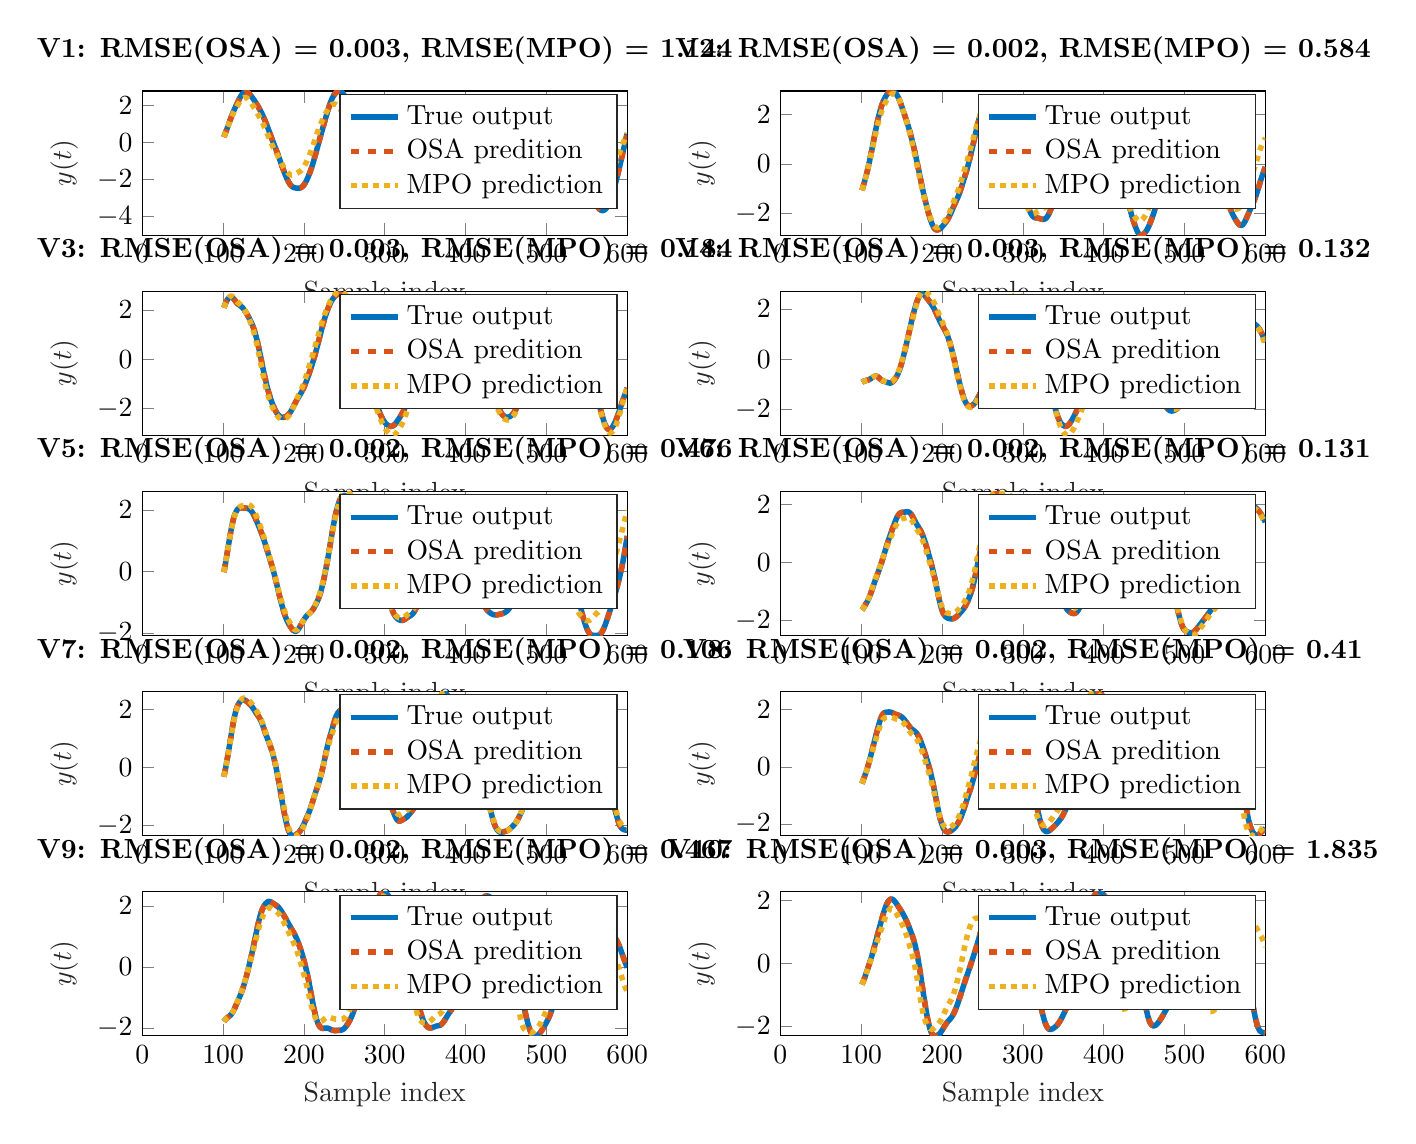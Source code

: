 % This file was created by matlab2tikz.
%
\definecolor{mycolor1}{rgb}{0.0,0.447,0.741}%
\definecolor{mycolor2}{rgb}{0.85,0.325,0.098}%
\definecolor{mycolor3}{rgb}{0.929,0.694,0.125}%
%
\begin{tikzpicture}

\begin{axis}[%
width=6.159cm,
height=1.831cm,
at={(0cm,10.169cm)},
scale only axis,
xmin=0,
xmax=600,
xlabel style={font=\color{white!15!black}},
xlabel={Sample index},
ymin=-5,
ymax=2.8,
ylabel style={font=\color{white!15!black}},
ylabel={$y(t)$},
axis background/.style={fill=white},
title style={font=\bfseries},
title={V1: RMSE(OSA) = 0.003, RMSE(MPO) = 1.144},
legend style={legend cell align=left, align=left, draw=white!15!black}
]
\addplot [color=mycolor1, line width=2.0pt]
  table[row sep=crcr]{%
101	0.304\\
104	0.656\\
106	0.896\\
109	1.261\\
110	1.379\\
111	1.494\\
113	1.708\\
115	1.902\\
118	2.18\\
120	2.36\\
121	2.443\\
122	2.522\\
123	2.589\\
124	2.647\\
125	2.693\\
126	2.723\\
127	2.743\\
128	2.745\\
129	2.741\\
131	2.694\\
133	2.613\\
135	2.51\\
137	2.392\\
139	2.264\\
140	2.197\\
143	1.983\\
145	1.826\\
146	1.746\\
147	1.661\\
149	1.482\\
150	1.388\\
153	1.081\\
155	0.852\\
161	0.136\\
163	-0.089\\
166	-0.425\\
168	-0.66\\
170	-0.907\\
173	-1.28\\
174	-1.401\\
176	-1.634\\
177	-1.743\\
178	-1.849\\
179	-1.947\\
180	-2.039\\
181	-2.122\\
182	-2.196\\
183	-2.259\\
184	-2.314\\
185	-2.354\\
186	-2.39\\
188	-2.432\\
190	-2.451\\
192	-2.46\\
194	-2.457\\
196	-2.435\\
197	-2.411\\
198	-2.38\\
199	-2.338\\
200	-2.284\\
201	-2.22\\
202	-2.146\\
203	-2.062\\
204	-1.971\\
205	-1.872\\
206	-1.767\\
207	-1.655\\
208	-1.538\\
209	-1.412\\
210	-1.281\\
211	-1.14\\
212	-0.995\\
213	-0.842\\
214	-0.686\\
220	0.277\\
222	0.585\\
228	1.499\\
230	1.797\\
232	2.072\\
233	2.19\\
234	2.304\\
235	2.4\\
236	2.488\\
237	2.562\\
238	2.627\\
239	2.681\\
240	2.725\\
241	2.761\\
242	2.787\\
243	2.797\\
244	2.798\\
245	2.786\\
246	2.758\\
247	2.722\\
248	2.674\\
249	2.617\\
250	2.555\\
251	2.486\\
252	2.411\\
253	2.333\\
254	2.248\\
255	2.157\\
256	2.063\\
257	1.959\\
258	1.852\\
259	1.741\\
261	1.508\\
263	1.265\\
265	1.007\\
267	0.73\\
269	0.433\\
271	0.123\\
273	-0.197\\
275	-0.524\\
278	-1.019\\
280	-1.342\\
282	-1.651\\
284	-1.946\\
286	-2.228\\
288	-2.493\\
290	-2.725\\
291	-2.82\\
292	-2.908\\
293	-2.979\\
294	-3.04\\
295	-3.089\\
296	-3.125\\
297	-3.154\\
298	-3.169\\
299	-3.175\\
300	-3.169\\
301	-3.147\\
302	-3.116\\
303	-3.07\\
304	-3.012\\
305	-2.948\\
306	-2.876\\
308	-2.718\\
310	-2.549\\
312	-2.372\\
315	-2.104\\
316	-2.019\\
317	-1.937\\
320	-1.702\\
321	-1.617\\
322	-1.529\\
323	-1.424\\
324	-1.313\\
325	-1.193\\
327	-0.935\\
329	-0.673\\
330	-0.546\\
332	-0.302\\
337	0.295\\
339	0.531\\
340	0.647\\
342	0.868\\
343	0.97\\
344	1.068\\
345	1.158\\
346	1.242\\
347	1.319\\
348	1.385\\
349	1.448\\
351	1.554\\
353	1.646\\
355	1.726\\
356	1.762\\
357	1.791\\
358	1.818\\
360	1.861\\
365	1.96\\
366	1.974\\
367	1.978\\
368	1.969\\
369	1.948\\
370	1.916\\
371	1.875\\
373	1.779\\
378	1.53\\
379	1.47\\
380	1.403\\
381	1.325\\
382	1.243\\
385	0.989\\
386	0.91\\
387	0.834\\
389	0.7\\
390	0.636\\
392	0.518\\
394	0.406\\
398	0.191\\
399	0.134\\
400	0.069\\
401	0.002\\
402	-0.07\\
405	-0.293\\
406	-0.363\\
408	-0.494\\
413	-0.805\\
416	-0.997\\
418	-1.118\\
419	-1.175\\
421	-1.282\\
423	-1.381\\
425	-1.474\\
427	-1.559\\
429	-1.631\\
431	-1.688\\
432	-1.71\\
433	-1.73\\
434	-1.745\\
436	-1.766\\
438	-1.778\\
440	-1.783\\
442	-1.779\\
444	-1.762\\
446	-1.735\\
449	-1.686\\
450	-1.665\\
451	-1.641\\
452	-1.611\\
453	-1.57\\
454	-1.517\\
455	-1.45\\
456	-1.373\\
457	-1.278\\
458	-1.175\\
459	-1.061\\
460	-0.94\\
461	-0.816\\
463	-0.556\\
465	-0.29\\
469	0.244\\
471	0.499\\
473	0.734\\
474	0.845\\
475	0.951\\
476	1.053\\
477	1.152\\
479	1.339\\
481	1.514\\
483	1.677\\
485	1.828\\
487	1.961\\
489	2.069\\
491	2.148\\
493	2.196\\
495	2.215\\
497	2.213\\
499	2.195\\
503	2.145\\
505	2.127\\
508	2.108\\
510	2.083\\
511	2.063\\
512	2.039\\
513	2.012\\
515	1.943\\
516	1.905\\
517	1.86\\
518	1.811\\
519	1.751\\
520	1.687\\
522	1.522\\
523	1.424\\
524	1.321\\
526	1.103\\
532	0.433\\
534	0.203\\
538	-0.268\\
539	-0.387\\
541	-0.633\\
543	-0.894\\
545	-1.174\\
547	-1.465\\
549	-1.757\\
551	-2.043\\
552	-2.183\\
554	-2.453\\
556	-2.71\\
557	-2.832\\
558	-2.95\\
560	-3.171\\
561	-3.266\\
563	-3.442\\
565	-3.562\\
566	-3.608\\
568	-3.665\\
569	-3.67\\
570	-3.671\\
571	-3.657\\
572	-3.633\\
573	-3.598\\
574	-3.548\\
575	-3.492\\
577	-3.334\\
579	-3.121\\
580	-2.997\\
581	-2.868\\
582	-2.729\\
583	-2.582\\
584	-2.431\\
586	-2.109\\
588	-1.766\\
590	-1.405\\
592	-1.032\\
593	-0.843\\
599	0.312\\
600	0.501\\
};
\addlegendentry{True output}

\addplot [color=mycolor2, dashed, line width=2.0pt]
  table[row sep=crcr]{%
101	0.301\\
105	0.772\\
108	1.137\\
109	1.258\\
110	1.376\\
111	1.49\\
112	1.601\\
114	1.805\\
117	2.086\\
119	2.269\\
121	2.443\\
122	2.519\\
123	2.59\\
124	2.645\\
125	2.692\\
126	2.725\\
127	2.74\\
128	2.748\\
130	2.723\\
131	2.689\\
132	2.659\\
133	2.609\\
134	2.565\\
137	2.391\\
139	2.264\\
141	2.127\\
144	1.906\\
146	1.744\\
147	1.662\\
148	1.574\\
151	1.29\\
154	0.97\\
156	0.736\\
157	0.613\\
161	0.138\\
163	-0.087\\
165	-0.31\\
167	-0.538\\
169	-0.778\\
173	-1.277\\
175	-1.517\\
177	-1.741\\
179	-1.946\\
180	-2.036\\
181	-2.121\\
182	-2.195\\
183	-2.259\\
184	-2.311\\
185	-2.356\\
187	-2.415\\
188	-2.428\\
189	-2.445\\
190	-2.448\\
191	-2.456\\
192	-2.456\\
193	-2.46\\
195	-2.449\\
197	-2.412\\
198	-2.377\\
199	-2.337\\
200	-2.284\\
201	-2.22\\
202	-2.145\\
203	-2.062\\
204	-1.971\\
205	-1.872\\
206	-1.767\\
207	-1.655\\
208	-1.537\\
209	-1.413\\
210	-1.28\\
211	-1.143\\
213	-0.846\\
215	-0.529\\
217	-0.204\\
219	0.116\\
221	0.428\\
224	0.886\\
229	1.646\\
230	1.792\\
231	1.935\\
233	2.192\\
235	2.403\\
237	2.564\\
238	2.625\\
239	2.682\\
240	2.725\\
241	2.759\\
242	2.785\\
243	2.8\\
244	2.797\\
245	2.785\\
246	2.76\\
247	2.721\\
248	2.674\\
249	2.617\\
250	2.553\\
251	2.485\\
252	2.411\\
253	2.331\\
254	2.248\\
255	2.156\\
256	2.06\\
257	1.96\\
259	1.741\\
261	1.507\\
262	1.389\\
264	1.14\\
266	0.873\\
268	0.587\\
270	0.283\\
272	-0.033\\
274	-0.356\\
276	-0.685\\
278	-1.015\\
279	-1.178\\
281	-1.495\\
283	-1.798\\
285	-2.087\\
287	-2.362\\
289	-2.613\\
291	-2.825\\
293	-2.983\\
294	-3.039\\
295	-3.09\\
296	-3.127\\
297	-3.153\\
298	-3.171\\
299	-3.174\\
300	-3.169\\
301	-3.149\\
302	-3.114\\
303	-3.07\\
304	-3.013\\
305	-2.947\\
306	-2.876\\
308	-2.717\\
310	-2.549\\
312	-2.372\\
315	-2.104\\
316	-2.019\\
317	-1.937\\
320	-1.701\\
321	-1.617\\
322	-1.525\\
323	-1.428\\
324	-1.313\\
325	-1.195\\
327	-0.937\\
329	-0.675\\
331	-0.424\\
334	-0.065\\
340	0.643\\
341	0.756\\
343	0.969\\
345	1.157\\
346	1.239\\
347	1.315\\
348	1.384\\
350	1.502\\
352	1.601\\
354	1.687\\
356	1.759\\
357	1.791\\
359	1.839\\
364	1.941\\
365	1.958\\
366	1.971\\
367	1.976\\
368	1.968\\
369	1.948\\
370	1.916\\
371	1.875\\
373	1.779\\
377	1.583\\
378	1.529\\
379	1.469\\
380	1.402\\
381	1.327\\
383	1.159\\
385	0.99\\
386	0.91\\
387	0.835\\
388	0.765\\
390	0.637\\
392	0.519\\
394	0.407\\
398	0.192\\
399	0.134\\
400	0.072\\
402	-0.068\\
406	-0.361\\
407	-0.428\\
409	-0.554\\
412	-0.739\\
417	-1.057\\
419	-1.173\\
420	-1.228\\
422	-1.331\\
424	-1.427\\
426	-1.516\\
428	-1.595\\
430	-1.66\\
432	-1.71\\
434	-1.744\\
436	-1.765\\
438	-1.777\\
440	-1.783\\
442	-1.777\\
443	-1.772\\
445	-1.749\\
447	-1.719\\
449	-1.684\\
450	-1.664\\
451	-1.639\\
452	-1.608\\
453	-1.569\\
454	-1.517\\
455	-1.45\\
456	-1.371\\
457	-1.281\\
458	-1.174\\
459	-1.064\\
461	-0.817\\
462	-0.688\\
465	-0.292\\
468	0.109\\
470	0.37\\
472	0.616\\
474	0.843\\
475	0.948\\
476	1.05\\
478	1.244\\
480	1.426\\
482	1.595\\
484	1.752\\
486	1.895\\
488	2.017\\
490	2.112\\
491	2.142\\
492	2.176\\
493	2.19\\
494	2.209\\
495	2.21\\
496	2.218\\
497	2.209\\
498	2.206\\
499	2.192\\
500	2.183\\
502	2.156\\
504	2.134\\
506	2.12\\
508	2.107\\
509	2.097\\
510	2.082\\
511	2.063\\
513	2.01\\
514	1.979\\
516	1.903\\
517	1.859\\
518	1.808\\
519	1.752\\
521	1.61\\
523	1.428\\
524	1.32\\
525	1.215\\
528	0.881\\
532	0.434\\
534	0.205\\
536	-0.029\\
539	-0.385\\
540	-0.506\\
542	-0.759\\
544	-1.027\\
547	-1.462\\
550	-1.899\\
551	-2.042\\
553	-2.318\\
555	-2.583\\
557	-2.833\\
558	-2.95\\
559	-3.064\\
561	-3.272\\
562	-3.358\\
563	-3.437\\
564	-3.514\\
565	-3.561\\
566	-3.611\\
567	-3.642\\
569	-3.679\\
571	-3.663\\
572	-3.633\\
573	-3.599\\
574	-3.551\\
575	-3.488\\
576	-3.419\\
577	-3.326\\
578	-3.237\\
579	-3.114\\
580	-3.001\\
581	-2.862\\
582	-2.729\\
583	-2.581\\
584	-2.429\\
585	-2.272\\
587	-1.94\\
588	-1.763\\
589	-1.59\\
592	-1.034\\
594	-0.653\\
597	-0.073\\
599	0.308\\
600	0.494\\
};
\addlegendentry{OSA predition}

\addplot [color=mycolor3, dotted, line width=2.0pt]
  table[row sep=crcr]{%
101	0.304\\
108	1.119\\
109	1.231\\
110	1.339\\
111	1.441\\
112	1.537\\
113	1.628\\
114	1.713\\
116	1.873\\
118	2.027\\
120	2.174\\
121	2.243\\
122	2.304\\
123	2.357\\
124	2.4\\
125	2.43\\
126	2.448\\
127	2.452\\
128	2.443\\
129	2.423\\
130	2.393\\
131	2.353\\
132	2.306\\
133	2.253\\
134	2.194\\
135	2.131\\
137	1.996\\
139	1.852\\
141	1.703\\
143	1.549\\
145	1.388\\
147	1.22\\
149	1.045\\
151	0.859\\
153	0.662\\
155	0.454\\
158	0.138\\
159	0.036\\
160	-0.061\\
161	-0.154\\
162	-0.243\\
164	-0.411\\
167	-0.66\\
169	-0.831\\
172	-1.088\\
173	-1.17\\
174	-1.249\\
175	-1.325\\
176	-1.396\\
177	-1.464\\
178	-1.526\\
179	-1.582\\
180	-1.631\\
181	-1.673\\
182	-1.706\\
183	-1.73\\
184	-1.744\\
185	-1.749\\
186	-1.746\\
187	-1.736\\
188	-1.72\\
190	-1.678\\
193	-1.608\\
194	-1.582\\
195	-1.553\\
196	-1.519\\
197	-1.479\\
198	-1.431\\
199	-1.375\\
200	-1.309\\
201	-1.235\\
202	-1.152\\
203	-1.063\\
204	-0.968\\
205	-0.868\\
206	-0.764\\
207	-0.656\\
208	-0.544\\
209	-0.428\\
210	-0.307\\
211	-0.183\\
213	0.076\\
215	0.339\\
216	0.468\\
217	0.593\\
218	0.714\\
219	0.829\\
220	0.939\\
221	1.043\\
222	1.141\\
223	1.236\\
225	1.417\\
227	1.59\\
228	1.673\\
229	1.753\\
230	1.828\\
231	1.896\\
232	1.956\\
233	2.005\\
234	2.043\\
235	2.071\\
236	2.087\\
237	2.093\\
238	2.09\\
239	2.079\\
240	2.06\\
241	2.033\\
242	1.997\\
243	1.951\\
244	1.894\\
245	1.827\\
246	1.749\\
247	1.663\\
248	1.568\\
249	1.467\\
250	1.362\\
252	1.143\\
254	0.915\\
256	0.675\\
259	0.302\\
261	0.055\\
263	-0.186\\
269	-0.898\\
271	-1.128\\
273	-1.347\\
274	-1.451\\
275	-1.553\\
276	-1.651\\
277	-1.746\\
278	-1.835\\
279	-1.92\\
280	-1.998\\
281	-2.07\\
282	-2.136\\
283	-2.197\\
284	-2.253\\
285	-2.306\\
286	-2.354\\
287	-2.399\\
288	-2.437\\
289	-2.469\\
290	-2.492\\
291	-2.504\\
292	-2.506\\
293	-2.497\\
294	-2.478\\
295	-2.449\\
296	-2.412\\
297	-2.366\\
298	-2.313\\
299	-2.251\\
300	-2.179\\
301	-2.096\\
302	-2.003\\
303	-1.9\\
304	-1.788\\
305	-1.671\\
307	-1.426\\
310	-1.055\\
312	-0.812\\
313	-0.695\\
314	-0.582\\
315	-0.475\\
316	-0.376\\
317	-0.284\\
318	-0.199\\
320	-0.042\\
321	0.037\\
322	0.118\\
323	0.205\\
324	0.296\\
327	0.582\\
328	0.672\\
329	0.755\\
330	0.832\\
331	0.9\\
332	0.962\\
333	1.018\\
334	1.069\\
335	1.115\\
336	1.159\\
337	1.198\\
338	1.233\\
339	1.263\\
340	1.289\\
341	1.308\\
342	1.322\\
343	1.329\\
344	1.328\\
345	1.32\\
346	1.303\\
347	1.278\\
348	1.245\\
349	1.206\\
350	1.162\\
352	1.066\\
354	0.964\\
356	0.856\\
361	0.572\\
362	0.522\\
363	0.477\\
366	0.351\\
367	0.303\\
368	0.248\\
369	0.186\\
370	0.117\\
373	-0.098\\
374	-0.163\\
375	-0.222\\
377	-0.328\\
379	-0.43\\
381	-0.542\\
383	-0.652\\
384	-0.701\\
385	-0.742\\
386	-0.775\\
387	-0.798\\
388	-0.811\\
389	-0.817\\
390	-0.815\\
391	-0.806\\
392	-0.792\\
393	-0.772\\
394	-0.747\\
395	-0.717\\
397	-0.648\\
399	-0.578\\
401	-0.519\\
405	-0.413\\
406	-0.382\\
408	-0.31\\
411	-0.196\\
413	-0.13\\
415	-0.074\\
418	0.002\\
420	0.049\\
422	0.09\\
424	0.121\\
426	0.143\\
428	0.158\\
431	0.171\\
433	0.175\\
435	0.173\\
437	0.162\\
439	0.139\\
441	0.105\\
443	0.064\\
445	0.016\\
447	-0.041\\
449	-0.108\\
451	-0.178\\
452	-0.209\\
453	-0.233\\
454	-0.247\\
455	-0.251\\
456	-0.245\\
457	-0.227\\
458	-0.201\\
459	-0.169\\
461	-0.091\\
466	0.114\\
468	0.189\\
469	0.222\\
470	0.252\\
471	0.278\\
472	0.299\\
473	0.316\\
474	0.328\\
476	0.343\\
478	0.349\\
482	0.351\\
487	0.353\\
489	0.345\\
491	0.325\\
493	0.294\\
496	0.235\\
498	0.197\\
499	0.18\\
500	0.166\\
501	0.157\\
502	0.153\\
503	0.156\\
504	0.165\\
505	0.181\\
506	0.203\\
508	0.258\\
512	0.377\\
516	0.487\\
517	0.512\\
518	0.532\\
519	0.547\\
520	0.554\\
521	0.554\\
522	0.546\\
523	0.531\\
525	0.489\\
528	0.421\\
535	0.278\\
537	0.23\\
539	0.176\\
540	0.145\\
541	0.11\\
542	0.069\\
543	0.022\\
544	-0.031\\
545	-0.09\\
546	-0.155\\
547	-0.223\\
549	-0.37\\
551	-0.524\\
553	-0.685\\
555	-0.851\\
557	-1.023\\
560	-1.286\\
561	-1.372\\
562	-1.454\\
563	-1.531\\
564	-1.602\\
565	-1.666\\
566	-1.723\\
567	-1.773\\
568	-1.815\\
569	-1.85\\
570	-1.877\\
571	-1.898\\
572	-1.909\\
573	-1.912\\
574	-1.905\\
575	-1.887\\
576	-1.857\\
577	-1.817\\
578	-1.764\\
579	-1.702\\
580	-1.63\\
581	-1.549\\
582	-1.462\\
583	-1.369\\
584	-1.271\\
585	-1.168\\
586	-1.062\\
588	-0.838\\
590	-0.607\\
595	-0.021\\
597	0.204\\
598	0.312\\
599	0.416\\
600	0.515\\
};
\addlegendentry{MPO prediction}

\end{axis}

\begin{axis}[%
width=6.159cm,
height=1.831cm,
at={(8.104cm,10.169cm)},
scale only axis,
xmin=0,
xmax=600,
xlabel style={font=\color{white!15!black}},
xlabel={Sample index},
ymin=-2.871,
ymax=2.94,
ylabel style={font=\color{white!15!black}},
ylabel={$y(t)$},
axis background/.style={fill=white},
title style={font=\bfseries},
title={V2: RMSE(OSA) = 0.002, RMSE(MPO) = 0.584},
legend style={legend cell align=left, align=left, draw=white!15!black}
]
\addplot [color=mycolor1, line width=2.0pt]
  table[row sep=crcr]{%
101	-1.064\\
103	-0.842\\
104	-0.727\\
105	-0.61\\
106	-0.486\\
107	-0.358\\
108	-0.222\\
109	-0.081\\
110	0.069\\
111	0.222\\
113	0.544\\
116	1.046\\
117	1.213\\
119	1.54\\
121	1.841\\
122	1.973\\
123	2.1\\
124	2.214\\
125	2.316\\
126	2.412\\
127	2.493\\
128	2.569\\
129	2.637\\
130	2.7\\
131	2.756\\
132	2.806\\
133	2.85\\
134	2.885\\
135	2.913\\
136	2.928\\
137	2.938\\
138	2.938\\
139	2.93\\
140	2.917\\
141	2.894\\
142	2.866\\
143	2.831\\
144	2.784\\
145	2.73\\
146	2.669\\
148	2.516\\
150	2.336\\
152	2.143\\
156	1.747\\
158	1.541\\
160	1.32\\
162	1.079\\
164	0.814\\
165	0.674\\
166	0.531\\
167	0.384\\
169	0.081\\
171	-0.231\\
174	-0.707\\
175	-0.864\\
177	-1.167\\
178	-1.309\\
179	-1.447\\
180	-1.58\\
181	-1.706\\
183	-1.947\\
185	-2.17\\
186	-2.27\\
187	-2.365\\
188	-2.448\\
189	-2.516\\
190	-2.574\\
191	-2.611\\
192	-2.641\\
193	-2.654\\
194	-2.659\\
195	-2.655\\
196	-2.642\\
197	-2.624\\
198	-2.6\\
199	-2.57\\
200	-2.537\\
202	-2.46\\
204	-2.376\\
206	-2.285\\
207	-2.236\\
208	-2.179\\
209	-2.118\\
210	-2.052\\
211	-1.978\\
215	-1.672\\
216	-1.6\\
218	-1.462\\
219	-1.391\\
220	-1.315\\
221	-1.231\\
222	-1.142\\
223	-1.047\\
225	-0.842\\
229	-0.424\\
230	-0.314\\
231	-0.202\\
232	-0.085\\
233	0.039\\
234	0.167\\
235	0.3\\
237	0.576\\
239	0.862\\
242	1.298\\
244	1.577\\
245	1.704\\
246	1.825\\
247	1.934\\
248	2.034\\
249	2.125\\
250	2.206\\
251	2.285\\
253	2.425\\
254	2.485\\
255	2.543\\
256	2.59\\
257	2.632\\
258	2.661\\
259	2.678\\
260	2.688\\
261	2.686\\
262	2.674\\
263	2.656\\
264	2.627\\
265	2.592\\
266	2.55\\
267	2.497\\
268	2.44\\
269	2.371\\
270	2.297\\
271	2.215\\
272	2.13\\
273	2.038\\
274	1.944\\
276	1.746\\
279	1.443\\
281	1.245\\
283	1.048\\
284	0.949\\
286	0.734\\
288	0.493\\
290	0.228\\
294	-0.323\\
295	-0.457\\
296	-0.586\\
297	-0.712\\
298	-0.834\\
299	-0.95\\
300	-1.063\\
301	-1.171\\
303	-1.379\\
305	-1.577\\
306	-1.672\\
307	-1.764\\
308	-1.853\\
309	-1.93\\
310	-2.002\\
311	-2.055\\
312	-2.101\\
313	-2.132\\
314	-2.153\\
315	-2.165\\
316	-2.171\\
318	-2.18\\
320	-2.195\\
323	-2.225\\
324	-2.232\\
325	-2.235\\
326	-2.233\\
327	-2.222\\
328	-2.205\\
329	-2.179\\
330	-2.136\\
331	-2.089\\
332	-2.027\\
333	-1.958\\
334	-1.881\\
335	-1.795\\
336	-1.706\\
338	-1.516\\
340	-1.318\\
345	-0.813\\
347	-0.619\\
349	-0.426\\
350	-0.327\\
351	-0.225\\
352	-0.12\\
354	0.1\\
355	0.21\\
356	0.317\\
357	0.42\\
358	0.516\\
359	0.605\\
360	0.688\\
361	0.765\\
362	0.837\\
363	0.901\\
364	0.962\\
365	1.016\\
366	1.067\\
369	1.213\\
370	1.267\\
371	1.327\\
372	1.39\\
375	1.597\\
376	1.657\\
377	1.708\\
378	1.753\\
379	1.789\\
382	1.879\\
386	1.999\\
387	2.021\\
388	2.038\\
389	2.05\\
392	2.075\\
394	2.1\\
395	2.113\\
396	2.121\\
397	2.121\\
398	2.109\\
399	2.088\\
400	2.055\\
401	2.012\\
402	1.964\\
403	1.91\\
404	1.852\\
405	1.792\\
406	1.728\\
407	1.657\\
408	1.582\\
409	1.5\\
410	1.409\\
411	1.315\\
412	1.217\\
413	1.114\\
414	1.009\\
415	0.899\\
416	0.783\\
417	0.661\\
418	0.527\\
419	0.384\\
420	0.234\\
421	0.073\\
422	-0.092\\
424	-0.427\\
427	-0.932\\
429	-1.263\\
430	-1.426\\
431	-1.58\\
432	-1.729\\
433	-1.865\\
434	-1.992\\
435	-2.111\\
436	-2.217\\
437	-2.319\\
438	-2.416\\
439	-2.507\\
440	-2.595\\
441	-2.671\\
442	-2.741\\
443	-2.799\\
444	-2.836\\
445	-2.859\\
446	-2.87\\
447	-2.865\\
448	-2.851\\
449	-2.83\\
450	-2.804\\
451	-2.772\\
452	-2.733\\
453	-2.687\\
454	-2.633\\
455	-2.571\\
456	-2.502\\
457	-2.424\\
458	-2.341\\
459	-2.255\\
460	-2.166\\
461	-2.073\\
462	-1.977\\
463	-1.879\\
465	-1.665\\
467	-1.438\\
469	-1.202\\
470	-1.082\\
472	-0.833\\
473	-0.7\\
474	-0.562\\
475	-0.42\\
477	-0.123\\
479	0.175\\
481	0.465\\
485	1.033\\
486	1.174\\
487	1.311\\
488	1.442\\
489	1.559\\
490	1.666\\
491	1.761\\
492	1.838\\
493	1.907\\
494	1.968\\
495	2.021\\
496	2.07\\
497	2.115\\
498	2.154\\
499	2.187\\
500	2.215\\
501	2.235\\
502	2.248\\
503	2.255\\
504	2.257\\
505	2.255\\
506	2.248\\
507	2.238\\
508	2.223\\
509	2.205\\
510	2.182\\
511	2.156\\
513	2.096\\
515	2.03\\
516	1.993\\
517	1.951\\
518	1.904\\
519	1.85\\
520	1.789\\
521	1.72\\
523	1.574\\
524	1.501\\
526	1.359\\
528	1.22\\
529	1.146\\
530	1.067\\
531	0.982\\
532	0.89\\
534	0.7\\
537	0.413\\
538	0.317\\
539	0.216\\
540	0.11\\
541	-0.003\\
542	-0.127\\
543	-0.256\\
546	-0.655\\
547	-0.783\\
548	-0.904\\
549	-1.022\\
550	-1.133\\
552	-1.349\\
554	-1.556\\
556	-1.748\\
558	-1.918\\
559	-1.99\\
560	-2.06\\
561	-2.122\\
562	-2.181\\
563	-2.237\\
565	-2.339\\
567	-2.424\\
568	-2.45\\
569	-2.472\\
570	-2.476\\
571	-2.471\\
572	-2.449\\
573	-2.414\\
574	-2.366\\
575	-2.307\\
576	-2.239\\
577	-2.166\\
580	-1.936\\
582	-1.791\\
584	-1.647\\
585	-1.572\\
586	-1.493\\
587	-1.41\\
588	-1.319\\
589	-1.224\\
591	-1.019\\
594	-0.696\\
595	-0.591\\
596	-0.49\\
597	-0.395\\
598	-0.303\\
600	-0.128\\
};
\addlegendentry{True output}

\addplot [color=mycolor2, dashed, line width=2.0pt]
  table[row sep=crcr]{%
101	-1.064\\
103	-0.842\\
104	-0.729\\
105	-0.61\\
106	-0.488\\
107	-0.358\\
108	-0.225\\
109	-0.082\\
110	0.063\\
112	0.377\\
114	0.706\\
116	1.042\\
117	1.211\\
118	1.375\\
120	1.695\\
122	1.979\\
124	2.218\\
125	2.319\\
126	2.412\\
127	2.5\\
129	2.643\\
131	2.761\\
132	2.81\\
133	2.853\\
134	2.888\\
135	2.914\\
136	2.934\\
137	2.938\\
138	2.94\\
139	2.931\\
140	2.916\\
141	2.896\\
142	2.864\\
143	2.828\\
144	2.784\\
145	2.727\\
146	2.664\\
147	2.593\\
148	2.508\\
149	2.426\\
150	2.329\\
151	2.238\\
152	2.138\\
153	2.042\\
155	1.843\\
157	1.643\\
159	1.432\\
161	1.202\\
163	0.951\\
165	0.677\\
167	0.386\\
168	0.236\\
170	-0.071\\
173	-0.545\\
174	-0.704\\
176	-1.015\\
178	-1.308\\
180	-1.579\\
181	-1.706\\
182	-1.83\\
184	-2.063\\
186	-2.275\\
187	-2.366\\
188	-2.451\\
189	-2.519\\
190	-2.574\\
191	-2.619\\
192	-2.64\\
193	-2.659\\
195	-2.655\\
196	-2.643\\
197	-2.623\\
198	-2.599\\
199	-2.569\\
200	-2.535\\
201	-2.499\\
203	-2.417\\
205	-2.33\\
206	-2.283\\
207	-2.232\\
208	-2.178\\
209	-2.116\\
210	-2.048\\
211	-1.977\\
214	-1.744\\
215	-1.671\\
217	-1.529\\
218	-1.461\\
219	-1.389\\
220	-1.314\\
221	-1.232\\
222	-1.142\\
223	-1.047\\
224	-0.947\\
228	-0.53\\
230	-0.317\\
231	-0.204\\
232	-0.087\\
233	0.035\\
234	0.164\\
235	0.296\\
237	0.573\\
238	0.715\\
243	1.438\\
244	1.573\\
245	1.706\\
246	1.823\\
247	1.936\\
248	2.034\\
249	2.126\\
250	2.21\\
252	2.36\\
254	2.491\\
256	2.595\\
257	2.631\\
258	2.664\\
259	2.682\\
260	2.688\\
261	2.687\\
262	2.675\\
263	2.655\\
264	2.628\\
265	2.59\\
266	2.547\\
267	2.496\\
268	2.434\\
269	2.37\\
271	2.213\\
273	2.036\\
275	1.844\\
279	1.441\\
281	1.244\\
283	1.049\\
285	0.844\\
287	0.619\\
289	0.367\\
290	0.229\\
291	0.095\\
292	-0.046\\
294	-0.32\\
296	-0.584\\
297	-0.709\\
298	-0.83\\
299	-0.948\\
300	-1.06\\
301	-1.169\\
303	-1.377\\
304	-1.478\\
306	-1.672\\
307	-1.764\\
308	-1.851\\
309	-1.932\\
310	-1.999\\
311	-2.06\\
312	-2.099\\
313	-2.134\\
314	-2.152\\
315	-2.166\\
317	-2.177\\
319	-2.186\\
321	-2.204\\
323	-2.225\\
324	-2.232\\
325	-2.235\\
326	-2.232\\
327	-2.223\\
328	-2.203\\
329	-2.175\\
330	-2.139\\
331	-2.085\\
332	-2.027\\
333	-1.954\\
334	-1.878\\
335	-1.794\\
337	-1.611\\
338	-1.513\\
339	-1.417\\
344	-0.913\\
346	-0.716\\
349	-0.427\\
350	-0.329\\
351	-0.227\\
352	-0.122\\
354	0.097\\
355	0.207\\
356	0.314\\
357	0.417\\
358	0.513\\
359	0.604\\
360	0.686\\
361	0.763\\
362	0.833\\
363	0.9\\
365	1.015\\
367	1.115\\
368	1.163\\
369	1.213\\
370	1.267\\
371	1.326\\
373	1.458\\
374	1.528\\
375	1.594\\
376	1.657\\
377	1.709\\
378	1.753\\
379	1.789\\
380	1.822\\
383	1.909\\
385	1.97\\
386	1.998\\
387	2.021\\
388	2.039\\
389	2.051\\
393	2.087\\
395	2.111\\
396	2.119\\
397	2.12\\
398	2.11\\
399	2.086\\
400	2.055\\
401	2.012\\
402	1.963\\
403	1.908\\
404	1.851\\
405	1.789\\
406	1.725\\
407	1.657\\
408	1.579\\
409	1.498\\
410	1.41\\
412	1.217\\
413	1.114\\
414	1.008\\
415	0.899\\
416	0.783\\
417	0.66\\
418	0.53\\
419	0.386\\
420	0.236\\
421	0.078\\
423	-0.255\\
427	-0.929\\
428	-1.096\\
429	-1.26\\
430	-1.422\\
431	-1.58\\
432	-1.726\\
433	-1.867\\
434	-1.993\\
435	-2.111\\
436	-2.223\\
438	-2.42\\
439	-2.51\\
440	-2.596\\
441	-2.678\\
442	-2.743\\
443	-2.8\\
444	-2.843\\
445	-2.863\\
446	-2.871\\
447	-2.867\\
448	-2.853\\
449	-2.83\\
450	-2.802\\
451	-2.769\\
452	-2.731\\
453	-2.684\\
454	-2.63\\
455	-2.568\\
456	-2.498\\
457	-2.422\\
458	-2.339\\
460	-2.162\\
461	-2.07\\
462	-1.974\\
463	-1.874\\
464	-1.772\\
466	-1.551\\
468	-1.32\\
470	-1.081\\
471	-0.959\\
473	-0.702\\
474	-0.563\\
475	-0.422\\
476	-0.275\\
479	0.171\\
480	0.318\\
482	0.604\\
486	1.171\\
487	1.307\\
488	1.438\\
489	1.559\\
490	1.664\\
491	1.759\\
492	1.841\\
493	1.908\\
494	1.968\\
495	2.022\\
496	2.071\\
497	2.114\\
498	2.154\\
499	2.187\\
500	2.214\\
501	2.236\\
502	2.248\\
503	2.256\\
504	2.257\\
505	2.255\\
506	2.248\\
507	2.237\\
508	2.222\\
509	2.203\\
510	2.181\\
511	2.155\\
512	2.127\\
514	2.063\\
515	2.028\\
516	1.991\\
517	1.95\\
518	1.902\\
519	1.847\\
520	1.787\\
521	1.72\\
523	1.573\\
525	1.428\\
528	1.219\\
529	1.145\\
530	1.066\\
531	0.982\\
532	0.892\\
534	0.701\\
536	0.509\\
538	0.317\\
539	0.218\\
540	0.111\\
541	-0.002\\
542	-0.122\\
543	-0.252\\
544	-0.385\\
545	-0.52\\
546	-0.652\\
547	-0.779\\
548	-0.903\\
550	-1.132\\
552	-1.347\\
553	-1.452\\
555	-1.654\\
557	-1.836\\
559	-1.995\\
561	-2.126\\
563	-2.239\\
564	-2.291\\
565	-2.34\\
566	-2.385\\
568	-2.455\\
569	-2.469\\
570	-2.48\\
571	-2.468\\
572	-2.45\\
573	-2.413\\
574	-2.365\\
575	-2.305\\
576	-2.236\\
577	-2.164\\
581	-1.86\\
584	-1.645\\
585	-1.571\\
586	-1.492\\
587	-1.408\\
588	-1.319\\
589	-1.223\\
590	-1.124\\
592	-0.913\\
593	-0.804\\
595	-0.593\\
596	-0.492\\
597	-0.395\\
599	-0.216\\
600	-0.13\\
};
\addlegendentry{OSA predition}

\addplot [color=mycolor3, dotted, line width=2.0pt]
  table[row sep=crcr]{%
101	-1.064\\
103	-0.842\\
105	-0.61\\
106	-0.489\\
107	-0.362\\
108	-0.231\\
109	-0.094\\
110	0.047\\
111	0.193\\
113	0.493\\
117	1.099\\
118	1.246\\
119	1.389\\
120	1.527\\
121	1.658\\
122	1.78\\
123	1.893\\
124	1.997\\
125	2.092\\
126	2.179\\
127	2.259\\
128	2.334\\
129	2.405\\
130	2.473\\
131	2.537\\
132	2.596\\
133	2.651\\
134	2.699\\
135	2.74\\
136	2.773\\
137	2.798\\
138	2.816\\
139	2.826\\
140	2.829\\
141	2.824\\
142	2.811\\
143	2.789\\
144	2.756\\
145	2.713\\
146	2.659\\
147	2.593\\
148	2.518\\
149	2.434\\
150	2.342\\
151	2.246\\
152	2.146\\
154	1.938\\
156	1.722\\
157	1.611\\
158	1.496\\
159	1.377\\
160	1.254\\
161	1.125\\
162	0.991\\
163	0.852\\
164	0.709\\
165	0.561\\
167	0.26\\
173	-0.657\\
174	-0.806\\
175	-0.951\\
176	-1.09\\
177	-1.225\\
178	-1.352\\
179	-1.474\\
180	-1.589\\
181	-1.7\\
182	-1.806\\
183	-1.91\\
184	-2.011\\
185	-2.108\\
186	-2.201\\
187	-2.286\\
188	-2.361\\
189	-2.426\\
190	-2.478\\
191	-2.517\\
192	-2.544\\
193	-2.559\\
194	-2.565\\
195	-2.561\\
196	-2.551\\
197	-2.533\\
198	-2.509\\
199	-2.48\\
200	-2.445\\
201	-2.406\\
202	-2.365\\
204	-2.274\\
205	-2.225\\
206	-2.173\\
207	-2.116\\
208	-2.053\\
209	-1.983\\
210	-1.906\\
211	-1.824\\
213	-1.649\\
214	-1.562\\
215	-1.477\\
217	-1.313\\
218	-1.232\\
219	-1.148\\
220	-1.06\\
221	-0.966\\
222	-0.866\\
223	-0.76\\
225	-0.542\\
227	-0.324\\
230	-0.001\\
231	0.109\\
232	0.222\\
233	0.339\\
235	0.58\\
238	0.949\\
241	1.318\\
242	1.438\\
243	1.554\\
244	1.664\\
245	1.767\\
246	1.861\\
247	1.945\\
248	2.02\\
249	2.087\\
250	2.149\\
251	2.205\\
252	2.259\\
253	2.31\\
254	2.358\\
255	2.401\\
256	2.439\\
257	2.469\\
258	2.489\\
259	2.501\\
260	2.503\\
261	2.496\\
262	2.48\\
263	2.456\\
264	2.423\\
265	2.381\\
266	2.331\\
267	2.271\\
268	2.203\\
269	2.126\\
270	2.04\\
271	1.947\\
272	1.848\\
273	1.742\\
274	1.632\\
275	1.519\\
277	1.285\\
279	1.052\\
280	0.937\\
282	0.713\\
284	0.491\\
285	0.376\\
286	0.258\\
287	0.135\\
288	0.008\\
290	-0.254\\
292	-0.517\\
293	-0.643\\
294	-0.765\\
295	-0.882\\
296	-0.992\\
297	-1.095\\
298	-1.192\\
299	-1.282\\
300	-1.366\\
301	-1.445\\
302	-1.519\\
303	-1.589\\
304	-1.656\\
305	-1.72\\
306	-1.783\\
307	-1.841\\
308	-1.894\\
309	-1.939\\
310	-1.975\\
311	-1.999\\
312	-2.011\\
313	-2.011\\
314	-2.002\\
315	-1.985\\
319	-1.902\\
320	-1.886\\
322	-1.859\\
324	-1.832\\
325	-1.815\\
326	-1.793\\
327	-1.764\\
328	-1.728\\
329	-1.683\\
330	-1.627\\
331	-1.56\\
332	-1.483\\
333	-1.397\\
334	-1.303\\
335	-1.202\\
336	-1.097\\
337	-0.989\\
339	-0.766\\
342	-0.431\\
343	-0.322\\
344	-0.216\\
345	-0.114\\
346	-0.016\\
347	0.078\\
349	0.259\\
354	0.705\\
355	0.789\\
356	0.867\\
357	0.937\\
358	0.999\\
359	1.052\\
360	1.096\\
361	1.133\\
362	1.161\\
363	1.182\\
364	1.197\\
365	1.205\\
366	1.209\\
369	1.211\\
370	1.217\\
371	1.229\\
372	1.245\\
375	1.306\\
376	1.319\\
377	1.326\\
378	1.326\\
379	1.32\\
382	1.295\\
383	1.291\\
386	1.284\\
387	1.278\\
388	1.268\\
391	1.234\\
392	1.227\\
393	1.224\\
396	1.224\\
397	1.216\\
398	1.2\\
399	1.175\\
400	1.14\\
401	1.098\\
402	1.05\\
404	0.945\\
405	0.889\\
406	0.829\\
407	0.766\\
408	0.697\\
409	0.623\\
410	0.544\\
411	0.462\\
413	0.292\\
415	0.116\\
416	0.022\\
417	-0.076\\
418	-0.182\\
419	-0.294\\
420	-0.411\\
422	-0.657\\
423	-0.78\\
424	-0.901\\
425	-1.019\\
426	-1.134\\
427	-1.246\\
428	-1.355\\
429	-1.461\\
430	-1.562\\
431	-1.657\\
432	-1.744\\
433	-1.821\\
434	-1.89\\
435	-1.951\\
436	-2.006\\
438	-2.106\\
439	-2.154\\
440	-2.2\\
441	-2.241\\
442	-2.275\\
443	-2.299\\
444	-2.311\\
445	-2.31\\
446	-2.297\\
447	-2.272\\
448	-2.24\\
449	-2.2\\
450	-2.155\\
451	-2.105\\
452	-2.049\\
453	-1.985\\
454	-1.913\\
455	-1.832\\
456	-1.743\\
457	-1.647\\
458	-1.545\\
459	-1.439\\
460	-1.33\\
461	-1.217\\
462	-1.101\\
463	-0.981\\
464	-0.858\\
465	-0.732\\
472	0.171\\
474	0.435\\
476	0.703\\
477	0.835\\
478	0.963\\
479	1.084\\
480	1.199\\
481	1.308\\
482	1.411\\
483	1.511\\
484	1.607\\
485	1.701\\
486	1.789\\
487	1.871\\
488	1.943\\
489	2.003\\
490	2.05\\
491	2.083\\
492	2.103\\
493	2.113\\
494	2.115\\
495	2.111\\
496	2.103\\
497	2.09\\
498	2.074\\
499	2.052\\
500	2.025\\
501	1.993\\
502	1.955\\
503	1.912\\
504	1.865\\
505	1.815\\
506	1.762\\
507	1.707\\
508	1.648\\
509	1.586\\
511	1.455\\
514	1.25\\
516	1.109\\
517	1.034\\
518	0.955\\
519	0.871\\
520	0.781\\
522	0.591\\
523	0.495\\
524	0.402\\
525	0.313\\
526	0.228\\
530	-0.1\\
532	-0.275\\
534	-0.448\\
535	-0.53\\
536	-0.607\\
537	-0.681\\
539	-0.825\\
540	-0.899\\
541	-0.977\\
543	-1.143\\
544	-1.226\\
545	-1.307\\
546	-1.382\\
547	-1.449\\
548	-1.509\\
549	-1.56\\
550	-1.606\\
551	-1.646\\
552	-1.683\\
553	-1.717\\
554	-1.747\\
555	-1.774\\
556	-1.796\\
557	-1.813\\
558	-1.824\\
559	-1.831\\
560	-1.832\\
562	-1.828\\
564	-1.819\\
566	-1.805\\
567	-1.792\\
568	-1.774\\
569	-1.747\\
570	-1.711\\
571	-1.662\\
572	-1.601\\
573	-1.527\\
574	-1.441\\
575	-1.346\\
576	-1.242\\
578	-1.024\\
580	-0.807\\
581	-0.703\\
582	-0.602\\
587	-0.11\\
589	0.1\\
592	0.42\\
593	0.523\\
594	0.62\\
595	0.71\\
596	0.792\\
597	0.864\\
598	0.928\\
599	0.985\\
600	1.035\\
};
\addlegendentry{MPO prediction}

\end{axis}

\begin{axis}[%
width=6.159cm,
height=1.831cm,
at={(0cm,7.627cm)},
scale only axis,
xmin=0,
xmax=600,
xlabel style={font=\color{white!15!black}},
xlabel={Sample index},
ymin=-3.094,
ymax=2.764,
ylabel style={font=\color{white!15!black}},
ylabel={$y(t)$},
axis background/.style={fill=white},
title style={font=\bfseries},
title={V3: RMSE(OSA) = 0.003, RMSE(MPO) = 0.184},
legend style={legend cell align=left, align=left, draw=white!15!black}
]
\addplot [color=mycolor1, line width=2.0pt]
  table[row sep=crcr]{%
101	2.09\\
103	2.265\\
104	2.334\\
105	2.4\\
106	2.447\\
107	2.489\\
108	2.514\\
109	2.524\\
110	2.524\\
111	2.512\\
112	2.485\\
113	2.452\\
114	2.413\\
116	2.328\\
117	2.288\\
118	2.255\\
119	2.225\\
120	2.199\\
122	2.151\\
123	2.124\\
124	2.092\\
125	2.053\\
126	2.01\\
127	1.961\\
128	1.909\\
129	1.854\\
131	1.74\\
132	1.681\\
133	1.619\\
134	1.555\\
135	1.483\\
136	1.409\\
137	1.323\\
138	1.231\\
139	1.128\\
140	1.019\\
141	0.897\\
142	0.768\\
143	0.629\\
144	0.482\\
145	0.327\\
146	0.169\\
148	-0.157\\
150	-0.479\\
152	-0.781\\
153	-0.921\\
154	-1.057\\
155	-1.186\\
156	-1.306\\
157	-1.422\\
159	-1.631\\
161	-1.812\\
163	-1.968\\
164	-2.037\\
165	-2.101\\
166	-2.162\\
168	-2.257\\
169	-2.291\\
170	-2.32\\
171	-2.344\\
173	-2.364\\
174	-2.365\\
175	-2.361\\
176	-2.352\\
177	-2.339\\
178	-2.323\\
179	-2.302\\
180	-2.276\\
181	-2.245\\
182	-2.207\\
183	-2.162\\
184	-2.112\\
185	-2.054\\
186	-1.992\\
190	-1.733\\
191	-1.671\\
193	-1.559\\
195	-1.455\\
197	-1.344\\
198	-1.282\\
199	-1.217\\
200	-1.145\\
201	-1.068\\
202	-0.986\\
204	-0.812\\
206	-0.626\\
208	-0.432\\
210	-0.23\\
212	-0.017\\
214	0.21\\
216	0.451\\
217	0.577\\
219	0.833\\
221	1.091\\
222	1.218\\
224	1.461\\
226	1.686\\
228	1.891\\
230	2.072\\
232	2.227\\
234	2.353\\
235	2.406\\
236	2.455\\
237	2.499\\
238	2.537\\
239	2.572\\
241	2.621\\
242	2.634\\
243	2.641\\
244	2.642\\
245	2.632\\
246	2.617\\
247	2.597\\
248	2.571\\
249	2.543\\
250	2.511\\
251	2.477\\
252	2.438\\
253	2.397\\
254	2.351\\
255	2.299\\
256	2.243\\
257	2.176\\
258	2.105\\
259	2.027\\
261	1.847\\
263	1.641\\
265	1.417\\
268	1.065\\
269	0.945\\
270	0.823\\
271	0.697\\
272	0.567\\
273	0.433\\
274	0.293\\
275	0.15\\
279	-0.436\\
280	-0.578\\
281	-0.716\\
283	-0.985\\
285	-1.245\\
286	-1.371\\
287	-1.493\\
288	-1.613\\
290	-1.831\\
292	-2.023\\
294	-2.192\\
296	-2.34\\
298	-2.468\\
299	-2.519\\
300	-2.569\\
301	-2.607\\
302	-2.642\\
303	-2.667\\
304	-2.691\\
305	-2.708\\
306	-2.721\\
307	-2.729\\
308	-2.731\\
309	-2.725\\
310	-2.713\\
311	-2.692\\
312	-2.663\\
313	-2.627\\
314	-2.587\\
316	-2.493\\
318	-2.395\\
320	-2.292\\
322	-2.179\\
323	-2.117\\
324	-2.051\\
325	-1.98\\
326	-1.905\\
327	-1.827\\
329	-1.663\\
333	-1.327\\
337	-0.997\\
339	-0.827\\
343	-0.481\\
345	-0.306\\
346	-0.216\\
347	-0.121\\
348	-0.021\\
349	0.084\\
350	0.197\\
351	0.315\\
354	0.677\\
355	0.792\\
356	0.902\\
357	1.007\\
358	1.108\\
361	1.401\\
362	1.497\\
363	1.59\\
364	1.68\\
365	1.761\\
366	1.835\\
367	1.901\\
368	1.956\\
369	2.006\\
370	2.05\\
372	2.13\\
373	2.166\\
374	2.199\\
375	2.228\\
376	2.248\\
377	2.261\\
378	2.268\\
379	2.265\\
380	2.256\\
382	2.231\\
384	2.206\\
387	2.171\\
389	2.143\\
391	2.114\\
393	2.091\\
396	2.063\\
397	2.048\\
398	2.026\\
399	1.994\\
400	1.953\\
401	1.903\\
402	1.845\\
403	1.782\\
404	1.714\\
406	1.572\\
408	1.425\\
410	1.27\\
413	1.028\\
418	0.624\\
419	0.537\\
420	0.444\\
421	0.341\\
422	0.231\\
423	0.109\\
424	-0.021\\
425	-0.157\\
427	-0.445\\
428	-0.59\\
429	-0.733\\
430	-0.873\\
431	-1.006\\
432	-1.132\\
433	-1.253\\
435	-1.469\\
436	-1.565\\
437	-1.66\\
438	-1.747\\
439	-1.831\\
440	-1.91\\
441	-1.985\\
442	-2.055\\
443	-2.119\\
444	-2.176\\
445	-2.225\\
446	-2.266\\
447	-2.298\\
448	-2.323\\
449	-2.34\\
450	-2.352\\
451	-2.356\\
452	-2.356\\
453	-2.352\\
454	-2.341\\
455	-2.325\\
456	-2.305\\
457	-2.277\\
458	-2.244\\
459	-2.206\\
460	-2.16\\
461	-2.109\\
462	-2.054\\
463	-1.994\\
464	-1.931\\
466	-1.798\\
469	-1.596\\
471	-1.47\\
472	-1.407\\
473	-1.341\\
474	-1.272\\
475	-1.194\\
476	-1.106\\
477	-1.009\\
478	-0.897\\
479	-0.779\\
481	-0.526\\
482	-0.398\\
483	-0.277\\
484	-0.161\\
485	-0.051\\
486	0.05\\
487	0.147\\
488	0.242\\
492	0.606\\
494	0.786\\
498	1.142\\
500	1.317\\
501	1.403\\
502	1.484\\
503	1.563\\
504	1.632\\
505	1.698\\
506	1.753\\
507	1.806\\
508	1.852\\
509	1.895\\
510	1.934\\
512	2.003\\
514	2.056\\
515	2.075\\
516	2.088\\
517	2.099\\
518	2.101\\
519	2.101\\
520	2.095\\
521	2.083\\
522	2.067\\
523	2.045\\
524	2.016\\
525	1.982\\
526	1.943\\
528	1.856\\
530	1.761\\
531	1.711\\
532	1.657\\
533	1.597\\
534	1.531\\
535	1.459\\
536	1.379\\
537	1.295\\
539	1.123\\
540	1.041\\
541	0.962\\
543	0.818\\
544	0.749\\
545	0.677\\
546	0.601\\
547	0.52\\
548	0.429\\
549	0.333\\
550	0.229\\
551	0.119\\
552	0.006\\
553	-0.116\\
554	-0.24\\
555	-0.37\\
556	-0.506\\
557	-0.646\\
559	-0.94\\
561	-1.238\\
562	-1.385\\
563	-1.527\\
564	-1.664\\
565	-1.798\\
566	-1.926\\
567	-2.052\\
568	-2.175\\
569	-2.292\\
570	-2.405\\
571	-2.506\\
572	-2.601\\
573	-2.68\\
574	-2.746\\
575	-2.798\\
576	-2.83\\
577	-2.852\\
578	-2.853\\
579	-2.846\\
580	-2.82\\
581	-2.786\\
582	-2.744\\
583	-2.688\\
584	-2.628\\
585	-2.559\\
586	-2.485\\
587	-2.403\\
588	-2.316\\
589	-2.224\\
591	-2.029\\
593	-1.829\\
595	-1.635\\
597	-1.451\\
599	-1.269\\
600	-1.176\\
};
\addlegendentry{True output}

\addplot [color=mycolor2, dashed, line width=2.0pt]
  table[row sep=crcr]{%
101	2.091\\
102	2.186\\
104	2.345\\
106	2.457\\
108	2.518\\
109	2.528\\
110	2.525\\
111	2.511\\
112	2.486\\
113	2.451\\
114	2.411\\
116	2.326\\
117	2.287\\
118	2.251\\
119	2.223\\
120	2.197\\
122	2.149\\
123	2.122\\
124	2.09\\
125	2.053\\
126	2.008\\
127	1.96\\
129	1.852\\
131	1.738\\
132	1.678\\
133	1.617\\
134	1.551\\
135	1.483\\
136	1.404\\
137	1.323\\
138	1.228\\
139	1.129\\
140	1.016\\
141	0.898\\
142	0.768\\
143	0.631\\
144	0.483\\
145	0.331\\
147	0.01\\
148	-0.154\\
149	-0.315\\
151	-0.63\\
153	-0.921\\
155	-1.184\\
156	-1.306\\
157	-1.42\\
158	-1.53\\
159	-1.628\\
160	-1.728\\
161	-1.81\\
162	-1.897\\
163	-1.968\\
164	-2.042\\
166	-2.162\\
167	-2.217\\
168	-2.256\\
169	-2.298\\
171	-2.343\\
172	-2.359\\
173	-2.362\\
174	-2.367\\
176	-2.354\\
177	-2.339\\
178	-2.322\\
179	-2.301\\
180	-2.275\\
181	-2.242\\
182	-2.205\\
183	-2.16\\
184	-2.109\\
185	-2.053\\
186	-1.99\\
190	-1.73\\
192	-1.611\\
196	-1.399\\
197	-1.343\\
198	-1.282\\
199	-1.215\\
200	-1.145\\
201	-1.067\\
202	-0.987\\
203	-0.901\\
205	-0.721\\
207	-0.532\\
209	-0.334\\
211	-0.127\\
213	0.091\\
215	0.326\\
217	0.573\\
220	0.961\\
221	1.09\\
223	1.341\\
225	1.578\\
227	1.794\\
229	1.989\\
230	2.072\\
231	2.158\\
232	2.228\\
233	2.3\\
234	2.354\\
235	2.413\\
237	2.504\\
238	2.541\\
240	2.603\\
241	2.619\\
242	2.639\\
243	2.642\\
244	2.642\\
245	2.634\\
246	2.617\\
247	2.596\\
248	2.571\\
249	2.541\\
250	2.509\\
251	2.474\\
252	2.436\\
253	2.394\\
254	2.348\\
255	2.296\\
256	2.237\\
257	2.175\\
258	2.101\\
259	2.022\\
260	1.936\\
262	1.743\\
263	1.634\\
264	1.529\\
265	1.412\\
266	1.3\\
267	1.181\\
268	1.064\\
270	0.824\\
271	0.697\\
272	0.569\\
273	0.434\\
274	0.296\\
276	0.008\\
278	-0.287\\
279	-0.433\\
281	-0.714\\
283	-0.983\\
284	-1.115\\
286	-1.371\\
287	-1.493\\
288	-1.612\\
289	-1.727\\
291	-1.934\\
292	-2.023\\
293	-2.115\\
294	-2.193\\
295	-2.275\\
296	-2.342\\
297	-2.413\\
299	-2.528\\
301	-2.614\\
303	-2.674\\
305	-2.712\\
306	-2.723\\
307	-2.731\\
308	-2.732\\
309	-2.726\\
310	-2.713\\
311	-2.691\\
312	-2.662\\
313	-2.626\\
314	-2.584\\
315	-2.539\\
318	-2.391\\
319	-2.34\\
321	-2.234\\
323	-2.114\\
324	-2.047\\
325	-1.977\\
326	-1.902\\
328	-1.743\\
332	-1.409\\
335	-1.162\\
337	-0.997\\
339	-0.827\\
342	-0.569\\
345	-0.307\\
346	-0.217\\
347	-0.123\\
348	-0.023\\
349	0.083\\
350	0.194\\
351	0.312\\
354	0.674\\
355	0.79\\
356	0.9\\
357	1.006\\
358	1.107\\
360	1.303\\
362	1.497\\
363	1.591\\
364	1.679\\
365	1.764\\
366	1.837\\
367	1.902\\
368	1.96\\
370	2.053\\
371	2.094\\
373	2.168\\
374	2.201\\
375	2.228\\
376	2.251\\
377	2.262\\
378	2.267\\
379	2.267\\
380	2.257\\
381	2.245\\
383	2.218\\
389	2.143\\
391	2.114\\
393	2.09\\
396	2.061\\
397	2.046\\
398	2.025\\
399	1.993\\
400	1.952\\
401	1.901\\
402	1.843\\
403	1.779\\
404	1.712\\
406	1.57\\
408	1.423\\
410	1.269\\
412	1.109\\
418	0.625\\
419	0.537\\
420	0.443\\
421	0.344\\
422	0.231\\
423	0.114\\
424	-0.019\\
425	-0.154\\
426	-0.296\\
429	-0.731\\
430	-0.869\\
431	-1.004\\
432	-1.131\\
433	-1.25\\
434	-1.365\\
436	-1.568\\
438	-1.75\\
440	-1.913\\
441	-1.987\\
442	-2.058\\
443	-2.122\\
444	-2.179\\
445	-2.228\\
446	-2.268\\
447	-2.301\\
448	-2.324\\
449	-2.342\\
450	-2.353\\
451	-2.359\\
452	-2.357\\
453	-2.351\\
454	-2.341\\
455	-2.325\\
456	-2.303\\
457	-2.277\\
458	-2.243\\
459	-2.203\\
460	-2.159\\
461	-2.108\\
462	-2.051\\
463	-1.991\\
465	-1.862\\
469	-1.594\\
471	-1.468\\
473	-1.341\\
474	-1.269\\
475	-1.193\\
476	-1.105\\
477	-1.007\\
478	-0.901\\
480	-0.657\\
481	-0.528\\
483	-0.278\\
484	-0.163\\
485	-0.054\\
486	0.049\\
487	0.146\\
488	0.239\\
493	0.694\\
495	0.874\\
499	1.23\\
501	1.402\\
502	1.485\\
503	1.561\\
504	1.635\\
506	1.757\\
508	1.854\\
510	1.935\\
511	1.972\\
513	2.033\\
515	2.077\\
516	2.089\\
517	2.098\\
518	2.103\\
519	2.1\\
520	2.095\\
521	2.083\\
522	2.066\\
523	2.044\\
524	2.015\\
525	1.98\\
526	1.942\\
527	1.899\\
529	1.808\\
530	1.759\\
531	1.708\\
532	1.654\\
533	1.595\\
534	1.529\\
535	1.457\\
536	1.379\\
538	1.209\\
539	1.123\\
540	1.041\\
541	0.963\\
542	0.888\\
545	0.678\\
546	0.601\\
547	0.52\\
548	0.432\\
549	0.334\\
550	0.232\\
551	0.122\\
553	-0.111\\
555	-0.367\\
556	-0.504\\
557	-0.644\\
558	-0.789\\
562	-1.384\\
563	-1.528\\
564	-1.666\\
565	-1.8\\
566	-1.932\\
568	-2.181\\
569	-2.299\\
570	-2.411\\
571	-2.517\\
572	-2.607\\
573	-2.69\\
574	-2.753\\
575	-2.804\\
576	-2.838\\
577	-2.854\\
578	-2.859\\
579	-2.844\\
580	-2.824\\
581	-2.783\\
582	-2.739\\
583	-2.686\\
584	-2.622\\
585	-2.555\\
586	-2.477\\
587	-2.397\\
588	-2.31\\
589	-2.217\\
590	-2.122\\
594	-1.727\\
596	-1.539\\
599	-1.268\\
600	-1.175\\
};
\addlegendentry{OSA predition}

\addplot [color=mycolor3, dotted, line width=2.0pt]
  table[row sep=crcr]{%
101	2.09\\
103	2.265\\
104	2.334\\
105	2.4\\
106	2.456\\
107	2.5\\
108	2.533\\
109	2.553\\
110	2.56\\
111	2.554\\
112	2.536\\
113	2.508\\
114	2.473\\
117	2.354\\
118	2.319\\
119	2.288\\
122	2.202\\
123	2.169\\
124	2.131\\
125	2.085\\
126	2.034\\
127	1.977\\
128	1.915\\
129	1.85\\
130	1.783\\
131	1.713\\
132	1.64\\
133	1.565\\
134	1.484\\
135	1.398\\
136	1.305\\
137	1.204\\
138	1.095\\
139	0.977\\
140	0.849\\
141	0.713\\
142	0.567\\
143	0.414\\
144	0.255\\
145	0.09\\
148	-0.412\\
149	-0.574\\
150	-0.73\\
151	-0.879\\
152	-1.021\\
153	-1.154\\
154	-1.278\\
155	-1.395\\
156	-1.504\\
157	-1.604\\
158	-1.698\\
159	-1.786\\
160	-1.867\\
161	-1.942\\
162	-2.013\\
163	-2.078\\
164	-2.14\\
165	-2.197\\
166	-2.249\\
167	-2.296\\
168	-2.337\\
169	-2.371\\
170	-2.399\\
171	-2.419\\
172	-2.432\\
173	-2.439\\
174	-2.44\\
175	-2.436\\
176	-2.428\\
177	-2.415\\
178	-2.397\\
179	-2.375\\
180	-2.346\\
181	-2.311\\
182	-2.268\\
183	-2.218\\
184	-2.159\\
185	-2.094\\
186	-2.022\\
187	-1.947\\
190	-1.712\\
191	-1.636\\
193	-1.493\\
196	-1.283\\
197	-1.208\\
198	-1.13\\
199	-1.046\\
200	-0.957\\
201	-0.863\\
202	-0.764\\
203	-0.663\\
205	-0.454\\
208	-0.132\\
211	0.196\\
213	0.419\\
215	0.647\\
220	1.226\\
221	1.338\\
222	1.447\\
223	1.552\\
224	1.652\\
225	1.749\\
226	1.841\\
227	1.929\\
228	2.013\\
229	2.093\\
230	2.169\\
231	2.239\\
232	2.306\\
233	2.367\\
234	2.424\\
235	2.477\\
236	2.527\\
237	2.573\\
238	2.616\\
239	2.654\\
240	2.689\\
241	2.718\\
242	2.74\\
243	2.756\\
244	2.764\\
245	2.764\\
246	2.757\\
247	2.743\\
248	2.724\\
249	2.7\\
250	2.672\\
251	2.639\\
252	2.601\\
253	2.558\\
254	2.509\\
255	2.452\\
256	2.387\\
257	2.314\\
258	2.231\\
259	2.139\\
260	2.038\\
261	1.928\\
262	1.81\\
263	1.686\\
264	1.555\\
265	1.421\\
267	1.144\\
269	0.862\\
270	0.718\\
271	0.572\\
272	0.422\\
273	0.269\\
275	-0.045\\
277	-0.36\\
278	-0.514\\
279	-0.663\\
280	-0.807\\
281	-0.945\\
282	-1.079\\
283	-1.209\\
284	-1.336\\
285	-1.459\\
286	-1.579\\
287	-1.695\\
288	-1.807\\
289	-1.913\\
290	-2.014\\
291	-2.109\\
292	-2.2\\
293	-2.286\\
294	-2.369\\
295	-2.45\\
296	-2.527\\
297	-2.6\\
298	-2.67\\
299	-2.735\\
300	-2.794\\
301	-2.847\\
302	-2.895\\
303	-2.938\\
304	-2.976\\
305	-3.011\\
306	-3.04\\
307	-3.064\\
308	-3.082\\
309	-3.092\\
310	-3.094\\
311	-3.086\\
312	-3.068\\
313	-3.042\\
314	-3.008\\
315	-2.968\\
316	-2.924\\
317	-2.876\\
318	-2.826\\
319	-2.772\\
320	-2.715\\
321	-2.653\\
322	-2.587\\
323	-2.515\\
324	-2.436\\
325	-2.352\\
326	-2.261\\
327	-2.166\\
328	-2.067\\
330	-1.86\\
336	-1.225\\
338	-1.01\\
346	-0.139\\
347	-0.026\\
348	0.091\\
349	0.213\\
350	0.339\\
353	0.728\\
354	0.852\\
355	0.971\\
356	1.084\\
357	1.191\\
358	1.293\\
360	1.49\\
362	1.68\\
363	1.772\\
364	1.859\\
365	1.939\\
366	2.012\\
367	2.076\\
368	2.133\\
369	2.184\\
370	2.23\\
372	2.316\\
373	2.355\\
374	2.391\\
375	2.423\\
376	2.447\\
377	2.464\\
378	2.472\\
379	2.473\\
380	2.468\\
382	2.449\\
386	2.402\\
388	2.373\\
393	2.29\\
395	2.261\\
396	2.244\\
397	2.221\\
398	2.191\\
399	2.15\\
400	2.099\\
401	2.038\\
402	1.969\\
403	1.893\\
404	1.812\\
405	1.727\\
406	1.639\\
408	1.457\\
410	1.266\\
413	0.969\\
415	0.772\\
417	0.578\\
418	0.478\\
419	0.375\\
420	0.267\\
421	0.151\\
422	0.028\\
423	-0.103\\
424	-0.24\\
425	-0.382\\
428	-0.815\\
429	-0.953\\
430	-1.086\\
431	-1.212\\
432	-1.33\\
433	-1.44\\
434	-1.542\\
435	-1.637\\
436	-1.725\\
437	-1.808\\
438	-1.887\\
439	-1.962\\
440	-2.034\\
441	-2.103\\
442	-2.167\\
443	-2.227\\
444	-2.281\\
445	-2.328\\
446	-2.368\\
447	-2.401\\
448	-2.427\\
449	-2.446\\
450	-2.459\\
451	-2.466\\
452	-2.469\\
453	-2.465\\
454	-2.457\\
455	-2.442\\
456	-2.421\\
457	-2.393\\
458	-2.357\\
459	-2.315\\
460	-2.265\\
461	-2.209\\
462	-2.146\\
463	-2.078\\
464	-2.004\\
465	-1.927\\
467	-1.765\\
469	-1.601\\
472	-1.362\\
473	-1.279\\
474	-1.19\\
475	-1.093\\
476	-0.987\\
477	-0.87\\
478	-0.742\\
479	-0.608\\
482	-0.189\\
483	-0.058\\
484	0.066\\
485	0.181\\
486	0.288\\
487	0.389\\
488	0.484\\
489	0.575\\
490	0.664\\
492	0.835\\
494	0.997\\
496	1.152\\
498	1.303\\
500	1.449\\
501	1.519\\
502	1.586\\
503	1.647\\
504	1.702\\
505	1.752\\
506	1.795\\
507	1.834\\
508	1.868\\
509	1.899\\
510	1.927\\
511	1.954\\
512	1.977\\
513	1.997\\
514	2.013\\
515	2.025\\
516	2.033\\
517	2.036\\
518	2.034\\
519	2.028\\
520	2.017\\
521	2.001\\
522	1.978\\
523	1.949\\
524	1.914\\
525	1.873\\
526	1.826\\
527	1.776\\
528	1.722\\
529	1.667\\
530	1.608\\
531	1.547\\
532	1.481\\
533	1.409\\
534	1.33\\
535	1.244\\
536	1.152\\
538	0.957\\
539	0.86\\
540	0.766\\
541	0.677\\
542	0.593\\
544	0.433\\
545	0.353\\
546	0.27\\
547	0.182\\
548	0.088\\
549	-0.01\\
550	-0.114\\
551	-0.221\\
552	-0.332\\
553	-0.445\\
554	-0.561\\
555	-0.681\\
556	-0.803\\
557	-0.929\\
561	-1.439\\
562	-1.562\\
563	-1.681\\
564	-1.797\\
566	-2.021\\
569	-2.351\\
570	-2.458\\
571	-2.561\\
572	-2.657\\
573	-2.745\\
574	-2.822\\
575	-2.886\\
576	-2.936\\
577	-2.971\\
578	-2.991\\
579	-2.997\\
580	-2.989\\
581	-2.968\\
582	-2.934\\
583	-2.889\\
584	-2.833\\
585	-2.766\\
586	-2.689\\
587	-2.603\\
588	-2.508\\
589	-2.406\\
590	-2.297\\
591	-2.183\\
593	-1.947\\
595	-1.712\\
600	-1.135\\
};
\addlegendentry{MPO prediction}

\end{axis}

\begin{axis}[%
width=6.159cm,
height=1.831cm,
at={(8.104cm,7.627cm)},
scale only axis,
xmin=0,
xmax=600,
xlabel style={font=\color{white!15!black}},
xlabel={Sample index},
ymin=-3.03,
ymax=2.703,
ylabel style={font=\color{white!15!black}},
ylabel={$y(t)$},
axis background/.style={fill=white},
title style={font=\bfseries},
title={V4: RMSE(OSA) = 0.003, RMSE(MPO) = 0.132},
legend style={legend cell align=left, align=left, draw=white!15!black}
]
\addplot [color=mycolor1, line width=2.0pt]
  table[row sep=crcr]{%
101	-0.921\\
102	-0.901\\
103	-0.885\\
105	-0.863\\
109	-0.824\\
110	-0.812\\
112	-0.776\\
114	-0.731\\
115	-0.709\\
116	-0.691\\
117	-0.678\\
118	-0.673\\
119	-0.679\\
120	-0.695\\
121	-0.718\\
122	-0.746\\
124	-0.807\\
125	-0.832\\
126	-0.853\\
127	-0.869\\
129	-0.891\\
131	-0.912\\
134	-0.946\\
135	-0.952\\
136	-0.952\\
137	-0.943\\
138	-0.926\\
139	-0.9\\
140	-0.867\\
141	-0.828\\
142	-0.785\\
143	-0.735\\
144	-0.678\\
145	-0.616\\
146	-0.545\\
147	-0.462\\
148	-0.372\\
149	-0.27\\
150	-0.159\\
151	-0.043\\
152	0.081\\
153	0.208\\
154	0.338\\
155	0.471\\
157	0.745\\
158	0.885\\
162	1.458\\
163	1.597\\
164	1.73\\
165	1.857\\
166	1.979\\
167	2.09\\
168	2.198\\
169	2.29\\
170	2.377\\
171	2.446\\
172	2.507\\
173	2.552\\
174	2.576\\
175	2.589\\
176	2.589\\
177	2.573\\
178	2.549\\
179	2.518\\
180	2.481\\
182	2.399\\
185	2.27\\
187	2.177\\
188	2.126\\
189	2.072\\
190	2.014\\
192	1.886\\
196	1.6\\
197	1.532\\
198	1.467\\
199	1.407\\
200	1.349\\
203	1.183\\
205	1.058\\
206	0.983\\
207	0.905\\
208	0.815\\
209	0.72\\
210	0.614\\
211	0.502\\
212	0.383\\
213	0.255\\
214	0.123\\
216	-0.158\\
219	-0.586\\
220	-0.725\\
221	-0.861\\
222	-0.992\\
223	-1.119\\
224	-1.238\\
225	-1.353\\
226	-1.454\\
227	-1.553\\
229	-1.708\\
231	-1.809\\
232	-1.84\\
233	-1.861\\
234	-1.873\\
235	-1.873\\
236	-1.865\\
237	-1.852\\
238	-1.83\\
239	-1.8\\
240	-1.765\\
241	-1.723\\
242	-1.674\\
243	-1.62\\
244	-1.564\\
246	-1.443\\
248	-1.315\\
249	-1.25\\
251	-1.114\\
253	-0.968\\
255	-0.809\\
257	-0.635\\
258	-0.539\\
259	-0.441\\
260	-0.337\\
261	-0.228\\
262	-0.117\\
265	0.229\\
267	0.464\\
268	0.584\\
269	0.706\\
270	0.831\\
272	1.093\\
274	1.358\\
275	1.487\\
276	1.609\\
277	1.723\\
278	1.83\\
279	1.922\\
280	2.008\\
281	2.085\\
282	2.153\\
283	2.215\\
284	2.268\\
285	2.315\\
286	2.356\\
287	2.387\\
288	2.414\\
289	2.43\\
290	2.443\\
291	2.448\\
292	2.446\\
293	2.437\\
294	2.423\\
295	2.397\\
296	2.363\\
297	2.322\\
298	2.269\\
299	2.208\\
300	2.141\\
301	2.069\\
303	1.915\\
305	1.754\\
307	1.588\\
309	1.412\\
311	1.226\\
313	1.034\\
315	0.837\\
317	0.635\\
322	0.121\\
324	-0.072\\
326	-0.261\\
327	-0.359\\
328	-0.463\\
329	-0.575\\
330	-0.693\\
331	-0.819\\
333	-1.084\\
334	-1.219\\
336	-1.48\\
338	-1.727\\
339	-1.843\\
340	-1.957\\
342	-2.172\\
344	-2.352\\
345	-2.421\\
346	-2.488\\
347	-2.539\\
348	-2.581\\
349	-2.617\\
350	-2.641\\
351	-2.657\\
352	-2.667\\
353	-2.67\\
354	-2.665\\
355	-2.652\\
356	-2.629\\
357	-2.598\\
358	-2.558\\
359	-2.515\\
360	-2.463\\
361	-2.409\\
362	-2.351\\
364	-2.229\\
366	-2.101\\
368	-1.967\\
370	-1.828\\
373	-1.615\\
375	-1.472\\
376	-1.401\\
378	-1.268\\
380	-1.152\\
382	-1.053\\
383	-1.006\\
385	-0.907\\
386	-0.848\\
387	-0.786\\
388	-0.711\\
389	-0.631\\
390	-0.545\\
392	-0.357\\
394	-0.161\\
397	0.139\\
400	0.438\\
401	0.537\\
403	0.728\\
405	0.91\\
406	0.997\\
408	1.162\\
409	1.234\\
410	1.304\\
411	1.358\\
412	1.409\\
413	1.442\\
414	1.473\\
415	1.49\\
416	1.5\\
417	1.506\\
419	1.51\\
421	1.508\\
422	1.503\\
423	1.493\\
424	1.476\\
425	1.453\\
426	1.418\\
427	1.376\\
428	1.326\\
429	1.266\\
430	1.202\\
434	0.924\\
436	0.795\\
438	0.68\\
439	0.624\\
440	0.566\\
441	0.504\\
442	0.435\\
443	0.361\\
444	0.274\\
445	0.184\\
447	-0.016\\
449	-0.218\\
450	-0.314\\
451	-0.408\\
452	-0.495\\
453	-0.578\\
454	-0.658\\
455	-0.734\\
456	-0.806\\
457	-0.873\\
458	-0.937\\
459	-0.995\\
460	-1.05\\
462	-1.149\\
464	-1.245\\
466	-1.345\\
470	-1.549\\
477	-1.883\\
478	-1.927\\
479	-1.969\\
480	-2.003\\
481	-2.03\\
482	-2.051\\
483	-2.06\\
484	-2.065\\
485	-2.062\\
486	-2.054\\
487	-2.044\\
488	-2.03\\
489	-2.013\\
490	-1.992\\
491	-1.966\\
492	-1.935\\
493	-1.896\\
494	-1.853\\
496	-1.757\\
498	-1.658\\
499	-1.611\\
500	-1.568\\
501	-1.529\\
503	-1.457\\
505	-1.387\\
506	-1.352\\
508	-1.271\\
510	-1.173\\
512	-1.059\\
515	-0.881\\
516	-0.825\\
517	-0.775\\
518	-0.73\\
519	-0.694\\
520	-0.661\\
522	-0.607\\
524	-0.555\\
525	-0.521\\
526	-0.484\\
527	-0.438\\
528	-0.385\\
529	-0.328\\
530	-0.26\\
531	-0.19\\
532	-0.115\\
533	-0.034\\
534	0.05\\
535	0.141\\
536	0.24\\
537	0.343\\
538	0.458\\
539	0.581\\
540	0.71\\
541	0.844\\
543	1.117\\
544	1.252\\
545	1.379\\
546	1.502\\
547	1.617\\
548	1.725\\
549	1.827\\
550	1.921\\
551	2.012\\
552	2.091\\
553	2.163\\
554	2.226\\
555	2.273\\
556	2.314\\
557	2.334\\
558	2.347\\
559	2.348\\
560	2.338\\
561	2.324\\
562	2.3\\
563	2.272\\
564	2.24\\
565	2.2\\
566	2.156\\
567	2.108\\
568	2.053\\
569	1.995\\
571	1.877\\
572	1.819\\
573	1.767\\
574	1.717\\
575	1.674\\
576	1.634\\
578	1.57\\
580	1.52\\
582	1.48\\
586	1.409\\
588	1.363\\
589	1.333\\
590	1.301\\
591	1.264\\
593	1.174\\
594	1.117\\
595	1.057\\
596	0.988\\
597	0.916\\
598	0.837\\
600	0.671\\
};
\addlegendentry{True output}

\addplot [color=mycolor2, dashed, line width=2.0pt]
  table[row sep=crcr]{%
101	-0.92\\
102	-0.901\\
103	-0.885\\
104	-0.872\\
106	-0.853\\
108	-0.835\\
109	-0.824\\
111	-0.796\\
113	-0.754\\
115	-0.71\\
116	-0.692\\
117	-0.679\\
118	-0.674\\
119	-0.678\\
120	-0.694\\
121	-0.717\\
123	-0.776\\
124	-0.806\\
125	-0.832\\
126	-0.853\\
127	-0.869\\
128	-0.882\\
131	-0.911\\
134	-0.945\\
135	-0.951\\
136	-0.951\\
137	-0.943\\
138	-0.926\\
139	-0.9\\
140	-0.868\\
141	-0.829\\
142	-0.783\\
143	-0.735\\
144	-0.678\\
145	-0.615\\
146	-0.545\\
147	-0.464\\
148	-0.372\\
149	-0.272\\
150	-0.162\\
151	-0.045\\
152	0.077\\
154	0.336\\
155	0.468\\
156	0.604\\
158	0.884\\
159	1.026\\
161	1.316\\
162	1.46\\
163	1.598\\
164	1.734\\
165	1.862\\
166	1.984\\
167	2.099\\
168	2.202\\
169	2.302\\
171	2.458\\
172	2.51\\
173	2.557\\
174	2.585\\
175	2.593\\
176	2.589\\
177	2.575\\
178	2.549\\
179	2.516\\
180	2.478\\
181	2.438\\
184	2.31\\
186	2.221\\
188	2.123\\
189	2.068\\
190	2.01\\
191	1.948\\
193	1.814\\
194	1.74\\
196	1.597\\
197	1.53\\
198	1.466\\
199	1.405\\
201	1.292\\
202	1.238\\
204	1.122\\
206	0.985\\
208	0.819\\
210	0.617\\
211	0.502\\
212	0.384\\
213	0.258\\
215	-0.011\\
216	-0.156\\
217	-0.297\\
218	-0.441\\
219	-0.583\\
221	-0.859\\
222	-0.99\\
223	-1.117\\
224	-1.238\\
225	-1.351\\
226	-1.459\\
228	-1.639\\
229	-1.701\\
230	-1.769\\
231	-1.803\\
232	-1.845\\
234	-1.874\\
235	-1.875\\
236	-1.865\\
237	-1.85\\
238	-1.829\\
239	-1.8\\
240	-1.763\\
241	-1.721\\
242	-1.673\\
243	-1.619\\
244	-1.562\\
246	-1.44\\
247	-1.379\\
249	-1.249\\
250	-1.182\\
252	-1.042\\
254	-0.891\\
256	-0.725\\
258	-0.542\\
260	-0.339\\
262	-0.119\\
263	-0.006\\
267	0.462\\
268	0.581\\
269	0.704\\
270	0.83\\
271	0.958\\
274	1.359\\
275	1.488\\
276	1.612\\
277	1.727\\
278	1.831\\
279	1.929\\
280	2.012\\
281	2.09\\
282	2.159\\
283	2.219\\
284	2.274\\
285	2.319\\
286	2.359\\
287	2.392\\
288	2.415\\
289	2.436\\
291	2.451\\
292	2.447\\
293	2.438\\
294	2.421\\
295	2.398\\
296	2.362\\
297	2.318\\
298	2.266\\
299	2.205\\
300	2.137\\
301	2.064\\
302	1.989\\
305	1.751\\
307	1.585\\
308	1.499\\
310	1.319\\
313	1.033\\
314	0.937\\
316	0.738\\
318	0.533\\
321	0.224\\
323	0.025\\
326	-0.259\\
327	-0.357\\
328	-0.461\\
329	-0.572\\
330	-0.691\\
331	-0.816\\
332	-0.948\\
335	-1.352\\
337	-1.609\\
339	-1.85\\
341	-2.073\\
343	-2.275\\
344	-2.353\\
345	-2.435\\
346	-2.49\\
347	-2.548\\
349	-2.62\\
350	-2.646\\
351	-2.662\\
352	-2.671\\
353	-2.672\\
354	-2.666\\
355	-2.652\\
356	-2.629\\
357	-2.597\\
358	-2.557\\
360	-2.46\\
362	-2.347\\
364	-2.224\\
365	-2.161\\
368	-1.962\\
369	-1.895\\
373	-1.612\\
376	-1.4\\
377	-1.332\\
379	-1.207\\
381	-1.1\\
383	-1.005\\
384	-0.958\\
386	-0.85\\
388	-0.715\\
389	-0.632\\
390	-0.546\\
391	-0.455\\
393	-0.262\\
398	0.237\\
400	0.436\\
402	0.631\\
404	0.819\\
406	0.996\\
407	1.081\\
409	1.237\\
411	1.362\\
413	1.447\\
414	1.468\\
415	1.493\\
417	1.508\\
420	1.509\\
421	1.508\\
422	1.502\\
423	1.492\\
424	1.476\\
425	1.45\\
426	1.419\\
427	1.374\\
428	1.325\\
429	1.266\\
430	1.201\\
431	1.134\\
432	1.061\\
434	0.924\\
435	0.858\\
437	0.736\\
438	0.681\\
440	0.567\\
441	0.504\\
442	0.437\\
443	0.359\\
444	0.278\\
446	0.09\\
447	-0.014\\
449	-0.216\\
450	-0.312\\
451	-0.405\\
452	-0.494\\
453	-0.577\\
454	-0.656\\
455	-0.732\\
456	-0.805\\
457	-0.872\\
458	-0.935\\
459	-0.995\\
461	-1.101\\
465	-1.294\\
467	-1.397\\
470	-1.55\\
471	-1.599\\
475	-1.789\\
477	-1.884\\
478	-1.93\\
479	-1.97\\
480	-2.007\\
481	-2.032\\
482	-2.051\\
483	-2.063\\
485	-2.064\\
487	-2.044\\
488	-2.03\\
489	-2.012\\
490	-1.99\\
491	-1.964\\
492	-1.933\\
493	-1.896\\
494	-1.852\\
495	-1.805\\
498	-1.656\\
500	-1.566\\
501	-1.527\\
503	-1.456\\
505	-1.387\\
507	-1.312\\
509	-1.225\\
511	-1.118\\
512	-1.058\\
513	-0.999\\
514	-0.939\\
515	-0.881\\
516	-0.827\\
517	-0.775\\
518	-0.732\\
519	-0.692\\
521	-0.632\\
523	-0.581\\
524	-0.553\\
525	-0.523\\
526	-0.483\\
527	-0.44\\
528	-0.386\\
529	-0.327\\
530	-0.264\\
532	-0.116\\
533	-0.036\\
534	0.049\\
535	0.139\\
536	0.237\\
537	0.343\\
538	0.455\\
539	0.578\\
540	0.707\\
542	0.979\\
543	1.117\\
544	1.251\\
545	1.382\\
546	1.502\\
547	1.62\\
548	1.728\\
549	1.83\\
550	1.927\\
551	2.014\\
552	2.098\\
553	2.168\\
554	2.23\\
555	2.28\\
556	2.314\\
557	2.342\\
558	2.347\\
559	2.349\\
560	2.339\\
561	2.322\\
562	2.301\\
564	2.237\\
565	2.198\\
566	2.153\\
567	2.104\\
568	2.05\\
570	1.933\\
571	1.873\\
572	1.817\\
573	1.764\\
574	1.716\\
575	1.671\\
577	1.598\\
579	1.542\\
581	1.497\\
585	1.427\\
587	1.387\\
589	1.334\\
591	1.262\\
592	1.22\\
594	1.119\\
596	0.99\\
598	0.838\\
600	0.673\\
};
\addlegendentry{OSA predition}

\addplot [color=mycolor3, dotted, line width=2.0pt]
  table[row sep=crcr]{%
101	-0.921\\
102	-0.901\\
103	-0.885\\
105	-0.862\\
109	-0.822\\
110	-0.808\\
111	-0.791\\
113	-0.75\\
115	-0.705\\
116	-0.688\\
117	-0.677\\
118	-0.674\\
119	-0.681\\
120	-0.697\\
121	-0.72\\
124	-0.805\\
125	-0.829\\
126	-0.848\\
127	-0.863\\
129	-0.883\\
132	-0.912\\
133	-0.922\\
134	-0.929\\
135	-0.932\\
136	-0.928\\
137	-0.915\\
138	-0.895\\
139	-0.867\\
140	-0.831\\
141	-0.79\\
142	-0.743\\
143	-0.691\\
144	-0.632\\
145	-0.566\\
146	-0.492\\
147	-0.409\\
148	-0.317\\
149	-0.216\\
150	-0.109\\
151	0.005\\
152	0.123\\
154	0.364\\
156	0.612\\
158	0.867\\
160	1.128\\
162	1.39\\
163	1.519\\
164	1.646\\
165	1.771\\
166	1.893\\
167	2.011\\
168	2.125\\
169	2.234\\
170	2.335\\
171	2.428\\
172	2.51\\
173	2.578\\
174	2.631\\
175	2.67\\
176	2.693\\
177	2.703\\
178	2.701\\
179	2.69\\
180	2.67\\
181	2.645\\
182	2.616\\
183	2.583\\
184	2.548\\
185	2.51\\
186	2.468\\
187	2.423\\
188	2.373\\
189	2.318\\
190	2.257\\
191	2.19\\
192	2.118\\
193	2.041\\
195	1.879\\
197	1.719\\
198	1.643\\
199	1.57\\
201	1.431\\
202	1.361\\
203	1.29\\
204	1.214\\
205	1.133\\
206	1.044\\
207	0.949\\
208	0.845\\
209	0.734\\
210	0.615\\
211	0.489\\
212	0.356\\
213	0.218\\
214	0.076\\
216	-0.218\\
218	-0.511\\
219	-0.654\\
220	-0.792\\
221	-0.926\\
222	-1.055\\
223	-1.178\\
224	-1.294\\
225	-1.403\\
226	-1.504\\
227	-1.596\\
228	-1.677\\
229	-1.747\\
230	-1.804\\
231	-1.849\\
232	-1.882\\
233	-1.904\\
234	-1.916\\
235	-1.919\\
236	-1.914\\
237	-1.899\\
238	-1.877\\
239	-1.847\\
240	-1.809\\
241	-1.763\\
242	-1.711\\
243	-1.653\\
244	-1.591\\
245	-1.525\\
247	-1.386\\
249	-1.24\\
250	-1.164\\
251	-1.085\\
252	-1.004\\
253	-0.921\\
254	-0.834\\
255	-0.744\\
256	-0.651\\
257	-0.553\\
258	-0.452\\
259	-0.347\\
260	-0.238\\
262	-0.014\\
265	0.327\\
269	0.777\\
270	0.893\\
272	1.133\\
274	1.376\\
275	1.494\\
276	1.607\\
277	1.715\\
278	1.815\\
279	1.908\\
280	1.995\\
281	2.075\\
282	2.151\\
283	2.221\\
284	2.286\\
285	2.346\\
286	2.4\\
287	2.448\\
288	2.49\\
289	2.524\\
290	2.553\\
291	2.574\\
292	2.589\\
293	2.596\\
294	2.594\\
295	2.581\\
296	2.558\\
297	2.523\\
298	2.476\\
299	2.419\\
300	2.353\\
301	2.279\\
302	2.2\\
303	2.117\\
304	2.03\\
305	1.941\\
306	1.848\\
307	1.753\\
308	1.654\\
309	1.551\\
310	1.446\\
312	1.229\\
314	1.007\\
316	0.78\\
320	0.321\\
321	0.21\\
322	0.102\\
323	-0.002\\
325	-0.202\\
326	-0.3\\
327	-0.402\\
328	-0.507\\
329	-0.619\\
330	-0.737\\
331	-0.861\\
333	-1.118\\
335	-1.378\\
337	-1.63\\
339	-1.877\\
341	-2.117\\
342	-2.233\\
343	-2.345\\
344	-2.45\\
345	-2.546\\
346	-2.635\\
347	-2.713\\
348	-2.782\\
349	-2.843\\
350	-2.895\\
351	-2.939\\
352	-2.976\\
353	-3.004\\
354	-3.022\\
355	-3.03\\
356	-3.027\\
357	-3.013\\
358	-2.989\\
359	-2.955\\
360	-2.913\\
361	-2.865\\
362	-2.811\\
363	-2.752\\
364	-2.69\\
365	-2.624\\
366	-2.555\\
367	-2.483\\
368	-2.408\\
370	-2.252\\
372	-2.088\\
375	-1.834\\
377	-1.667\\
378	-1.587\\
379	-1.512\\
380	-1.44\\
381	-1.373\\
384	-1.177\\
385	-1.107\\
386	-1.031\\
387	-0.948\\
388	-0.856\\
389	-0.758\\
390	-0.654\\
391	-0.546\\
393	-0.322\\
397	0.127\\
399	0.346\\
400	0.454\\
401	0.559\\
402	0.661\\
403	0.76\\
404	0.857\\
405	0.95\\
406	1.041\\
407	1.127\\
408	1.209\\
409	1.285\\
410	1.353\\
411	1.412\\
412	1.46\\
413	1.498\\
414	1.526\\
415	1.545\\
416	1.557\\
417	1.564\\
419	1.571\\
420	1.571\\
421	1.569\\
422	1.563\\
423	1.552\\
424	1.534\\
425	1.507\\
426	1.471\\
427	1.426\\
428	1.371\\
429	1.309\\
430	1.241\\
432	1.093\\
434	0.945\\
435	0.875\\
436	0.808\\
438	0.683\\
440	0.561\\
441	0.494\\
442	0.422\\
443	0.343\\
444	0.256\\
445	0.164\\
447	-0.031\\
448	-0.129\\
449	-0.223\\
450	-0.313\\
451	-0.398\\
452	-0.478\\
453	-0.552\\
454	-0.622\\
455	-0.688\\
456	-0.749\\
457	-0.805\\
458	-0.857\\
459	-0.904\\
460	-0.947\\
462	-1.024\\
464	-1.1\\
466	-1.182\\
468	-1.271\\
472	-1.453\\
474	-1.549\\
476	-1.653\\
478	-1.761\\
479	-1.811\\
480	-1.856\\
481	-1.895\\
482	-1.927\\
483	-1.951\\
484	-1.969\\
485	-1.98\\
486	-1.987\\
487	-1.99\\
488	-1.989\\
489	-1.984\\
490	-1.973\\
491	-1.957\\
492	-1.934\\
493	-1.904\\
494	-1.868\\
495	-1.826\\
497	-1.736\\
499	-1.645\\
500	-1.604\\
502	-1.527\\
505	-1.419\\
506	-1.381\\
507	-1.339\\
508	-1.294\\
509	-1.244\\
510	-1.19\\
511	-1.131\\
513	-1.007\\
515	-0.882\\
516	-0.824\\
517	-0.772\\
518	-0.725\\
519	-0.685\\
520	-0.65\\
521	-0.62\\
523	-0.564\\
524	-0.534\\
525	-0.499\\
526	-0.459\\
527	-0.412\\
528	-0.358\\
529	-0.299\\
530	-0.235\\
531	-0.166\\
532	-0.093\\
533	-0.016\\
534	0.065\\
535	0.151\\
536	0.243\\
537	0.342\\
538	0.448\\
539	0.561\\
540	0.68\\
542	0.927\\
543	1.051\\
544	1.174\\
545	1.291\\
546	1.405\\
547	1.513\\
548	1.618\\
549	1.718\\
550	1.815\\
551	1.908\\
552	1.996\\
553	2.078\\
554	2.152\\
555	2.216\\
556	2.269\\
557	2.31\\
558	2.339\\
559	2.358\\
560	2.366\\
561	2.366\\
562	2.358\\
563	2.343\\
564	2.321\\
565	2.292\\
566	2.255\\
567	2.211\\
568	2.161\\
569	2.105\\
573	1.872\\
574	1.819\\
575	1.77\\
576	1.726\\
577	1.686\\
578	1.65\\
579	1.616\\
580	1.585\\
582	1.53\\
586	1.427\\
587	1.397\\
588	1.364\\
589	1.326\\
590	1.284\\
591	1.236\\
592	1.183\\
593	1.124\\
594	1.059\\
595	0.988\\
596	0.91\\
597	0.826\\
598	0.738\\
600	0.555\\
};
\addlegendentry{MPO prediction}

\end{axis}

\begin{axis}[%
width=6.159cm,
height=1.831cm,
at={(0cm,5.085cm)},
scale only axis,
xmin=0,
xmax=600,
xlabel style={font=\color{white!15!black}},
xlabel={Sample index},
ymin=-2.082,
ymax=2.608,
ylabel style={font=\color{white!15!black}},
ylabel={$y(t)$},
axis background/.style={fill=white},
title style={font=\bfseries},
title={V5: RMSE(OSA) = 0.002, RMSE(MPO) = 0.476},
legend style={legend cell align=left, align=left, draw=white!15!black}
]
\addplot [color=mycolor1, line width=2.0pt]
  table[row sep=crcr]{%
101	-0.022\\
102	0.12\\
103	0.269\\
104	0.426\\
105	0.586\\
107	0.911\\
108	1.071\\
109	1.221\\
110	1.368\\
111	1.497\\
112	1.619\\
113	1.722\\
114	1.811\\
115	1.887\\
116	1.941\\
117	1.989\\
118	2.017\\
119	2.042\\
121	2.062\\
123	2.066\\
125	2.065\\
128	2.06\\
130	2.051\\
131	2.043\\
132	2.031\\
133	2.014\\
134	1.992\\
135	1.964\\
136	1.928\\
137	1.887\\
138	1.838\\
139	1.785\\
140	1.729\\
142	1.607\\
145	1.418\\
147	1.286\\
148	1.217\\
149	1.144\\
150	1.068\\
151	0.987\\
152	0.905\\
160	0.219\\
161	0.13\\
162	0.037\\
163	-0.062\\
164	-0.162\\
166	-0.377\\
169	-0.708\\
171	-0.919\\
172	-1.021\\
173	-1.119\\
174	-1.214\\
176	-1.386\\
177	-1.459\\
178	-1.53\\
179	-1.591\\
180	-1.647\\
181	-1.697\\
182	-1.742\\
183	-1.785\\
184	-1.824\\
185	-1.86\\
186	-1.891\\
187	-1.917\\
188	-1.936\\
189	-1.947\\
190	-1.947\\
191	-1.934\\
192	-1.913\\
193	-1.883\\
194	-1.845\\
195	-1.801\\
197	-1.706\\
199	-1.613\\
200	-1.567\\
202	-1.491\\
203	-1.46\\
204	-1.431\\
205	-1.405\\
208	-1.334\\
209	-1.308\\
210	-1.277\\
211	-1.241\\
212	-1.202\\
213	-1.158\\
214	-1.111\\
215	-1.06\\
216	-1.006\\
217	-0.947\\
218	-0.883\\
219	-0.812\\
220	-0.732\\
221	-0.647\\
222	-0.546\\
223	-0.441\\
224	-0.327\\
225	-0.205\\
226	-0.079\\
227	0.055\\
228	0.193\\
229	0.335\\
230	0.484\\
231	0.636\\
232	0.794\\
234	1.114\\
236	1.424\\
238	1.706\\
240	1.947\\
242	2.144\\
243	2.224\\
244	2.293\\
245	2.354\\
246	2.396\\
247	2.43\\
248	2.454\\
249	2.466\\
250	2.471\\
251	2.469\\
252	2.462\\
253	2.45\\
254	2.431\\
255	2.406\\
256	2.373\\
257	2.332\\
258	2.28\\
259	2.222\\
260	2.16\\
264	1.896\\
266	1.774\\
268	1.657\\
271	1.484\\
273	1.372\\
276	1.205\\
277	1.146\\
278	1.086\\
280	0.957\\
282	0.826\\
283	0.761\\
287	0.509\\
288	0.442\\
289	0.369\\
290	0.292\\
291	0.213\\
294	-0.035\\
295	-0.113\\
296	-0.187\\
298	-0.329\\
299	-0.401\\
300	-0.475\\
301	-0.555\\
302	-0.638\\
303	-0.726\\
306	-0.998\\
308	-1.165\\
310	-1.306\\
312	-1.415\\
313	-1.456\\
314	-1.493\\
315	-1.521\\
316	-1.544\\
317	-1.563\\
318	-1.576\\
319	-1.586\\
320	-1.591\\
321	-1.592\\
322	-1.591\\
323	-1.582\\
324	-1.571\\
325	-1.555\\
327	-1.518\\
329	-1.482\\
331	-1.451\\
332	-1.436\\
333	-1.418\\
334	-1.396\\
335	-1.367\\
336	-1.33\\
337	-1.285\\
338	-1.236\\
341	-1.081\\
342	-1.034\\
345	-0.899\\
346	-0.85\\
347	-0.794\\
348	-0.728\\
349	-0.655\\
350	-0.575\\
353	-0.316\\
354	-0.233\\
355	-0.156\\
356	-0.083\\
358	0.057\\
359	0.127\\
360	0.2\\
361	0.276\\
362	0.355\\
366	0.679\\
368	0.831\\
369	0.9\\
370	0.966\\
371	1.027\\
372	1.083\\
373	1.128\\
374	1.168\\
375	1.194\\
376	1.214\\
377	1.221\\
378	1.223\\
379	1.215\\
380	1.203\\
382	1.171\\
385	1.121\\
386	1.101\\
387	1.078\\
388	1.05\\
389	1.016\\
390	0.978\\
391	0.934\\
392	0.885\\
393	0.834\\
395	0.719\\
397	0.593\\
402	0.266\\
403	0.208\\
404	0.152\\
405	0.099\\
409	-0.1\\
410	-0.156\\
411	-0.214\\
412	-0.276\\
413	-0.342\\
414	-0.411\\
416	-0.559\\
420	-0.874\\
422	-1.021\\
423	-1.082\\
424	-1.141\\
425	-1.189\\
426	-1.231\\
427	-1.265\\
428	-1.294\\
429	-1.319\\
431	-1.36\\
433	-1.39\\
435	-1.409\\
437	-1.416\\
438	-1.415\\
440	-1.407\\
443	-1.39\\
445	-1.376\\
447	-1.356\\
448	-1.344\\
449	-1.329\\
450	-1.312\\
451	-1.292\\
452	-1.267\\
453	-1.238\\
454	-1.202\\
455	-1.158\\
456	-1.108\\
457	-1.049\\
458	-0.984\\
459	-0.916\\
461	-0.766\\
462	-0.689\\
464	-0.528\\
465	-0.443\\
466	-0.356\\
467	-0.266\\
469	-0.075\\
470	0.022\\
472	0.209\\
474	0.377\\
475	0.45\\
476	0.522\\
478	0.65\\
480	0.774\\
482	0.902\\
484	1.039\\
487	1.25\\
488	1.318\\
489	1.38\\
490	1.438\\
491	1.485\\
492	1.529\\
494	1.585\\
495	1.598\\
496	1.603\\
497	1.603\\
498	1.598\\
499	1.586\\
500	1.571\\
501	1.552\\
502	1.53\\
503	1.503\\
505	1.444\\
506	1.412\\
508	1.357\\
509	1.34\\
510	1.326\\
511	1.323\\
512	1.325\\
514	1.342\\
515	1.35\\
516	1.352\\
517	1.345\\
518	1.331\\
519	1.296\\
520	1.251\\
521	1.194\\
522	1.122\\
523	1.041\\
524	0.953\\
525	0.858\\
526	0.759\\
527	0.656\\
528	0.548\\
529	0.436\\
530	0.322\\
532	0.079\\
537	-0.549\\
539	-0.788\\
540	-0.903\\
542	-1.127\\
543	-1.235\\
544	-1.339\\
545	-1.441\\
546	-1.536\\
547	-1.628\\
548	-1.709\\
549	-1.787\\
550	-1.851\\
551	-1.912\\
552	-1.959\\
553	-2.0\\
554	-2.03\\
555	-2.051\\
556	-2.067\\
557	-2.075\\
558	-2.079\\
560	-2.081\\
563	-2.078\\
564	-2.074\\
565	-2.066\\
566	-2.051\\
567	-2.029\\
568	-1.998\\
569	-1.958\\
570	-1.909\\
571	-1.852\\
572	-1.788\\
573	-1.718\\
574	-1.646\\
575	-1.569\\
577	-1.411\\
579	-1.249\\
581	-1.083\\
582	-0.999\\
584	-0.827\\
586	-0.645\\
587	-0.551\\
589	-0.354\\
590	-0.247\\
591	-0.137\\
592	-0.024\\
594	0.227\\
595	0.364\\
596	0.51\\
597	0.662\\
598	0.823\\
599	0.986\\
600	1.153\\
};
\addlegendentry{True output}

\addplot [color=mycolor2, dashed, line width=2.0pt]
  table[row sep=crcr]{%
101	-0.024\\
102	0.117\\
103	0.266\\
104	0.42\\
107	0.909\\
108	1.068\\
109	1.224\\
110	1.366\\
111	1.504\\
112	1.619\\
113	1.728\\
114	1.814\\
115	1.889\\
116	1.948\\
117	1.988\\
118	2.024\\
119	2.039\\
120	2.059\\
121	2.06\\
122	2.068\\
123	2.065\\
124	2.067\\
128	2.06\\
129	2.056\\
130	2.051\\
131	2.043\\
132	2.031\\
133	2.014\\
134	1.991\\
135	1.963\\
136	1.927\\
137	1.884\\
138	1.837\\
139	1.783\\
140	1.726\\
141	1.666\\
145	1.416\\
146	1.352\\
147	1.285\\
148	1.216\\
149	1.143\\
150	1.067\\
151	0.988\\
153	0.821\\
155	0.648\\
157	0.477\\
159	0.307\\
160	0.221\\
161	0.131\\
162	0.039\\
163	-0.059\\
165	-0.265\\
169	-0.705\\
170	-0.814\\
172	-1.021\\
173	-1.119\\
174	-1.213\\
175	-1.304\\
177	-1.463\\
179	-1.594\\
181	-1.7\\
183	-1.786\\
184	-1.826\\
185	-1.861\\
186	-1.893\\
187	-1.918\\
188	-1.937\\
189	-1.946\\
190	-1.947\\
191	-1.936\\
192	-1.913\\
193	-1.881\\
194	-1.843\\
195	-1.801\\
197	-1.704\\
198	-1.656\\
199	-1.611\\
201	-1.526\\
203	-1.457\\
206	-1.381\\
208	-1.334\\
209	-1.307\\
210	-1.276\\
211	-1.241\\
212	-1.201\\
213	-1.158\\
215	-1.06\\
217	-0.948\\
218	-0.882\\
219	-0.812\\
220	-0.733\\
221	-0.644\\
222	-0.551\\
224	-0.33\\
225	-0.207\\
226	-0.08\\
227	0.05\\
228	0.19\\
229	0.333\\
230	0.48\\
231	0.634\\
232	0.791\\
234	1.112\\
235	1.272\\
237	1.573\\
239	1.838\\
240	1.947\\
241	2.06\\
242	2.144\\
243	2.235\\
244	2.299\\
245	2.358\\
246	2.405\\
247	2.434\\
248	2.456\\
249	2.469\\
250	2.474\\
251	2.471\\
252	2.462\\
253	2.449\\
254	2.43\\
255	2.404\\
256	2.371\\
257	2.328\\
258	2.278\\
259	2.218\\
260	2.155\\
264	1.893\\
265	1.831\\
267	1.712\\
271	1.482\\
277	1.145\\
278	1.085\\
279	1.022\\
284	0.698\\
286	0.574\\
287	0.51\\
288	0.442\\
289	0.372\\
290	0.294\\
291	0.214\\
294	-0.032\\
295	-0.111\\
296	-0.186\\
298	-0.328\\
299	-0.4\\
300	-0.474\\
301	-0.553\\
302	-0.636\\
303	-0.724\\
307	-1.084\\
309	-1.24\\
311	-1.366\\
312	-1.412\\
313	-1.46\\
315	-1.523\\
316	-1.544\\
317	-1.563\\
318	-1.577\\
320	-1.591\\
321	-1.592\\
322	-1.589\\
323	-1.583\\
325	-1.555\\
329	-1.481\\
333	-1.417\\
334	-1.394\\
335	-1.365\\
336	-1.329\\
337	-1.287\\
339	-1.184\\
340	-1.131\\
341	-1.081\\
342	-1.033\\
345	-0.899\\
346	-0.849\\
347	-0.794\\
348	-0.73\\
349	-0.656\\
350	-0.576\\
351	-0.491\\
353	-0.318\\
354	-0.235\\
355	-0.157\\
356	-0.084\\
360	0.198\\
361	0.274\\
362	0.353\\
366	0.677\\
367	0.755\\
369	0.901\\
370	0.965\\
371	1.027\\
372	1.08\\
373	1.13\\
374	1.165\\
375	1.196\\
376	1.211\\
377	1.223\\
379	1.217\\
381	1.189\\
383	1.154\\
385	1.12\\
386	1.101\\
387	1.077\\
388	1.049\\
389	1.017\\
390	0.977\\
391	0.934\\
392	0.885\\
393	0.833\\
394	0.778\\
396	0.658\\
399	0.462\\
401	0.331\\
403	0.208\\
405	0.1\\
409	-0.1\\
410	-0.154\\
411	-0.212\\
412	-0.274\\
413	-0.34\\
414	-0.41\\
415	-0.482\\
417	-0.635\\
419	-0.794\\
421	-0.948\\
423	-1.085\\
425	-1.191\\
427	-1.267\\
428	-1.294\\
429	-1.319\\
430	-1.34\\
432	-1.376\\
434	-1.402\\
436	-1.414\\
438	-1.415\\
440	-1.407\\
444	-1.383\\
446	-1.367\\
448	-1.344\\
449	-1.329\\
450	-1.311\\
451	-1.291\\
452	-1.267\\
453	-1.236\\
454	-1.201\\
455	-1.157\\
456	-1.106\\
457	-1.05\\
458	-0.985\\
459	-0.915\\
460	-0.843\\
462	-0.689\\
463	-0.61\\
465	-0.445\\
466	-0.357\\
467	-0.267\\
468	-0.174\\
471	0.114\\
473	0.294\\
475	0.452\\
476	0.518\\
477	0.587\\
478	0.648\\
479	0.711\\
480	0.772\\
482	0.901\\
483	0.969\\
485	1.109\\
486	1.18\\
488	1.318\\
489	1.381\\
490	1.437\\
491	1.488\\
493	1.562\\
494	1.58\\
495	1.601\\
496	1.604\\
497	1.604\\
498	1.596\\
499	1.586\\
500	1.571\\
501	1.551\\
502	1.528\\
503	1.503\\
505	1.443\\
507	1.383\\
508	1.359\\
509	1.338\\
510	1.329\\
511	1.321\\
513	1.331\\
514	1.342\\
515	1.349\\
516	1.352\\
517	1.345\\
518	1.326\\
519	1.299\\
520	1.25\\
521	1.192\\
522	1.122\\
523	1.041\\
524	0.953\\
525	0.858\\
526	0.759\\
527	0.656\\
528	0.55\\
529	0.437\\
530	0.323\\
531	0.205\\
533	-0.042\\
534	-0.17\\
537	-0.545\\
538	-0.668\\
540	-0.902\\
541	-1.016\\
542	-1.127\\
543	-1.236\\
544	-1.341\\
545	-1.441\\
546	-1.539\\
547	-1.628\\
548	-1.714\\
549	-1.787\\
550	-1.857\\
552	-1.965\\
553	-2.001\\
554	-2.034\\
555	-2.054\\
556	-2.068\\
557	-2.077\\
559	-2.082\\
563	-2.078\\
564	-2.074\\
565	-2.065\\
566	-2.051\\
567	-2.028\\
568	-1.997\\
569	-1.956\\
570	-1.907\\
571	-1.849\\
572	-1.786\\
573	-1.715\\
574	-1.643\\
575	-1.567\\
576	-1.489\\
579	-1.248\\
581	-1.083\\
583	-0.914\\
585	-0.739\\
587	-0.552\\
588	-0.455\\
590	-0.252\\
592	-0.024\\
593	0.094\\
595	0.361\\
596	0.507\\
597	0.659\\
598	0.82\\
600	1.151\\
};
\addlegendentry{OSA predition}

\addplot [color=mycolor3, dotted, line width=2.0pt]
  table[row sep=crcr]{%
101	-0.022\\
102	0.12\\
103	0.269\\
107	0.899\\
108	1.053\\
109	1.201\\
110	1.341\\
111	1.472\\
112	1.591\\
113	1.698\\
114	1.792\\
115	1.871\\
116	1.937\\
117	1.99\\
118	2.032\\
119	2.064\\
120	2.088\\
121	2.106\\
122	2.12\\
124	2.14\\
126	2.156\\
128	2.169\\
129	2.173\\
130	2.175\\
131	2.174\\
132	2.168\\
133	2.157\\
134	2.139\\
135	2.113\\
136	2.08\\
137	2.039\\
138	1.991\\
139	1.936\\
140	1.877\\
141	1.813\\
143	1.68\\
145	1.542\\
146	1.47\\
147	1.396\\
148	1.319\\
149	1.239\\
150	1.154\\
151	1.067\\
152	0.976\\
156	0.607\\
158	0.428\\
160	0.249\\
161	0.158\\
162	0.064\\
163	-0.033\\
164	-0.134\\
166	-0.341\\
168	-0.549\\
169	-0.652\\
170	-0.751\\
171	-0.849\\
172	-0.943\\
173	-1.034\\
174	-1.121\\
175	-1.205\\
176	-1.283\\
177	-1.355\\
178	-1.422\\
179	-1.484\\
180	-1.54\\
181	-1.592\\
182	-1.64\\
184	-1.732\\
185	-1.774\\
186	-1.814\\
187	-1.849\\
188	-1.877\\
189	-1.896\\
190	-1.905\\
191	-1.902\\
192	-1.889\\
193	-1.865\\
194	-1.834\\
195	-1.795\\
196	-1.753\\
200	-1.573\\
201	-1.533\\
202	-1.496\\
203	-1.463\\
204	-1.433\\
206	-1.381\\
208	-1.328\\
209	-1.299\\
210	-1.265\\
211	-1.226\\
212	-1.183\\
213	-1.136\\
214	-1.085\\
215	-1.03\\
216	-0.972\\
217	-0.909\\
218	-0.841\\
219	-0.766\\
220	-0.683\\
221	-0.592\\
222	-0.492\\
223	-0.384\\
224	-0.27\\
225	-0.151\\
226	-0.027\\
227	0.101\\
228	0.232\\
229	0.367\\
230	0.505\\
231	0.647\\
233	0.938\\
235	1.229\\
236	1.371\\
237	1.507\\
238	1.638\\
239	1.762\\
240	1.879\\
241	1.989\\
242	2.092\\
243	2.187\\
244	2.273\\
245	2.349\\
246	2.415\\
247	2.469\\
248	2.513\\
249	2.548\\
250	2.574\\
251	2.592\\
252	2.604\\
253	2.608\\
254	2.604\\
255	2.591\\
256	2.567\\
257	2.533\\
258	2.488\\
259	2.434\\
260	2.372\\
261	2.306\\
266	1.965\\
273	1.5\\
275	1.369\\
276	1.301\\
277	1.232\\
278	1.16\\
280	1.009\\
282	0.857\\
283	0.782\\
287	0.491\\
288	0.415\\
289	0.334\\
290	0.251\\
293	-0.008\\
294	-0.091\\
295	-0.169\\
296	-0.244\\
297	-0.315\\
299	-0.454\\
300	-0.525\\
301	-0.6\\
302	-0.679\\
304	-0.843\\
305	-0.926\\
306	-1.007\\
307	-1.085\\
308	-1.157\\
309	-1.223\\
310	-1.281\\
311	-1.333\\
312	-1.377\\
313	-1.413\\
314	-1.443\\
315	-1.467\\
316	-1.485\\
317	-1.499\\
318	-1.509\\
319	-1.515\\
320	-1.517\\
321	-1.515\\
322	-1.509\\
323	-1.499\\
324	-1.484\\
325	-1.465\\
330	-1.363\\
332	-1.326\\
333	-1.304\\
334	-1.277\\
335	-1.244\\
336	-1.203\\
337	-1.155\\
338	-1.102\\
341	-0.937\\
342	-0.886\\
345	-0.74\\
346	-0.686\\
347	-0.626\\
348	-0.557\\
349	-0.482\\
350	-0.401\\
352	-0.232\\
353	-0.15\\
354	-0.073\\
355	-0.002\\
356	0.065\\
357	0.128\\
360	0.31\\
362	0.437\\
364	0.566\\
365	0.628\\
366	0.688\\
367	0.745\\
368	0.798\\
369	0.847\\
370	0.892\\
371	0.932\\
372	0.965\\
373	0.991\\
374	1.008\\
375	1.015\\
376	1.013\\
377	1.002\\
378	0.982\\
379	0.956\\
380	0.927\\
383	0.83\\
385	0.765\\
386	0.73\\
387	0.692\\
388	0.65\\
389	0.603\\
390	0.552\\
391	0.497\\
392	0.438\\
393	0.376\\
394	0.312\\
396	0.177\\
399	-0.031\\
400	-0.097\\
401	-0.161\\
402	-0.22\\
403	-0.274\\
404	-0.322\\
405	-0.365\\
406	-0.404\\
408	-0.474\\
410	-0.544\\
412	-0.62\\
414	-0.703\\
416	-0.79\\
419	-0.922\\
420	-0.964\\
421	-1.001\\
422	-1.034\\
423	-1.059\\
424	-1.078\\
425	-1.089\\
426	-1.093\\
427	-1.091\\
428	-1.085\\
429	-1.074\\
431	-1.047\\
433	-1.015\\
434	-0.996\\
435	-0.975\\
437	-0.926\\
443	-0.767\\
448	-0.643\\
450	-0.589\\
451	-0.559\\
452	-0.527\\
453	-0.49\\
454	-0.448\\
455	-0.399\\
456	-0.345\\
457	-0.284\\
458	-0.218\\
459	-0.149\\
461	-0.005\\
467	0.431\\
469	0.576\\
470	0.645\\
471	0.709\\
472	0.766\\
473	0.815\\
474	0.855\\
475	0.887\\
476	0.911\\
477	0.929\\
478	0.943\\
480	0.963\\
482	0.983\\
484	1.007\\
488	1.065\\
489	1.075\\
490	1.081\\
491	1.082\\
492	1.076\\
493	1.063\\
494	1.043\\
495	1.016\\
496	0.983\\
497	0.946\\
498	0.904\\
499	0.858\\
500	0.81\\
501	0.759\\
502	0.704\\
504	0.59\\
506	0.473\\
507	0.419\\
508	0.37\\
509	0.329\\
510	0.297\\
511	0.274\\
512	0.261\\
513	0.254\\
516	0.246\\
517	0.235\\
518	0.215\\
519	0.184\\
520	0.141\\
521	0.087\\
522	0.023\\
523	-0.05\\
524	-0.128\\
525	-0.211\\
527	-0.383\\
532	-0.82\\
533	-0.904\\
534	-0.984\\
535	-1.059\\
536	-1.129\\
537	-1.192\\
538	-1.249\\
539	-1.3\\
540	-1.346\\
541	-1.387\\
542	-1.424\\
543	-1.458\\
544	-1.49\\
545	-1.518\\
546	-1.543\\
547	-1.564\\
548	-1.581\\
549	-1.594\\
550	-1.601\\
551	-1.604\\
552	-1.601\\
553	-1.593\\
554	-1.579\\
555	-1.559\\
556	-1.536\\
557	-1.509\\
561	-1.396\\
564	-1.32\\
565	-1.291\\
566	-1.258\\
567	-1.217\\
568	-1.168\\
569	-1.11\\
570	-1.043\\
571	-0.967\\
572	-0.883\\
573	-0.793\\
574	-0.697\\
575	-0.598\\
576	-0.496\\
578	-0.287\\
584	0.348\\
586	0.555\\
588	0.76\\
590	0.961\\
594	1.36\\
596	1.567\\
599	1.884\\
600	1.986\\
};
\addlegendentry{MPO prediction}

\end{axis}

\begin{axis}[%
width=6.159cm,
height=1.831cm,
at={(8.104cm,5.085cm)},
scale only axis,
xmin=0,
xmax=600,
xlabel style={font=\color{white!15!black}},
xlabel={Sample index},
ymin=-2.505,
ymax=2.442,
ylabel style={font=\color{white!15!black}},
ylabel={$y(t)$},
axis background/.style={fill=white},
title style={font=\bfseries},
title={V6: RMSE(OSA) = 0.002, RMSE(MPO) = 0.131},
legend style={legend cell align=left, align=left, draw=white!15!black}
]
\addplot [color=mycolor1, line width=2.0pt]
  table[row sep=crcr]{%
101	-1.631\\
102	-1.593\\
103	-1.55\\
105	-1.46\\
107	-1.365\\
108	-1.312\\
109	-1.255\\
110	-1.192\\
111	-1.123\\
112	-1.047\\
113	-0.967\\
116	-0.718\\
117	-0.637\\
119	-0.486\\
121	-0.338\\
122	-0.262\\
123	-0.184\\
124	-0.102\\
125	-0.017\\
126	0.071\\
128	0.252\\
130	0.435\\
131	0.525\\
133	0.699\\
134	0.782\\
136	0.944\\
138	1.1\\
141	1.328\\
142	1.401\\
143	1.468\\
144	1.531\\
145	1.583\\
146	1.629\\
147	1.661\\
148	1.689\\
149	1.704\\
150	1.713\\
151	1.719\\
154	1.728\\
156	1.736\\
157	1.737\\
158	1.734\\
159	1.726\\
160	1.708\\
161	1.681\\
162	1.646\\
163	1.603\\
164	1.553\\
167	1.393\\
168	1.343\\
169	1.295\\
172	1.162\\
173	1.113\\
174	1.061\\
175	1.001\\
176	0.934\\
177	0.863\\
178	0.783\\
179	0.699\\
180	0.61\\
181	0.518\\
182	0.423\\
184	0.228\\
186	0.025\\
187	-0.081\\
188	-0.188\\
189	-0.301\\
190	-0.418\\
191	-0.538\\
192	-0.666\\
193	-0.797\\
195	-1.068\\
196	-1.203\\
197	-1.327\\
198	-1.444\\
199	-1.549\\
200	-1.636\\
201	-1.711\\
202	-1.771\\
203	-1.815\\
204	-1.851\\
205	-1.877\\
206	-1.895\\
207	-1.91\\
208	-1.92\\
210	-1.932\\
212	-1.934\\
213	-1.932\\
214	-1.925\\
215	-1.915\\
216	-1.9\\
217	-1.881\\
218	-1.859\\
220	-1.804\\
223	-1.713\\
225	-1.65\\
226	-1.615\\
227	-1.576\\
228	-1.534\\
229	-1.487\\
230	-1.434\\
231	-1.379\\
232	-1.319\\
233	-1.254\\
234	-1.186\\
235	-1.11\\
236	-1.028\\
237	-0.939\\
238	-0.836\\
239	-0.726\\
240	-0.606\\
241	-0.477\\
242	-0.344\\
245	0.067\\
247	0.342\\
249	0.623\\
250	0.77\\
251	0.92\\
254	1.38\\
255	1.527\\
256	1.668\\
257	1.799\\
258	1.917\\
259	2.027\\
260	2.115\\
261	2.194\\
262	2.255\\
263	2.304\\
264	2.338\\
265	2.361\\
266	2.371\\
267	2.374\\
268	2.372\\
269	2.366\\
271	2.346\\
273	2.32\\
278	2.25\\
280	2.228\\
283	2.2\\
284	2.188\\
285	2.175\\
286	2.158\\
287	2.14\\
288	2.119\\
289	2.095\\
290	2.07\\
291	2.041\\
292	2.008\\
293	1.971\\
294	1.931\\
295	1.887\\
298	1.75\\
299	1.706\\
301	1.626\\
304	1.516\\
308	1.369\\
310	1.301\\
313	1.2\\
314	1.165\\
316	1.087\\
318	1.008\\
320	0.934\\
322	0.863\\
323	0.825\\
324	0.781\\
325	0.732\\
326	0.678\\
327	0.615\\
328	0.549\\
329	0.478\\
331	0.327\\
332	0.249\\
333	0.168\\
335	-0.0\\
339	-0.347\\
341	-0.511\\
342	-0.592\\
344	-0.758\\
345	-0.849\\
346	-0.943\\
349	-1.236\\
350	-1.327\\
351	-1.407\\
352	-1.479\\
353	-1.538\\
354	-1.585\\
355	-1.624\\
356	-1.654\\
357	-1.678\\
358	-1.7\\
359	-1.717\\
360	-1.731\\
361	-1.744\\
362	-1.75\\
363	-1.752\\
364	-1.749\\
365	-1.738\\
366	-1.719\\
367	-1.693\\
368	-1.656\\
369	-1.614\\
370	-1.564\\
371	-1.508\\
372	-1.447\\
374	-1.317\\
377	-1.116\\
378	-1.048\\
379	-0.975\\
380	-0.899\\
381	-0.816\\
382	-0.728\\
383	-0.633\\
384	-0.53\\
385	-0.425\\
387	-0.195\\
389	0.046\\
391	0.293\\
393	0.544\\
395	0.797\\
400	1.431\\
401	1.552\\
402	1.666\\
403	1.772\\
404	1.869\\
405	1.949\\
406	2.019\\
407	2.077\\
408	2.123\\
409	2.161\\
410	2.191\\
411	2.212\\
412	2.229\\
413	2.236\\
414	2.24\\
415	2.237\\
416	2.228\\
417	2.213\\
418	2.194\\
420	2.15\\
423	2.078\\
426	2.012\\
430	1.928\\
432	1.887\\
434	1.841\\
437	1.769\\
438	1.748\\
439	1.729\\
440	1.713\\
441	1.701\\
443	1.687\\
445	1.676\\
446	1.668\\
447	1.656\\
448	1.641\\
450	1.603\\
453	1.54\\
456	1.479\\
457	1.456\\
458	1.429\\
459	1.396\\
460	1.361\\
461	1.316\\
462	1.269\\
464	1.159\\
466	1.041\\
469	0.862\\
471	0.735\\
472	0.666\\
473	0.592\\
474	0.512\\
475	0.424\\
476	0.332\\
477	0.23\\
478	0.125\\
479	0.011\\
480	-0.106\\
481	-0.229\\
482	-0.358\\
483	-0.491\\
484	-0.626\\
487	-1.039\\
488	-1.174\\
490	-1.434\\
491	-1.557\\
492	-1.676\\
493	-1.79\\
494	-1.896\\
495	-1.997\\
496	-2.084\\
497	-2.166\\
498	-2.229\\
499	-2.279\\
500	-2.316\\
501	-2.343\\
502	-2.363\\
503	-2.377\\
505	-2.397\\
507	-2.412\\
508	-2.415\\
509	-2.413\\
510	-2.405\\
511	-2.391\\
512	-2.371\\
513	-2.346\\
514	-2.316\\
515	-2.285\\
517	-2.215\\
524	-1.962\\
526	-1.891\\
527	-1.855\\
529	-1.777\\
531	-1.696\\
532	-1.659\\
533	-1.626\\
534	-1.598\\
536	-1.554\\
537	-1.533\\
538	-1.505\\
539	-1.47\\
540	-1.427\\
541	-1.367\\
542	-1.299\\
543	-1.223\\
545	-1.055\\
546	-0.97\\
547	-0.887\\
551	-0.565\\
552	-0.481\\
553	-0.395\\
555	-0.217\\
560	0.232\\
561	0.325\\
562	0.421\\
564	0.621\\
565	0.721\\
566	0.817\\
567	0.91\\
568	0.997\\
569	1.077\\
570	1.152\\
572	1.295\\
573	1.367\\
575	1.518\\
577	1.672\\
578	1.745\\
579	1.811\\
580	1.866\\
581	1.911\\
582	1.941\\
583	1.954\\
584	1.958\\
585	1.951\\
586	1.932\\
587	1.909\\
589	1.856\\
591	1.797\\
592	1.765\\
593	1.729\\
594	1.689\\
595	1.646\\
597	1.545\\
600	1.383\\
};
\addlegendentry{True output}

\addplot [color=mycolor2, dashed, line width=2.0pt]
  table[row sep=crcr]{%
101	-1.63\\
102	-1.592\\
103	-1.55\\
105	-1.459\\
107	-1.363\\
108	-1.311\\
109	-1.254\\
110	-1.191\\
111	-1.123\\
112	-1.048\\
113	-0.967\\
116	-0.719\\
118	-0.561\\
122	-0.264\\
123	-0.185\\
124	-0.104\\
126	0.069\\
129	0.342\\
131	0.523\\
132	0.611\\
134	0.781\\
136	0.943\\
138	1.1\\
139	1.177\\
141	1.328\\
142	1.401\\
143	1.47\\
144	1.531\\
145	1.586\\
146	1.627\\
147	1.665\\
149	1.707\\
151	1.72\\
157	1.737\\
158	1.734\\
159	1.724\\
160	1.708\\
161	1.681\\
162	1.645\\
163	1.602\\
164	1.553\\
167	1.391\\
168	1.342\\
169	1.294\\
173	1.114\\
174	1.059\\
175	1.002\\
176	0.935\\
177	0.862\\
178	0.785\\
180	0.611\\
182	0.425\\
183	0.328\\
185	0.129\\
187	-0.078\\
189	-0.297\\
190	-0.415\\
191	-0.537\\
192	-0.663\\
194	-0.93\\
195	-1.068\\
196	-1.2\\
197	-1.33\\
198	-1.444\\
199	-1.549\\
200	-1.64\\
201	-1.712\\
202	-1.773\\
203	-1.819\\
204	-1.852\\
205	-1.878\\
206	-1.897\\
208	-1.921\\
210	-1.932\\
211	-1.936\\
213	-1.932\\
214	-1.925\\
215	-1.914\\
216	-1.9\\
217	-1.88\\
218	-1.858\\
219	-1.832\\
222	-1.743\\
224	-1.681\\
226	-1.614\\
227	-1.575\\
228	-1.533\\
229	-1.486\\
230	-1.435\\
231	-1.377\\
232	-1.318\\
233	-1.253\\
234	-1.184\\
235	-1.111\\
236	-1.027\\
237	-0.937\\
238	-0.839\\
239	-0.726\\
240	-0.608\\
241	-0.481\\
242	-0.347\\
243	-0.211\\
244	-0.073\\
246	0.201\\
248	0.479\\
249	0.622\\
250	0.767\\
251	0.918\\
252	1.071\\
253	1.227\\
254	1.38\\
255	1.531\\
256	1.671\\
257	1.805\\
258	1.924\\
259	2.029\\
260	2.127\\
261	2.197\\
262	2.263\\
263	2.307\\
264	2.342\\
265	2.363\\
266	2.375\\
267	2.377\\
268	2.373\\
269	2.366\\
271	2.346\\
273	2.32\\
278	2.25\\
280	2.229\\
283	2.2\\
284	2.188\\
285	2.174\\
286	2.158\\
287	2.14\\
288	2.118\\
289	2.095\\
290	2.068\\
291	2.039\\
292	2.007\\
293	1.97\\
294	1.929\\
296	1.84\\
298	1.749\\
299	1.705\\
300	1.664\\
302	1.588\\
309	1.334\\
313	1.2\\
315	1.127\\
319	0.97\\
323	0.824\\
324	0.781\\
325	0.733\\
326	0.678\\
327	0.618\\
328	0.55\\
329	0.479\\
330	0.405\\
332	0.25\\
333	0.169\\
334	0.086\\
336	-0.085\\
338	-0.259\\
339	-0.345\\
341	-0.51\\
343	-0.673\\
344	-0.759\\
345	-0.847\\
347	-1.039\\
348	-1.138\\
349	-1.235\\
350	-1.326\\
351	-1.41\\
352	-1.479\\
353	-1.54\\
354	-1.587\\
355	-1.624\\
356	-1.656\\
357	-1.679\\
358	-1.7\\
359	-1.718\\
360	-1.732\\
361	-1.743\\
362	-1.751\\
363	-1.752\\
364	-1.748\\
365	-1.738\\
366	-1.719\\
367	-1.691\\
368	-1.657\\
369	-1.611\\
370	-1.563\\
372	-1.446\\
374	-1.316\\
377	-1.116\\
379	-0.975\\
380	-0.898\\
381	-0.817\\
382	-0.728\\
383	-0.635\\
384	-0.533\\
385	-0.425\\
386	-0.315\\
388	-0.079\\
391	0.29\\
394	0.668\\
396	0.923\\
400	1.432\\
401	1.555\\
402	1.67\\
403	1.775\\
404	1.871\\
405	1.957\\
406	2.024\\
407	2.082\\
408	2.128\\
409	2.164\\
410	2.193\\
411	2.216\\
413	2.24\\
415	2.237\\
416	2.228\\
417	2.213\\
418	2.194\\
420	2.149\\
424	2.055\\
427	1.99\\
433	1.864\\
436	1.793\\
438	1.747\\
439	1.728\\
440	1.713\\
441	1.701\\
442	1.693\\
445	1.676\\
446	1.668\\
447	1.656\\
448	1.641\\
450	1.603\\
456	1.479\\
457	1.455\\
458	1.428\\
459	1.396\\
460	1.358\\
461	1.318\\
463	1.216\\
464	1.157\\
465	1.101\\
470	0.8\\
471	0.735\\
472	0.667\\
473	0.592\\
474	0.513\\
475	0.426\\
476	0.332\\
477	0.235\\
479	0.017\\
481	-0.226\\
482	-0.355\\
483	-0.488\\
485	-0.762\\
486	-0.901\\
488	-1.174\\
489	-1.306\\
491	-1.561\\
492	-1.68\\
493	-1.795\\
494	-1.902\\
495	-2.001\\
496	-2.093\\
497	-2.166\\
498	-2.237\\
499	-2.285\\
500	-2.322\\
501	-2.347\\
502	-2.366\\
503	-2.38\\
505	-2.4\\
507	-2.413\\
508	-2.416\\
509	-2.414\\
510	-2.406\\
511	-2.391\\
512	-2.37\\
513	-2.346\\
514	-2.315\\
515	-2.283\\
517	-2.213\\
523	-1.995\\
526	-1.89\\
528	-1.815\\
531	-1.695\\
532	-1.659\\
533	-1.626\\
534	-1.598\\
535	-1.573\\
536	-1.553\\
537	-1.53\\
538	-1.505\\
539	-1.468\\
540	-1.423\\
541	-1.369\\
542	-1.299\\
543	-1.222\\
544	-1.14\\
547	-0.886\\
549	-0.726\\
551	-0.566\\
552	-0.483\\
553	-0.397\\
555	-0.219\\
560	0.23\\
561	0.323\\
562	0.419\\
564	0.618\\
565	0.718\\
566	0.816\\
567	0.908\\
568	0.996\\
569	1.077\\
570	1.153\\
574	1.443\\
576	1.597\\
577	1.674\\
578	1.746\\
579	1.814\\
580	1.869\\
581	1.912\\
582	1.943\\
583	1.958\\
584	1.958\\
585	1.949\\
586	1.933\\
587	1.909\\
589	1.854\\
591	1.796\\
592	1.763\\
593	1.728\\
594	1.688\\
595	1.643\\
596	1.596\\
600	1.382\\
};
\addlegendentry{OSA predition}

\addplot [color=mycolor3, dotted, line width=2.0pt]
  table[row sep=crcr]{%
101	-1.631\\
102	-1.593\\
103	-1.55\\
104	-1.506\\
105	-1.459\\
106	-1.41\\
107	-1.359\\
108	-1.303\\
109	-1.243\\
110	-1.176\\
111	-1.103\\
112	-1.023\\
113	-0.94\\
116	-0.684\\
117	-0.603\\
118	-0.525\\
120	-0.377\\
122	-0.23\\
123	-0.155\\
125	0.003\\
130	0.406\\
131	0.483\\
132	0.557\\
133	0.629\\
134	0.698\\
136	0.829\\
141	1.147\\
142	1.209\\
143	1.269\\
144	1.324\\
145	1.372\\
146	1.413\\
147	1.445\\
148	1.469\\
149	1.485\\
150	1.496\\
152	1.51\\
154	1.523\\
156	1.539\\
157	1.545\\
158	1.546\\
159	1.541\\
160	1.528\\
161	1.505\\
162	1.473\\
163	1.432\\
164	1.384\\
166	1.28\\
167	1.228\\
168	1.177\\
169	1.129\\
172	0.992\\
173	0.942\\
174	0.887\\
175	0.826\\
176	0.759\\
177	0.685\\
178	0.606\\
179	0.523\\
180	0.436\\
182	0.255\\
185	-0.023\\
187	-0.211\\
188	-0.307\\
189	-0.404\\
190	-0.504\\
191	-0.608\\
192	-0.715\\
193	-0.826\\
195	-1.052\\
196	-1.162\\
197	-1.266\\
198	-1.362\\
199	-1.448\\
200	-1.52\\
201	-1.581\\
202	-1.628\\
203	-1.665\\
204	-1.693\\
205	-1.713\\
206	-1.728\\
207	-1.739\\
208	-1.746\\
210	-1.755\\
211	-1.757\\
212	-1.757\\
213	-1.755\\
214	-1.749\\
215	-1.739\\
216	-1.725\\
217	-1.706\\
218	-1.683\\
219	-1.657\\
221	-1.598\\
223	-1.534\\
225	-1.465\\
226	-1.427\\
227	-1.385\\
228	-1.338\\
229	-1.285\\
230	-1.228\\
231	-1.167\\
232	-1.1\\
233	-1.029\\
234	-0.953\\
235	-0.871\\
236	-0.781\\
237	-0.683\\
238	-0.574\\
239	-0.457\\
240	-0.331\\
241	-0.199\\
245	0.342\\
246	0.473\\
250	0.99\\
252	1.255\\
254	1.519\\
255	1.647\\
256	1.769\\
257	1.884\\
258	1.99\\
259	2.087\\
260	2.172\\
261	2.246\\
262	2.308\\
263	2.356\\
264	2.393\\
265	2.418\\
266	2.433\\
267	2.441\\
268	2.442\\
269	2.44\\
270	2.434\\
272	2.417\\
274	2.394\\
277	2.357\\
279	2.337\\
284	2.295\\
285	2.283\\
286	2.267\\
287	2.249\\
288	2.229\\
289	2.205\\
290	2.179\\
291	2.148\\
292	2.113\\
293	2.074\\
294	2.03\\
295	1.982\\
299	1.782\\
301	1.69\\
307	1.428\\
309	1.343\\
313	1.179\\
314	1.135\\
316	1.043\\
318	0.95\\
320	0.862\\
322	0.776\\
323	0.73\\
324	0.68\\
325	0.624\\
326	0.563\\
327	0.496\\
328	0.425\\
329	0.35\\
331	0.195\\
333	0.035\\
338	-0.371\\
339	-0.447\\
340	-0.519\\
342	-0.656\\
343	-0.725\\
344	-0.795\\
345	-0.87\\
346	-0.948\\
349	-1.189\\
350	-1.263\\
351	-1.329\\
352	-1.386\\
353	-1.432\\
354	-1.469\\
355	-1.498\\
356	-1.52\\
357	-1.537\\
358	-1.552\\
359	-1.564\\
360	-1.573\\
361	-1.58\\
362	-1.583\\
363	-1.582\\
364	-1.575\\
365	-1.562\\
366	-1.54\\
367	-1.51\\
368	-1.471\\
369	-1.424\\
370	-1.369\\
371	-1.307\\
372	-1.24\\
373	-1.169\\
375	-1.022\\
377	-0.871\\
378	-0.793\\
379	-0.712\\
380	-0.627\\
381	-0.537\\
382	-0.44\\
383	-0.338\\
384	-0.231\\
385	-0.12\\
386	-0.006\\
391	0.576\\
392	0.689\\
394	0.91\\
396	1.124\\
398	1.334\\
400	1.54\\
401	1.638\\
402	1.732\\
403	1.82\\
404	1.899\\
405	1.968\\
406	2.028\\
407	2.079\\
408	2.12\\
409	2.154\\
410	2.181\\
411	2.203\\
412	2.218\\
413	2.227\\
414	2.231\\
415	2.228\\
416	2.22\\
417	2.206\\
418	2.187\\
419	2.166\\
421	2.117\\
425	2.019\\
429	1.924\\
432	1.853\\
434	1.801\\
437	1.719\\
438	1.694\\
439	1.672\\
440	1.653\\
441	1.639\\
442	1.627\\
446	1.591\\
447	1.577\\
448	1.559\\
449	1.539\\
451	1.494\\
456	1.378\\
457	1.352\\
458	1.321\\
459	1.285\\
460	1.244\\
461	1.197\\
462	1.144\\
463	1.087\\
464	1.027\\
466	0.901\\
469	0.708\\
470	0.642\\
471	0.574\\
472	0.502\\
473	0.425\\
474	0.343\\
475	0.255\\
476	0.163\\
477	0.065\\
478	-0.038\\
479	-0.144\\
480	-0.254\\
481	-0.368\\
482	-0.484\\
484	-0.722\\
486	-0.962\\
487	-1.08\\
488	-1.195\\
489	-1.308\\
490	-1.419\\
492	-1.633\\
493	-1.738\\
494	-1.84\\
495	-1.937\\
496	-2.028\\
497	-2.11\\
498	-2.181\\
499	-2.242\\
500	-2.291\\
501	-2.331\\
502	-2.363\\
503	-2.391\\
505	-2.439\\
506	-2.46\\
507	-2.479\\
508	-2.494\\
509	-2.503\\
510	-2.505\\
511	-2.5\\
512	-2.488\\
513	-2.47\\
514	-2.446\\
515	-2.418\\
516	-2.387\\
518	-2.318\\
521	-2.207\\
526	-2.018\\
527	-1.977\\
529	-1.891\\
531	-1.802\\
532	-1.76\\
533	-1.723\\
534	-1.691\\
537	-1.607\\
538	-1.573\\
539	-1.531\\
540	-1.478\\
541	-1.412\\
542	-1.336\\
543	-1.252\\
545	-1.07\\
547	-0.889\\
549	-0.714\\
551	-0.541\\
553	-0.362\\
556	-0.09\\
558	0.085\\
560	0.258\\
562	0.436\\
565	0.706\\
566	0.791\\
567	0.871\\
568	0.946\\
569	1.015\\
570	1.079\\
573	1.267\\
574	1.335\\
575	1.405\\
578	1.627\\
579	1.695\\
580	1.754\\
581	1.803\\
582	1.84\\
583	1.862\\
584	1.872\\
585	1.871\\
586	1.861\\
587	1.844\\
588	1.823\\
590	1.775\\
591	1.747\\
592	1.717\\
593	1.682\\
594	1.642\\
595	1.597\\
596	1.546\\
597	1.493\\
600	1.323\\
};
\addlegendentry{MPO prediction}

\end{axis}

\begin{axis}[%
width=6.159cm,
height=1.831cm,
at={(0cm,2.542cm)},
scale only axis,
xmin=0,
xmax=600,
xlabel style={font=\color{white!15!black}},
xlabel={Sample index},
ymin=-2.341,
ymax=2.61,
ylabel style={font=\color{white!15!black}},
ylabel={$y(t)$},
axis background/.style={fill=white},
title style={font=\bfseries},
title={V7: RMSE(OSA) = 0.002, RMSE(MPO) = 0.106},
legend style={legend cell align=left, align=left, draw=white!15!black}
]
\addplot [color=mycolor1, line width=2.0pt]
  table[row sep=crcr]{%
101	-0.313\\
102	-0.181\\
103	-0.036\\
104	0.115\\
105	0.272\\
106	0.436\\
107	0.602\\
108	0.772\\
110	1.116\\
111	1.286\\
112	1.445\\
113	1.601\\
114	1.734\\
115	1.857\\
116	1.959\\
117	2.046\\
118	2.118\\
119	2.177\\
120	2.224\\
121	2.261\\
122	2.29\\
123	2.311\\
124	2.324\\
125	2.328\\
126	2.324\\
127	2.312\\
128	2.295\\
129	2.275\\
131	2.229\\
133	2.177\\
134	2.147\\
135	2.114\\
136	2.078\\
137	2.038\\
141	1.868\\
144	1.748\\
145	1.702\\
146	1.65\\
147	1.592\\
148	1.525\\
149	1.451\\
150	1.372\\
152	1.211\\
153	1.133\\
154	1.058\\
156	0.914\\
157	0.843\\
158	0.77\\
159	0.692\\
160	0.608\\
161	0.517\\
162	0.419\\
163	0.309\\
164	0.195\\
166	-0.066\\
167	-0.211\\
168	-0.358\\
169	-0.513\\
170	-0.67\\
173	-1.148\\
174	-1.305\\
175	-1.456\\
176	-1.601\\
177	-1.738\\
178	-1.864\\
179	-1.978\\
180	-2.077\\
181	-2.165\\
182	-2.233\\
183	-2.282\\
184	-2.314\\
185	-2.333\\
186	-2.341\\
187	-2.34\\
188	-2.333\\
189	-2.321\\
190	-2.307\\
191	-2.291\\
192	-2.271\\
193	-2.248\\
194	-2.221\\
195	-2.187\\
196	-2.149\\
197	-2.104\\
198	-2.054\\
199	-1.999\\
200	-1.942\\
201	-1.882\\
203	-1.758\\
204	-1.694\\
205	-1.627\\
206	-1.557\\
207	-1.484\\
208	-1.407\\
209	-1.325\\
210	-1.241\\
214	-0.889\\
215	-0.804\\
218	-0.555\\
219	-0.469\\
220	-0.375\\
221	-0.276\\
222	-0.167\\
223	-0.05\\
224	0.073\\
227	0.464\\
228	0.59\\
229	0.711\\
230	0.823\\
231	0.932\\
232	1.034\\
234	1.233\\
236	1.428\\
237	1.523\\
238	1.611\\
239	1.695\\
240	1.767\\
241	1.827\\
242	1.878\\
243	1.913\\
244	1.94\\
245	1.961\\
246	1.975\\
248	1.996\\
250	2.011\\
251	2.014\\
252	2.013\\
253	2.007\\
254	1.995\\
255	1.977\\
257	1.934\\
258	1.912\\
259	1.892\\
260	1.874\\
263	1.825\\
264	1.804\\
265	1.776\\
266	1.742\\
267	1.696\\
268	1.647\\
269	1.593\\
273	1.359\\
275	1.248\\
279	1.03\\
281	0.915\\
282	0.857\\
284	0.735\\
285	0.672\\
287	0.537\\
289	0.389\\
291	0.23\\
293	0.062\\
294	-0.025\\
296	-0.208\\
297	-0.307\\
298	-0.407\\
302	-0.823\\
303	-0.919\\
304	-1.011\\
305	-1.094\\
306	-1.173\\
308	-1.323\\
311	-1.546\\
312	-1.618\\
313	-1.684\\
314	-1.739\\
315	-1.785\\
316	-1.815\\
317	-1.832\\
318	-1.84\\
319	-1.835\\
320	-1.825\\
322	-1.796\\
325	-1.75\\
326	-1.73\\
327	-1.709\\
328	-1.684\\
330	-1.623\\
332	-1.553\\
334	-1.479\\
335	-1.44\\
336	-1.398\\
337	-1.349\\
338	-1.294\\
339	-1.233\\
340	-1.165\\
341	-1.091\\
343	-0.932\\
344	-0.849\\
346	-0.679\\
347	-0.59\\
348	-0.493\\
349	-0.392\\
350	-0.277\\
351	-0.158\\
352	-0.027\\
353	0.111\\
354	0.255\\
355	0.406\\
356	0.56\\
357	0.72\\
358	0.883\\
360	1.217\\
361	1.385\\
362	1.55\\
363	1.712\\
364	1.861\\
365	2.0\\
366	2.124\\
367	2.232\\
368	2.328\\
369	2.403\\
370	2.468\\
371	2.513\\
372	2.545\\
373	2.566\\
374	2.566\\
375	2.558\\
376	2.536\\
377	2.502\\
378	2.461\\
381	2.327\\
382	2.286\\
383	2.249\\
384	2.215\\
385	2.184\\
387	2.128\\
389	2.078\\
391	2.033\\
393	1.995\\
394	1.976\\
395	1.955\\
396	1.93\\
397	1.899\\
398	1.863\\
399	1.819\\
400	1.766\\
401	1.707\\
402	1.644\\
403	1.574\\
404	1.499\\
405	1.42\\
406	1.337\\
407	1.25\\
408	1.158\\
409	1.064\\
411	0.862\\
413	0.647\\
422	-0.361\\
423	-0.476\\
424	-0.594\\
425	-0.714\\
427	-0.967\\
429	-1.228\\
431	-1.478\\
432	-1.592\\
433	-1.702\\
434	-1.797\\
435	-1.886\\
436	-1.963\\
437	-2.031\\
438	-2.089\\
439	-2.135\\
440	-2.171\\
441	-2.196\\
442	-2.213\\
443	-2.219\\
444	-2.221\\
445	-2.218\\
447	-2.208\\
449	-2.195\\
450	-2.187\\
451	-2.176\\
452	-2.162\\
453	-2.144\\
454	-2.124\\
456	-2.077\\
458	-2.025\\
460	-1.968\\
461	-1.936\\
462	-1.898\\
463	-1.857\\
464	-1.812\\
465	-1.761\\
466	-1.708\\
467	-1.652\\
468	-1.594\\
470	-1.469\\
472	-1.33\\
473	-1.253\\
474	-1.174\\
476	-1.008\\
479	-0.754\\
480	-0.667\\
481	-0.577\\
482	-0.484\\
483	-0.379\\
484	-0.269\\
485	-0.144\\
486	-0.013\\
487	0.128\\
488	0.276\\
491	0.728\\
492	0.875\\
493	1.017\\
494	1.155\\
495	1.284\\
496	1.409\\
497	1.523\\
498	1.632\\
499	1.729\\
500	1.816\\
501	1.891\\
502	1.953\\
503	2.006\\
504	2.044\\
505	2.074\\
506	2.092\\
507	2.101\\
508	2.106\\
509	2.102\\
510	2.096\\
511	2.087\\
513	2.063\\
518	1.998\\
520	1.978\\
521	1.971\\
522	1.966\\
523	1.963\\
525	1.963\\
527	1.964\\
528	1.963\\
529	1.96\\
531	1.949\\
533	1.931\\
535	1.91\\
536	1.897\\
537	1.881\\
538	1.863\\
539	1.84\\
540	1.812\\
541	1.776\\
542	1.737\\
543	1.694\\
545	1.599\\
546	1.551\\
548	1.459\\
550	1.378\\
552	1.305\\
556	1.17\\
557	1.137\\
559	1.065\\
561	0.983\\
563	0.884\\
564	0.824\\
565	0.76\\
566	0.688\\
567	0.611\\
568	0.527\\
569	0.439\\
570	0.347\\
571	0.25\\
572	0.149\\
573	0.046\\
574	-0.065\\
575	-0.179\\
576	-0.299\\
577	-0.425\\
578	-0.553\\
581	-0.95\\
583	-1.206\\
584	-1.329\\
585	-1.447\\
586	-1.563\\
587	-1.668\\
588	-1.768\\
589	-1.858\\
590	-1.932\\
591	-1.994\\
592	-2.044\\
593	-2.079\\
594	-2.104\\
595	-2.122\\
596	-2.135\\
598	-2.15\\
599	-2.155\\
600	-2.157\\
};
\addlegendentry{True output}

\addplot [color=mycolor2, dashed, line width=2.0pt]
  table[row sep=crcr]{%
101	-0.317\\
102	-0.182\\
103	-0.042\\
104	0.111\\
105	0.269\\
106	0.431\\
108	0.77\\
110	1.116\\
111	1.285\\
112	1.451\\
113	1.599\\
114	1.743\\
115	1.857\\
116	1.965\\
117	2.048\\
118	2.121\\
119	2.179\\
120	2.228\\
121	2.264\\
122	2.292\\
123	2.312\\
124	2.325\\
125	2.328\\
126	2.324\\
127	2.313\\
128	2.295\\
129	2.275\\
131	2.228\\
133	2.176\\
134	2.146\\
135	2.113\\
136	2.076\\
137	2.037\\
142	1.827\\
144	1.746\\
145	1.701\\
146	1.649\\
147	1.59\\
148	1.524\\
149	1.451\\
150	1.372\\
152	1.211\\
153	1.133\\
155	0.985\\
157	0.843\\
158	0.77\\
159	0.693\\
160	0.61\\
161	0.519\\
162	0.419\\
163	0.313\\
164	0.194\\
165	0.073\\
166	-0.067\\
167	-0.204\\
168	-0.357\\
169	-0.508\\
170	-0.668\\
171	-0.827\\
173	-1.149\\
174	-1.305\\
175	-1.459\\
176	-1.604\\
177	-1.743\\
178	-1.869\\
179	-1.983\\
180	-2.083\\
181	-2.165\\
182	-2.236\\
183	-2.286\\
184	-2.319\\
185	-2.335\\
186	-2.341\\
187	-2.34\\
188	-2.334\\
189	-2.322\\
190	-2.307\\
191	-2.29\\
192	-2.27\\
193	-2.247\\
194	-2.219\\
195	-2.186\\
196	-2.147\\
197	-2.102\\
198	-2.052\\
199	-1.997\\
200	-1.939\\
202	-1.819\\
204	-1.692\\
205	-1.625\\
206	-1.556\\
207	-1.482\\
208	-1.406\\
209	-1.324\\
210	-1.24\\
211	-1.153\\
213	-0.976\\
214	-0.889\\
216	-0.722\\
218	-0.556\\
219	-0.469\\
220	-0.379\\
221	-0.277\\
222	-0.171\\
223	-0.053\\
224	0.07\\
225	0.198\\
226	0.331\\
227	0.461\\
228	0.588\\
229	0.708\\
230	0.823\\
231	0.93\\
232	1.035\\
235	1.331\\
236	1.428\\
237	1.523\\
238	1.614\\
239	1.695\\
240	1.769\\
241	1.83\\
242	1.877\\
243	1.917\\
244	1.942\\
245	1.961\\
246	1.976\\
248	1.997\\
250	2.011\\
251	2.014\\
252	2.013\\
253	2.007\\
254	1.994\\
255	1.977\\
257	1.934\\
259	1.891\\
260	1.873\\
263	1.824\\
264	1.802\\
265	1.775\\
266	1.74\\
267	1.698\\
268	1.645\\
269	1.591\\
271	1.474\\
273	1.357\\
275	1.247\\
278	1.085\\
280	0.973\\
282	0.857\\
283	0.798\\
285	0.672\\
286	0.607\\
288	0.466\\
290	0.313\\
292	0.149\\
294	-0.023\\
295	-0.113\\
297	-0.303\\
299	-0.509\\
300	-0.615\\
302	-0.822\\
303	-0.918\\
304	-1.008\\
305	-1.094\\
306	-1.173\\
307	-1.249\\
311	-1.547\\
312	-1.618\\
313	-1.684\\
314	-1.741\\
315	-1.784\\
316	-1.817\\
317	-1.833\\
318	-1.838\\
319	-1.836\\
320	-1.825\\
322	-1.795\\
324	-1.765\\
326	-1.73\\
327	-1.708\\
328	-1.682\\
329	-1.654\\
331	-1.588\\
334	-1.479\\
335	-1.439\\
336	-1.395\\
337	-1.349\\
338	-1.294\\
339	-1.232\\
340	-1.164\\
341	-1.091\\
342	-1.013\\
344	-0.85\\
345	-0.766\\
346	-0.679\\
347	-0.59\\
348	-0.495\\
349	-0.391\\
350	-0.283\\
352	-0.032\\
353	0.108\\
354	0.252\\
355	0.402\\
357	0.716\\
359	1.048\\
361	1.387\\
362	1.555\\
363	1.714\\
364	1.87\\
365	2.006\\
366	2.133\\
367	2.24\\
368	2.332\\
369	2.412\\
370	2.47\\
371	2.521\\
372	2.548\\
373	2.565\\
374	2.57\\
375	2.555\\
376	2.535\\
377	2.501\\
378	2.46\\
381	2.325\\
382	2.285\\
383	2.248\\
384	2.214\\
385	2.183\\
386	2.155\\
388	2.102\\
390	2.055\\
392	2.013\\
394	1.975\\
395	1.954\\
396	1.929\\
397	1.898\\
398	1.861\\
399	1.817\\
400	1.766\\
401	1.706\\
402	1.641\\
403	1.572\\
404	1.498\\
405	1.419\\
406	1.336\\
407	1.248\\
408	1.159\\
410	0.966\\
412	0.758\\
413	0.647\\
414	0.539\\
415	0.425\\
421	-0.245\\
423	-0.473\\
424	-0.591\\
425	-0.713\\
426	-0.838\\
430	-1.355\\
432	-1.597\\
434	-1.805\\
436	-1.969\\
437	-2.034\\
438	-2.091\\
439	-2.138\\
440	-2.173\\
441	-2.198\\
442	-2.213\\
443	-2.221\\
444	-2.222\\
446	-2.214\\
448	-2.203\\
450	-2.187\\
451	-2.176\\
452	-2.162\\
453	-2.144\\
454	-2.124\\
456	-2.077\\
458	-2.024\\
460	-1.967\\
461	-1.934\\
462	-1.897\\
463	-1.856\\
464	-1.81\\
465	-1.76\\
466	-1.707\\
467	-1.651\\
468	-1.592\\
469	-1.531\\
471	-1.401\\
473	-1.254\\
475	-1.093\\
479	-0.755\\
480	-0.668\\
481	-0.579\\
482	-0.483\\
483	-0.383\\
484	-0.268\\
485	-0.15\\
486	-0.015\\
487	0.123\\
488	0.271\\
490	0.574\\
491	0.726\\
492	0.873\\
493	1.016\\
494	1.154\\
495	1.286\\
496	1.408\\
497	1.528\\
498	1.632\\
499	1.733\\
500	1.817\\
501	1.894\\
502	1.956\\
503	2.006\\
504	2.048\\
505	2.073\\
506	2.094\\
507	2.102\\
508	2.105\\
509	2.104\\
511	2.087\\
514	2.05\\
517	2.011\\
519	1.988\\
520	1.979\\
521	1.972\\
522	1.967\\
524	1.963\\
528	1.964\\
529	1.961\\
531	1.949\\
533	1.932\\
535	1.909\\
536	1.897\\
537	1.881\\
538	1.862\\
539	1.838\\
540	1.81\\
541	1.777\\
542	1.736\\
543	1.693\\
545	1.598\\
547	1.503\\
549	1.416\\
551	1.34\\
554	1.237\\
557	1.136\\
558	1.101\\
560	1.025\\
562	0.937\\
564	0.827\\
566	0.69\\
567	0.611\\
568	0.529\\
569	0.441\\
570	0.348\\
571	0.253\\
572	0.152\\
573	0.047\\
574	-0.061\\
575	-0.177\\
576	-0.296\\
577	-0.422\\
579	-0.682\\
581	-0.947\\
582	-1.079\\
584	-1.33\\
585	-1.449\\
586	-1.563\\
587	-1.673\\
588	-1.769\\
589	-1.86\\
590	-1.937\\
591	-1.997\\
592	-2.045\\
593	-2.082\\
594	-2.107\\
595	-2.123\\
597	-2.145\\
598	-2.151\\
599	-2.155\\
600	-2.157\\
};
\addlegendentry{OSA predition}

\addplot [color=mycolor3, dotted, line width=2.0pt]
  table[row sep=crcr]{%
101	-0.313\\
102	-0.181\\
103	-0.036\\
104	0.115\\
105	0.269\\
106	0.427\\
108	0.751\\
110	1.08\\
111	1.242\\
112	1.4\\
113	1.549\\
114	1.688\\
115	1.812\\
116	1.922\\
117	2.017\\
118	2.097\\
119	2.166\\
120	2.224\\
121	2.273\\
122	2.313\\
123	2.345\\
124	2.367\\
125	2.38\\
126	2.384\\
127	2.379\\
128	2.369\\
129	2.353\\
130	2.335\\
131	2.314\\
132	2.291\\
133	2.266\\
134	2.238\\
135	2.205\\
136	2.169\\
137	2.128\\
144	1.827\\
145	1.778\\
146	1.722\\
147	1.659\\
148	1.587\\
149	1.509\\
150	1.427\\
152	1.259\\
153	1.177\\
154	1.098\\
156	0.949\\
158	0.799\\
159	0.719\\
160	0.634\\
161	0.543\\
162	0.445\\
163	0.339\\
164	0.226\\
165	0.106\\
166	-0.021\\
167	-0.154\\
168	-0.292\\
169	-0.433\\
171	-0.724\\
174	-1.162\\
175	-1.306\\
176	-1.448\\
177	-1.585\\
178	-1.717\\
179	-1.841\\
180	-1.954\\
181	-2.053\\
182	-2.138\\
183	-2.206\\
184	-2.258\\
185	-2.295\\
186	-2.32\\
187	-2.333\\
188	-2.339\\
189	-2.34\\
190	-2.336\\
191	-2.328\\
192	-2.315\\
193	-2.298\\
194	-2.275\\
195	-2.245\\
196	-2.208\\
197	-2.164\\
198	-2.114\\
199	-2.059\\
200	-2.0\\
201	-1.938\\
202	-1.873\\
203	-1.807\\
204	-1.739\\
205	-1.668\\
206	-1.593\\
207	-1.515\\
208	-1.433\\
209	-1.346\\
210	-1.256\\
214	-0.888\\
215	-0.8\\
219	-0.458\\
220	-0.366\\
221	-0.267\\
222	-0.162\\
223	-0.049\\
224	0.068\\
226	0.308\\
227	0.424\\
228	0.536\\
229	0.641\\
230	0.739\\
231	0.832\\
232	0.92\\
237	1.349\\
238	1.432\\
239	1.51\\
240	1.582\\
241	1.644\\
242	1.696\\
243	1.738\\
244	1.771\\
245	1.798\\
246	1.821\\
248	1.859\\
249	1.876\\
250	1.892\\
251	1.903\\
252	1.911\\
253	1.912\\
254	1.907\\
255	1.896\\
256	1.882\\
259	1.832\\
261	1.806\\
262	1.793\\
263	1.778\\
264	1.758\\
265	1.731\\
266	1.696\\
267	1.652\\
268	1.601\\
269	1.545\\
271	1.423\\
273	1.301\\
275	1.183\\
278	1.007\\
280	0.887\\
282	0.763\\
284	0.636\\
285	0.571\\
286	0.503\\
287	0.433\\
288	0.36\\
290	0.209\\
292	0.053\\
294	-0.106\\
295	-0.187\\
296	-0.271\\
298	-0.445\\
300	-0.624\\
301	-0.71\\
302	-0.792\\
303	-0.869\\
304	-0.939\\
305	-1.004\\
306	-1.064\\
309	-1.239\\
312	-1.423\\
313	-1.48\\
314	-1.529\\
315	-1.569\\
316	-1.597\\
317	-1.613\\
318	-1.618\\
319	-1.614\\
320	-1.605\\
322	-1.576\\
324	-1.544\\
325	-1.527\\
326	-1.507\\
327	-1.484\\
328	-1.456\\
329	-1.425\\
330	-1.391\\
332	-1.316\\
334	-1.236\\
335	-1.192\\
336	-1.144\\
337	-1.091\\
338	-1.03\\
339	-0.962\\
340	-0.888\\
341	-0.807\\
342	-0.723\\
344	-0.547\\
345	-0.457\\
346	-0.365\\
347	-0.27\\
348	-0.17\\
349	-0.064\\
350	0.049\\
351	0.169\\
352	0.296\\
353	0.427\\
354	0.562\\
356	0.838\\
358	1.119\\
362	1.686\\
363	1.822\\
364	1.951\\
365	2.072\\
366	2.183\\
367	2.281\\
368	2.368\\
369	2.442\\
370	2.504\\
371	2.552\\
372	2.586\\
373	2.606\\
374	2.61\\
375	2.6\\
376	2.577\\
377	2.541\\
378	2.499\\
382	2.309\\
383	2.268\\
384	2.231\\
385	2.197\\
387	2.135\\
389	2.079\\
390	2.054\\
392	2.009\\
394	1.968\\
395	1.944\\
396	1.917\\
397	1.883\\
398	1.842\\
399	1.793\\
400	1.737\\
401	1.673\\
402	1.602\\
403	1.525\\
404	1.444\\
405	1.357\\
406	1.265\\
407	1.169\\
408	1.069\\
409	0.965\\
410	0.857\\
411	0.746\\
413	0.517\\
416	0.168\\
417	0.053\\
418	-0.059\\
419	-0.169\\
420	-0.277\\
424	-0.7\\
425	-0.809\\
427	-1.032\\
429	-1.259\\
430	-1.369\\
431	-1.476\\
432	-1.578\\
433	-1.673\\
434	-1.762\\
435	-1.844\\
436	-1.918\\
437	-1.984\\
438	-2.042\\
439	-2.09\\
440	-2.128\\
441	-2.157\\
442	-2.177\\
443	-2.189\\
444	-2.195\\
445	-2.197\\
447	-2.195\\
449	-2.189\\
450	-2.184\\
451	-2.176\\
452	-2.164\\
453	-2.149\\
454	-2.131\\
455	-2.11\\
457	-2.062\\
458	-2.036\\
459	-2.008\\
460	-1.978\\
461	-1.943\\
462	-1.904\\
463	-1.86\\
464	-1.811\\
465	-1.758\\
466	-1.7\\
467	-1.64\\
468	-1.576\\
469	-1.51\\
470	-1.439\\
471	-1.365\\
472	-1.287\\
473	-1.204\\
474	-1.118\\
476	-0.939\\
480	-0.576\\
481	-0.482\\
482	-0.382\\
483	-0.277\\
484	-0.163\\
485	-0.041\\
486	0.088\\
487	0.224\\
491	0.779\\
492	0.911\\
493	1.038\\
494	1.16\\
495	1.275\\
496	1.385\\
497	1.488\\
498	1.584\\
499	1.673\\
500	1.753\\
501	1.823\\
502	1.883\\
503	1.933\\
504	1.973\\
505	2.002\\
506	2.023\\
507	2.035\\
508	2.04\\
509	2.04\\
510	2.036\\
511	2.028\\
513	2.007\\
518	1.951\\
520	1.934\\
521	1.929\\
522	1.926\\
523	1.926\\
525	1.932\\
527	1.939\\
529	1.942\\
530	1.941\\
532	1.933\\
534	1.919\\
535	1.91\\
536	1.9\\
537	1.886\\
538	1.868\\
539	1.845\\
540	1.816\\
541	1.782\\
542	1.741\\
543	1.696\\
545	1.598\\
547	1.497\\
548	1.449\\
549	1.404\\
550	1.361\\
552	1.281\\
555	1.169\\
557	1.094\\
559	1.014\\
560	0.971\\
561	0.925\\
562	0.874\\
563	0.819\\
564	0.757\\
565	0.689\\
566	0.614\\
567	0.534\\
568	0.45\\
569	0.361\\
570	0.27\\
571	0.175\\
572	0.078\\
573	-0.022\\
574	-0.125\\
575	-0.232\\
576	-0.343\\
577	-0.456\\
582	-1.032\\
583	-1.142\\
584	-1.251\\
585	-1.357\\
586	-1.46\\
587	-1.559\\
588	-1.652\\
589	-1.738\\
590	-1.814\\
591	-1.878\\
592	-1.931\\
593	-1.972\\
594	-2.004\\
595	-2.028\\
596	-2.048\\
597	-2.065\\
598	-2.08\\
599	-2.091\\
600	-2.099\\
};
\addlegendentry{MPO prediction}

\end{axis}

\begin{axis}[%
width=6.159cm,
height=1.831cm,
at={(8.104cm,2.542cm)},
scale only axis,
xmin=0,
xmax=600,
xlabel style={font=\color{white!15!black}},
xlabel={Sample index},
ymin=-2.41,
ymax=2.636,
ylabel style={font=\color{white!15!black}},
ylabel={$y(t)$},
axis background/.style={fill=white},
title style={font=\bfseries},
title={V8: RMSE(OSA) = 0.002, RMSE(MPO) = 0.41},
legend style={legend cell align=left, align=left, draw=white!15!black}
]
\addplot [color=mycolor1, line width=2.0pt]
  table[row sep=crcr]{%
101	-0.586\\
103	-0.43\\
104	-0.35\\
106	-0.186\\
107	-0.1\\
108	-0.008\\
109	0.087\\
110	0.191\\
111	0.299\\
112	0.409\\
114	0.635\\
116	0.856\\
119	1.181\\
121	1.396\\
122	1.497\\
123	1.593\\
124	1.679\\
125	1.748\\
126	1.808\\
127	1.85\\
128	1.877\\
129	1.896\\
130	1.907\\
132	1.916\\
134	1.919\\
135	1.919\\
136	1.915\\
137	1.909\\
138	1.899\\
140	1.871\\
142	1.843\\
144	1.822\\
147	1.795\\
148	1.783\\
149	1.767\\
150	1.747\\
151	1.723\\
152	1.695\\
153	1.663\\
154	1.629\\
155	1.592\\
159	1.434\\
161	1.366\\
162	1.338\\
163	1.312\\
164	1.29\\
166	1.248\\
167	1.226\\
168	1.195\\
169	1.162\\
170	1.116\\
171	1.067\\
172	1.008\\
173	0.941\\
174	0.871\\
175	0.794\\
176	0.716\\
177	0.635\\
179	0.467\\
180	0.379\\
181	0.289\\
182	0.196\\
183	0.098\\
184	-0.002\\
186	-0.224\\
187	-0.344\\
188	-0.471\\
189	-0.602\\
191	-0.883\\
193	-1.178\\
195	-1.468\\
196	-1.6\\
197	-1.729\\
198	-1.84\\
199	-1.944\\
200	-2.029\\
201	-2.105\\
202	-2.165\\
203	-2.21\\
204	-2.24\\
205	-2.261\\
206	-2.273\\
207	-2.276\\
208	-2.274\\
209	-2.267\\
210	-2.256\\
211	-2.241\\
212	-2.224\\
213	-2.202\\
214	-2.177\\
215	-2.149\\
216	-2.117\\
217	-2.082\\
218	-2.043\\
219	-2.002\\
220	-1.956\\
221	-1.906\\
222	-1.852\\
223	-1.792\\
224	-1.723\\
225	-1.648\\
226	-1.569\\
227	-1.484\\
231	-1.134\\
235	-0.795\\
236	-0.703\\
237	-0.608\\
238	-0.506\\
239	-0.401\\
242	-0.078\\
243	0.027\\
247	0.437\\
248	0.543\\
249	0.653\\
251	0.877\\
252	0.987\\
253	1.092\\
254	1.189\\
255	1.276\\
256	1.356\\
257	1.428\\
258	1.489\\
259	1.545\\
260	1.594\\
261	1.634\\
262	1.67\\
263	1.691\\
264	1.707\\
265	1.713\\
266	1.713\\
267	1.706\\
271	1.666\\
273	1.656\\
275	1.647\\
276	1.638\\
277	1.625\\
278	1.607\\
279	1.585\\
280	1.559\\
281	1.529\\
282	1.496\\
284	1.423\\
286	1.338\\
288	1.24\\
289	1.186\\
290	1.129\\
292	1.008\\
295	0.818\\
298	0.623\\
299	0.557\\
300	0.489\\
302	0.342\\
304	0.175\\
306	-0.014\\
307	-0.117\\
308	-0.222\\
309	-0.333\\
310	-0.446\\
311	-0.564\\
312	-0.684\\
313	-0.808\\
314	-0.935\\
315	-1.066\\
318	-1.467\\
319	-1.597\\
320	-1.721\\
321	-1.835\\
322	-1.935\\
323	-2.024\\
324	-2.101\\
325	-2.159\\
326	-2.203\\
327	-2.236\\
328	-2.258\\
329	-2.266\\
330	-2.265\\
331	-2.258\\
332	-2.244\\
333	-2.226\\
334	-2.205\\
336	-2.156\\
338	-2.104\\
340	-2.047\\
342	-1.986\\
344	-1.921\\
346	-1.849\\
347	-1.81\\
348	-1.767\\
349	-1.72\\
350	-1.67\\
352	-1.554\\
354	-1.431\\
357	-1.243\\
358	-1.177\\
359	-1.106\\
360	-1.03\\
361	-0.941\\
362	-0.848\\
363	-0.74\\
364	-0.627\\
365	-0.506\\
367	-0.255\\
369	0.001\\
370	0.131\\
371	0.268\\
372	0.412\\
373	0.567\\
374	0.732\\
375	0.912\\
376	1.099\\
378	1.481\\
379	1.664\\
380	1.834\\
381	1.992\\
382	2.133\\
383	2.255\\
384	2.357\\
385	2.443\\
386	2.513\\
387	2.566\\
388	2.603\\
389	2.626\\
390	2.635\\
391	2.633\\
392	2.623\\
393	2.607\\
395	2.567\\
408	2.291\\
409	2.265\\
410	2.238\\
411	2.206\\
412	2.17\\
413	2.132\\
417	1.966\\
419	1.892\\
423	1.755\\
425	1.679\\
427	1.59\\
429	1.493\\
432	1.345\\
434	1.251\\
436	1.162\\
438	1.077\\
440	0.994\\
442	0.914\\
444	0.838\\
447	0.731\\
449	0.66\\
453	0.514\\
454	0.481\\
455	0.45\\
456	0.422\\
458	0.373\\
460	0.327\\
462	0.275\\
463	0.244\\
464	0.211\\
465	0.176\\
467	0.097\\
469	0.011\\
471	-0.081\\
474	-0.22\\
475	-0.265\\
478	-0.391\\
481	-0.518\\
483	-0.605\\
484	-0.644\\
485	-0.681\\
486	-0.71\\
487	-0.733\\
488	-0.748\\
489	-0.755\\
490	-0.758\\
491	-0.757\\
493	-0.747\\
494	-0.741\\
495	-0.732\\
496	-0.719\\
497	-0.7\\
498	-0.672\\
499	-0.636\\
500	-0.587\\
501	-0.528\\
502	-0.461\\
503	-0.385\\
504	-0.299\\
505	-0.208\\
506	-0.112\\
507	-0.008\\
508	0.1\\
509	0.214\\
510	0.334\\
511	0.458\\
512	0.587\\
514	0.85\\
516	1.114\\
517	1.244\\
518	1.368\\
519	1.49\\
520	1.6\\
521	1.707\\
522	1.793\\
523	1.874\\
524	1.936\\
525	1.98\\
526	2.01\\
527	2.03\\
528	2.039\\
529	2.041\\
531	2.037\\
533	2.033\\
540	2.027\\
542	2.023\\
543	2.018\\
544	2.01\\
545	1.997\\
546	1.975\\
547	1.945\\
548	1.909\\
549	1.866\\
550	1.815\\
551	1.761\\
552	1.704\\
553	1.643\\
554	1.579\\
555	1.513\\
556	1.443\\
557	1.367\\
558	1.285\\
559	1.197\\
560	1.101\\
561	1.001\\
562	0.891\\
563	0.778\\
564	0.659\\
565	0.535\\
566	0.404\\
567	0.266\\
568	0.115\\
569	-0.046\\
570	-0.217\\
571	-0.4\\
572	-0.593\\
575	-1.183\\
576	-1.365\\
577	-1.535\\
578	-1.692\\
579	-1.823\\
580	-1.939\\
581	-2.042\\
582	-2.125\\
583	-2.196\\
584	-2.259\\
585	-2.304\\
586	-2.341\\
587	-2.37\\
588	-2.383\\
589	-2.389\\
590	-2.388\\
591	-2.377\\
592	-2.361\\
593	-2.341\\
594	-2.318\\
596	-2.265\\
598	-2.209\\
599	-2.178\\
600	-2.146\\
};
\addlegendentry{True output}

\addplot [color=mycolor2, dashed, line width=2.0pt]
  table[row sep=crcr]{%
101	-0.587\\
102	-0.511\\
105	-0.271\\
106	-0.188\\
107	-0.102\\
108	-0.011\\
109	0.086\\
110	0.187\\
112	0.406\\
115	0.745\\
117	0.964\\
120	1.288\\
121	1.394\\
122	1.499\\
123	1.593\\
124	1.679\\
125	1.751\\
126	1.805\\
127	1.85\\
128	1.878\\
129	1.895\\
130	1.905\\
131	1.912\\
133	1.918\\
135	1.918\\
136	1.915\\
137	1.908\\
138	1.899\\
140	1.871\\
142	1.843\\
144	1.822\\
147	1.795\\
148	1.783\\
149	1.767\\
150	1.747\\
151	1.722\\
152	1.695\\
153	1.662\\
154	1.628\\
156	1.552\\
158	1.472\\
160	1.398\\
162	1.337\\
164	1.289\\
166	1.248\\
167	1.223\\
168	1.196\\
170	1.118\\
172	1.009\\
173	0.942\\
174	0.871\\
175	0.796\\
177	0.636\\
178	0.553\\
180	0.381\\
181	0.291\\
182	0.198\\
183	0.101\\
184	-0.001\\
185	-0.106\\
187	-0.34\\
188	-0.468\\
189	-0.6\\
190	-0.738\\
191	-0.883\\
192	-1.027\\
193	-1.177\\
194	-1.324\\
195	-1.466\\
196	-1.605\\
197	-1.727\\
198	-1.847\\
199	-1.942\\
200	-2.035\\
201	-2.103\\
202	-2.166\\
203	-2.21\\
204	-2.243\\
205	-2.261\\
206	-2.271\\
207	-2.276\\
208	-2.273\\
209	-2.266\\
210	-2.255\\
211	-2.241\\
212	-2.223\\
213	-2.202\\
214	-2.177\\
215	-2.148\\
216	-2.116\\
217	-2.081\\
218	-2.042\\
219	-2.0\\
220	-1.956\\
221	-1.905\\
222	-1.85\\
223	-1.789\\
224	-1.723\\
225	-1.647\\
226	-1.567\\
227	-1.483\\
231	-1.135\\
234	-0.882\\
235	-0.795\\
236	-0.705\\
237	-0.609\\
238	-0.51\\
240	-0.297\\
241	-0.188\\
243	0.024\\
247	0.434\\
248	0.541\\
249	0.65\\
252	0.985\\
253	1.09\\
254	1.188\\
255	1.277\\
256	1.355\\
257	1.427\\
258	1.49\\
259	1.544\\
260	1.592\\
261	1.634\\
262	1.665\\
263	1.693\\
265	1.714\\
267	1.707\\
270	1.674\\
271	1.666\\
273	1.656\\
275	1.646\\
276	1.637\\
277	1.624\\
278	1.607\\
279	1.584\\
280	1.558\\
281	1.528\\
282	1.496\\
283	1.46\\
285	1.381\\
287	1.291\\
289	1.186\\
291	1.07\\
294	0.882\\
297	0.69\\
299	0.558\\
300	0.489\\
301	0.418\\
303	0.263\\
304	0.174\\
305	0.087\\
306	-0.014\\
307	-0.112\\
309	-0.329\\
311	-0.56\\
313	-0.806\\
315	-1.064\\
317	-1.333\\
318	-1.468\\
319	-1.598\\
320	-1.722\\
321	-1.838\\
322	-1.94\\
323	-2.026\\
324	-2.1\\
325	-2.162\\
326	-2.205\\
327	-2.236\\
328	-2.256\\
329	-2.267\\
330	-2.265\\
331	-2.257\\
332	-2.243\\
333	-2.225\\
334	-2.204\\
336	-2.156\\
338	-2.104\\
340	-2.047\\
342	-1.986\\
344	-1.921\\
345	-1.886\\
346	-1.848\\
347	-1.809\\
348	-1.767\\
349	-1.719\\
350	-1.668\\
351	-1.613\\
353	-1.493\\
357	-1.242\\
358	-1.176\\
359	-1.106\\
360	-1.028\\
361	-0.944\\
362	-0.846\\
363	-0.744\\
365	-0.51\\
367	-0.258\\
368	-0.131\\
369	-0.002\\
370	0.13\\
371	0.265\\
372	0.41\\
373	0.564\\
374	0.73\\
375	0.907\\
376	1.097\\
378	1.482\\
379	1.668\\
380	1.841\\
381	1.998\\
382	2.137\\
383	2.261\\
384	2.365\\
385	2.448\\
386	2.515\\
387	2.567\\
388	2.604\\
389	2.627\\
390	2.636\\
391	2.634\\
392	2.623\\
393	2.607\\
395	2.568\\
407	2.314\\
409	2.266\\
410	2.237\\
411	2.206\\
412	2.17\\
414	2.09\\
416	2.006\\
418	1.928\\
420	1.857\\
422	1.789\\
423	1.755\\
424	1.717\\
426	1.636\\
428	1.542\\
431	1.393\\
433	1.297\\
435	1.206\\
437	1.119\\
439	1.035\\
441	0.954\\
443	0.876\\
445	0.802\\
451	0.587\\
453	0.515\\
454	0.481\\
455	0.45\\
457	0.397\\
460	0.327\\
461	0.302\\
462	0.275\\
463	0.245\\
465	0.176\\
466	0.138\\
468	0.056\\
470	-0.033\\
475	-0.263\\
476	-0.306\\
480	-0.474\\
484	-0.643\\
485	-0.678\\
486	-0.71\\
487	-0.731\\
488	-0.747\\
489	-0.756\\
490	-0.757\\
491	-0.756\\
492	-0.752\\
494	-0.739\\
495	-0.73\\
496	-0.718\\
497	-0.699\\
498	-0.672\\
499	-0.634\\
500	-0.589\\
501	-0.53\\
502	-0.461\\
503	-0.385\\
504	-0.302\\
505	-0.209\\
506	-0.113\\
507	-0.011\\
508	0.098\\
509	0.211\\
510	0.331\\
511	0.456\\
512	0.583\\
517	1.242\\
518	1.37\\
519	1.488\\
520	1.605\\
522	1.8\\
524	1.937\\
525	1.981\\
526	2.011\\
527	2.028\\
528	2.037\\
529	2.041\\
531	2.037\\
533	2.033\\
540	2.028\\
542	2.023\\
543	2.018\\
544	2.009\\
545	1.996\\
546	1.975\\
547	1.946\\
548	1.907\\
549	1.863\\
550	1.815\\
551	1.76\\
552	1.702\\
553	1.642\\
554	1.578\\
555	1.512\\
556	1.442\\
557	1.367\\
558	1.285\\
559	1.197\\
560	1.102\\
561	1.0\\
562	0.895\\
564	0.662\\
565	0.537\\
566	0.406\\
567	0.267\\
568	0.121\\
569	-0.041\\
570	-0.214\\
571	-0.396\\
572	-0.587\\
574	-0.986\\
575	-1.182\\
576	-1.368\\
577	-1.537\\
578	-1.691\\
579	-1.83\\
580	-1.943\\
581	-2.043\\
582	-2.129\\
583	-2.199\\
584	-2.257\\
585	-2.308\\
586	-2.342\\
587	-2.368\\
588	-2.385\\
589	-2.389\\
590	-2.387\\
591	-2.378\\
592	-2.361\\
593	-2.34\\
595	-2.292\\
597	-2.237\\
599	-2.178\\
600	-2.145\\
};
\addlegendentry{OSA predition}

\addplot [color=mycolor3, dotted, line width=2.0pt]
  table[row sep=crcr]{%
101	-0.586\\
103	-0.43\\
106	-0.191\\
107	-0.107\\
108	-0.021\\
109	0.07\\
110	0.165\\
112	0.362\\
114	0.561\\
116	0.753\\
119	1.036\\
122	1.321\\
123	1.409\\
124	1.489\\
125	1.558\\
126	1.614\\
127	1.657\\
128	1.687\\
129	1.708\\
130	1.722\\
131	1.73\\
133	1.742\\
134	1.745\\
135	1.747\\
136	1.746\\
137	1.741\\
138	1.734\\
140	1.711\\
142	1.687\\
144	1.669\\
147	1.647\\
148	1.636\\
149	1.621\\
150	1.601\\
151	1.578\\
152	1.549\\
153	1.517\\
154	1.481\\
155	1.442\\
157	1.359\\
159	1.275\\
160	1.236\\
161	1.2\\
162	1.168\\
163	1.14\\
165	1.089\\
166	1.064\\
167	1.036\\
168	1.002\\
169	0.962\\
170	0.914\\
171	0.858\\
172	0.794\\
173	0.723\\
174	0.647\\
175	0.567\\
177	0.4\\
179	0.227\\
181	0.049\\
182	-0.043\\
183	-0.137\\
184	-0.233\\
185	-0.333\\
186	-0.436\\
187	-0.542\\
188	-0.653\\
189	-0.767\\
190	-0.884\\
192	-1.124\\
194	-1.363\\
195	-1.478\\
196	-1.588\\
197	-1.691\\
198	-1.786\\
199	-1.871\\
200	-1.945\\
201	-2.008\\
202	-2.058\\
203	-2.096\\
204	-2.123\\
205	-2.14\\
206	-2.148\\
207	-2.149\\
208	-2.145\\
209	-2.136\\
210	-2.124\\
211	-2.108\\
212	-2.088\\
213	-2.065\\
214	-2.037\\
215	-2.006\\
216	-1.971\\
217	-1.932\\
218	-1.889\\
219	-1.843\\
220	-1.792\\
221	-1.735\\
222	-1.672\\
223	-1.602\\
224	-1.525\\
225	-1.439\\
226	-1.348\\
227	-1.25\\
229	-1.048\\
231	-0.844\\
234	-0.544\\
235	-0.44\\
236	-0.333\\
237	-0.222\\
238	-0.107\\
241	0.246\\
242	0.359\\
243	0.468\\
244	0.571\\
245	0.671\\
247	0.862\\
249	1.046\\
250	1.135\\
251	1.22\\
252	1.299\\
253	1.369\\
254	1.43\\
255	1.48\\
256	1.52\\
257	1.552\\
258	1.576\\
259	1.594\\
260	1.605\\
261	1.61\\
262	1.609\\
263	1.6\\
264	1.585\\
265	1.562\\
266	1.533\\
267	1.5\\
269	1.431\\
270	1.398\\
271	1.368\\
272	1.342\\
276	1.245\\
277	1.216\\
278	1.182\\
279	1.145\\
280	1.103\\
281	1.058\\
282	1.01\\
283	0.958\\
284	0.904\\
285	0.846\\
286	0.785\\
287	0.719\\
288	0.65\\
289	0.577\\
290	0.501\\
291	0.422\\
293	0.258\\
297	-0.074\\
301	-0.403\\
303	-0.573\\
305	-0.748\\
307	-0.925\\
308	-1.011\\
309	-1.095\\
310	-1.176\\
311	-1.253\\
312	-1.328\\
313	-1.399\\
315	-1.538\\
317	-1.671\\
318	-1.736\\
319	-1.797\\
320	-1.854\\
321	-1.905\\
322	-1.95\\
323	-1.987\\
324	-2.016\\
325	-2.035\\
326	-2.047\\
327	-2.049\\
328	-2.043\\
329	-2.03\\
330	-2.01\\
331	-1.985\\
332	-1.955\\
333	-1.922\\
335	-1.849\\
337	-1.773\\
339	-1.695\\
341	-1.612\\
343	-1.523\\
344	-1.477\\
345	-1.428\\
346	-1.377\\
347	-1.323\\
348	-1.264\\
349	-1.2\\
350	-1.131\\
351	-1.056\\
352	-0.977\\
353	-0.894\\
355	-0.722\\
356	-0.633\\
357	-0.543\\
358	-0.448\\
359	-0.348\\
360	-0.24\\
361	-0.122\\
362	0.006\\
363	0.143\\
364	0.287\\
367	0.733\\
368	0.876\\
369	1.014\\
370	1.148\\
372	1.407\\
375	1.791\\
376	1.915\\
377	2.034\\
378	2.143\\
379	2.241\\
380	2.327\\
381	2.4\\
382	2.461\\
383	2.511\\
384	2.552\\
385	2.585\\
386	2.609\\
387	2.625\\
388	2.633\\
389	2.631\\
390	2.621\\
391	2.604\\
392	2.582\\
394	2.529\\
396	2.477\\
398	2.429\\
402	2.341\\
405	2.279\\
407	2.239\\
408	2.217\\
409	2.192\\
410	2.164\\
411	2.132\\
412	2.095\\
413	2.054\\
415	1.967\\
417	1.88\\
419	1.8\\
423	1.65\\
424	1.609\\
425	1.565\\
426	1.517\\
427	1.467\\
429	1.36\\
433	1.141\\
435	1.037\\
437	0.937\\
439	0.841\\
441	0.747\\
443	0.657\\
445	0.574\\
448	0.454\\
451	0.336\\
452	0.298\\
453	0.262\\
454	0.229\\
455	0.2\\
456	0.173\\
457	0.15\\
459	0.11\\
461	0.072\\
463	0.029\\
465	-0.02\\
467	-0.074\\
472	-0.213\\
473	-0.239\\
474	-0.262\\
475	-0.282\\
476	-0.3\\
478	-0.33\\
481	-0.368\\
483	-0.391\\
484	-0.397\\
485	-0.4\\
486	-0.395\\
487	-0.384\\
488	-0.365\\
489	-0.34\\
490	-0.31\\
491	-0.276\\
493	-0.204\\
494	-0.165\\
495	-0.125\\
496	-0.081\\
497	-0.031\\
498	0.026\\
499	0.092\\
500	0.167\\
501	0.251\\
502	0.342\\
503	0.441\\
504	0.544\\
505	0.65\\
507	0.868\\
509	1.086\\
510	1.193\\
511	1.296\\
512	1.395\\
513	1.488\\
514	1.574\\
515	1.653\\
516	1.725\\
517	1.789\\
518	1.847\\
519	1.897\\
520	1.94\\
521	1.974\\
522	1.999\\
523	2.013\\
524	2.017\\
525	2.009\\
526	1.991\\
527	1.966\\
528	1.935\\
531	1.837\\
532	1.808\\
533	1.783\\
534	1.761\\
535	1.742\\
537	1.709\\
539	1.683\\
541	1.663\\
543	1.642\\
544	1.628\\
545	1.609\\
546	1.582\\
547	1.547\\
548	1.503\\
549	1.451\\
550	1.392\\
551	1.326\\
552	1.256\\
553	1.181\\
554	1.101\\
555	1.017\\
556	0.928\\
557	0.831\\
558	0.726\\
559	0.614\\
560	0.493\\
561	0.365\\
562	0.23\\
563	0.089\\
564	-0.058\\
565	-0.209\\
566	-0.366\\
567	-0.529\\
568	-0.698\\
569	-0.872\\
570	-1.051\\
572	-1.411\\
573	-1.584\\
574	-1.745\\
575	-1.89\\
576	-2.016\\
577	-2.12\\
578	-2.203\\
579	-2.267\\
580	-2.314\\
581	-2.349\\
582	-2.373\\
583	-2.391\\
584	-2.402\\
585	-2.409\\
586	-2.41\\
587	-2.406\\
588	-2.396\\
589	-2.381\\
590	-2.36\\
591	-2.334\\
592	-2.305\\
594	-2.239\\
597	-2.136\\
599	-2.063\\
600	-2.023\\
};
\addlegendentry{MPO prediction}

\end{axis}

\begin{axis}[%
width=6.159cm,
height=1.831cm,
at={(0cm,0cm)},
scale only axis,
xmin=0,
xmax=600,
xlabel style={font=\color{white!15!black}},
xlabel={Sample index},
ymin=-2.262,
ymax=2.473,
ylabel style={font=\color{white!15!black}},
ylabel={$y(t)$},
axis background/.style={fill=white},
title style={font=\bfseries},
title={V9: RMSE(OSA) = 0.002, RMSE(MPO) = 0.467},
legend style={legend cell align=left, align=left, draw=white!15!black}
]
\addplot [color=mycolor1, line width=2.0pt]
  table[row sep=crcr]{%
101	-1.791\\
102	-1.755\\
103	-1.722\\
104	-1.694\\
105	-1.67\\
107	-1.63\\
108	-1.61\\
109	-1.587\\
110	-1.558\\
111	-1.523\\
112	-1.481\\
113	-1.431\\
114	-1.376\\
115	-1.318\\
118	-1.136\\
120	-1.012\\
122	-0.882\\
123	-0.81\\
124	-0.736\\
125	-0.656\\
126	-0.571\\
127	-0.484\\
128	-0.389\\
129	-0.292\\
130	-0.189\\
131	-0.083\\
132	0.028\\
133	0.14\\
135	0.374\\
137	0.616\\
139	0.865\\
143	1.37\\
144	1.487\\
145	1.595\\
146	1.694\\
147	1.781\\
148	1.856\\
149	1.918\\
150	1.972\\
151	2.018\\
152	2.059\\
153	2.091\\
154	2.117\\
155	2.137\\
156	2.149\\
157	2.152\\
158	2.147\\
159	2.135\\
160	2.12\\
164	2.052\\
166	2.018\\
167	1.998\\
168	1.974\\
169	1.945\\
170	1.912\\
171	1.875\\
172	1.834\\
174	1.747\\
176	1.656\\
179	1.515\\
183	1.324\\
188	1.093\\
189	1.043\\
190	0.989\\
191	0.93\\
192	0.869\\
193	0.8\\
194	0.728\\
196	0.572\\
198	0.403\\
200	0.218\\
202	0.015\\
203	-0.098\\
204	-0.217\\
205	-0.339\\
207	-0.611\\
208	-0.754\\
210	-1.043\\
212	-1.32\\
213	-1.445\\
214	-1.56\\
215	-1.661\\
216	-1.747\\
217	-1.824\\
218	-1.885\\
219	-1.932\\
220	-1.97\\
221	-1.995\\
222	-2.009\\
223	-2.017\\
224	-2.017\\
227	-2.006\\
228	-2.007\\
229	-2.009\\
230	-2.016\\
231	-2.026\\
235	-2.073\\
236	-2.081\\
237	-2.086\\
238	-2.088\\
240	-2.087\\
245	-2.077\\
246	-2.073\\
247	-2.066\\
248	-2.055\\
249	-2.038\\
250	-2.016\\
251	-1.988\\
252	-1.955\\
253	-1.918\\
254	-1.878\\
255	-1.835\\
256	-1.789\\
257	-1.741\\
258	-1.688\\
259	-1.629\\
260	-1.566\\
261	-1.496\\
262	-1.418\\
263	-1.337\\
265	-1.165\\
267	-0.986\\
268	-0.896\\
269	-0.801\\
270	-0.701\\
271	-0.595\\
272	-0.476\\
273	-0.35\\
274	-0.212\\
275	-0.063\\
276	0.089\\
278	0.413\\
283	1.247\\
284	1.406\\
285	1.557\\
286	1.698\\
287	1.828\\
288	1.94\\
289	2.038\\
290	2.124\\
291	2.2\\
292	2.263\\
293	2.32\\
294	2.368\\
295	2.409\\
296	2.44\\
297	2.462\\
298	2.473\\
299	2.472\\
300	2.462\\
301	2.443\\
302	2.418\\
303	2.388\\
305	2.322\\
307	2.249\\
308	2.209\\
309	2.166\\
310	2.12\\
311	2.07\\
312	2.016\\
313	1.958\\
314	1.897\\
315	1.833\\
316	1.765\\
317	1.692\\
318	1.616\\
319	1.533\\
320	1.444\\
321	1.351\\
322	1.25\\
323	1.145\\
324	1.037\\
326	0.811\\
328	0.578\\
330	0.337\\
331	0.213\\
332	0.084\\
333	-0.047\\
334	-0.184\\
335	-0.324\\
338	-0.748\\
340	-1.016\\
341	-1.137\\
342	-1.254\\
343	-1.36\\
344	-1.458\\
345	-1.551\\
346	-1.63\\
347	-1.705\\
348	-1.767\\
349	-1.828\\
351	-1.917\\
353	-1.972\\
355	-1.999\\
356	-2.003\\
357	-2.002\\
358	-1.998\\
360	-1.98\\
363	-1.949\\
365	-1.935\\
367	-1.924\\
368	-1.917\\
369	-1.904\\
370	-1.886\\
371	-1.863\\
372	-1.832\\
373	-1.796\\
374	-1.755\\
378	-1.58\\
383	-1.382\\
385	-1.291\\
387	-1.193\\
389	-1.095\\
390	-1.048\\
392	-0.959\\
393	-0.916\\
395	-0.825\\
396	-0.771\\
397	-0.711\\
398	-0.642\\
399	-0.559\\
400	-0.471\\
401	-0.362\\
402	-0.247\\
403	-0.118\\
404	0.02\\
405	0.166\\
406	0.324\\
407	0.486\\
409	0.831\\
410	1.008\\
411	1.183\\
412	1.354\\
413	1.514\\
414	1.661\\
415	1.792\\
416	1.907\\
417	2.0\\
418	2.077\\
419	2.141\\
420	2.195\\
421	2.239\\
422	2.273\\
423	2.298\\
424	2.318\\
425	2.331\\
426	2.334\\
427	2.332\\
428	2.326\\
429	2.315\\
430	2.301\\
432	2.269\\
433	2.25\\
434	2.228\\
435	2.203\\
436	2.174\\
437	2.141\\
438	2.105\\
440	2.026\\
442	1.944\\
443	1.902\\
444	1.857\\
445	1.809\\
446	1.755\\
447	1.696\\
448	1.633\\
449	1.565\\
450	1.494\\
452	1.346\\
453	1.271\\
454	1.193\\
455	1.111\\
456	1.028\\
457	0.934\\
458	0.834\\
459	0.726\\
460	0.606\\
461	0.479\\
462	0.34\\
463	0.194\\
464	0.038\\
465	-0.125\\
466	-0.293\\
468	-0.638\\
469	-0.804\\
470	-0.968\\
471	-1.117\\
472	-1.261\\
473	-1.39\\
474	-1.513\\
475	-1.626\\
476	-1.735\\
477	-1.837\\
478	-1.932\\
479	-2.018\\
480	-2.094\\
481	-2.156\\
482	-2.204\\
483	-2.235\\
484	-2.253\\
485	-2.262\\
486	-2.262\\
487	-2.257\\
488	-2.247\\
489	-2.235\\
490	-2.218\\
491	-2.196\\
492	-2.168\\
493	-2.135\\
494	-2.096\\
495	-2.054\\
498	-1.917\\
500	-1.824\\
501	-1.775\\
502	-1.721\\
503	-1.663\\
504	-1.598\\
505	-1.529\\
506	-1.455\\
508	-1.302\\
510	-1.146\\
511	-1.065\\
512	-0.982\\
513	-0.893\\
514	-0.796\\
515	-0.694\\
516	-0.581\\
517	-0.459\\
518	-0.332\\
519	-0.196\\
520	-0.056\\
522	0.242\\
524	0.557\\
526	0.878\\
528	1.19\\
529	1.336\\
530	1.479\\
531	1.607\\
532	1.733\\
533	1.839\\
534	1.937\\
535	2.018\\
536	2.083\\
537	2.138\\
538	2.172\\
539	2.202\\
540	2.219\\
541	2.23\\
542	2.238\\
544	2.247\\
545	2.248\\
546	2.245\\
547	2.237\\
548	2.222\\
549	2.2\\
550	2.173\\
551	2.142\\
554	2.044\\
556	1.984\\
560	1.871\\
562	1.814\\
563	1.787\\
564	1.763\\
566	1.72\\
568	1.677\\
569	1.653\\
570	1.627\\
571	1.596\\
572	1.563\\
573	1.527\\
574	1.487\\
575	1.445\\
576	1.4\\
577	1.353\\
582	1.102\\
584	1.01\\
586	0.92\\
587	0.873\\
588	0.82\\
589	0.763\\
590	0.7\\
591	0.631\\
592	0.559\\
596	0.26\\
598	0.115\\
600	-0.022\\
};
\addlegendentry{True output}

\addplot [color=mycolor2, dashed, line width=2.0pt]
  table[row sep=crcr]{%
101	-1.791\\
102	-1.756\\
103	-1.723\\
104	-1.694\\
105	-1.67\\
107	-1.63\\
108	-1.609\\
109	-1.586\\
110	-1.558\\
111	-1.522\\
112	-1.479\\
113	-1.431\\
114	-1.376\\
116	-1.257\\
119	-1.075\\
120	-1.013\\
121	-0.949\\
122	-0.881\\
123	-0.812\\
124	-0.736\\
125	-0.658\\
126	-0.573\\
127	-0.485\\
128	-0.393\\
130	-0.193\\
131	-0.085\\
132	0.025\\
134	0.253\\
136	0.49\\
137	0.614\\
138	0.736\\
142	1.243\\
143	1.367\\
144	1.486\\
145	1.595\\
146	1.693\\
147	1.779\\
148	1.854\\
149	1.919\\
150	1.971\\
151	2.016\\
152	2.056\\
153	2.091\\
154	2.116\\
155	2.135\\
156	2.146\\
157	2.15\\
158	2.146\\
159	2.135\\
160	2.12\\
166	2.018\\
167	1.998\\
168	1.974\\
169	1.945\\
170	1.912\\
171	1.875\\
172	1.835\\
174	1.747\\
177	1.61\\
180	1.467\\
183	1.325\\
188	1.094\\
189	1.043\\
190	0.989\\
191	0.931\\
192	0.868\\
193	0.802\\
195	0.653\\
197	0.491\\
198	0.402\\
199	0.316\\
200	0.218\\
201	0.123\\
203	-0.092\\
204	-0.214\\
205	-0.339\\
206	-0.468\\
207	-0.611\\
208	-0.75\\
209	-0.897\\
210	-1.04\\
211	-1.181\\
213	-1.444\\
214	-1.557\\
215	-1.662\\
216	-1.747\\
217	-1.82\\
218	-1.883\\
219	-1.931\\
220	-1.966\\
221	-1.993\\
222	-2.007\\
223	-2.014\\
224	-2.016\\
227	-2.007\\
228	-2.007\\
229	-2.011\\
230	-2.017\\
231	-2.027\\
235	-2.074\\
236	-2.081\\
237	-2.086\\
238	-2.089\\
240	-2.088\\
245	-2.077\\
246	-2.073\\
247	-2.066\\
248	-2.054\\
249	-2.038\\
250	-2.015\\
251	-1.987\\
252	-1.954\\
253	-1.918\\
254	-1.878\\
255	-1.835\\
256	-1.789\\
257	-1.739\\
258	-1.687\\
259	-1.629\\
260	-1.564\\
261	-1.495\\
262	-1.419\\
264	-1.253\\
267	-0.988\\
269	-0.803\\
270	-0.702\\
271	-0.596\\
272	-0.48\\
273	-0.351\\
274	-0.216\\
275	-0.069\\
276	0.087\\
277	0.244\\
278	0.411\\
279	0.575\\
280	0.745\\
283	1.244\\
284	1.405\\
285	1.558\\
286	1.698\\
287	1.826\\
288	1.942\\
289	2.039\\
290	2.123\\
291	2.198\\
292	2.265\\
293	2.319\\
294	2.368\\
295	2.408\\
296	2.44\\
297	2.461\\
298	2.472\\
299	2.471\\
300	2.461\\
301	2.442\\
302	2.418\\
303	2.388\\
304	2.356\\
306	2.286\\
307	2.249\\
308	2.209\\
309	2.166\\
310	2.12\\
311	2.07\\
312	2.016\\
313	1.958\\
314	1.897\\
315	1.833\\
316	1.765\\
317	1.692\\
318	1.615\\
319	1.533\\
320	1.445\\
321	1.35\\
322	1.253\\
324	1.039\\
325	0.927\\
327	0.698\\
329	0.462\\
330	0.34\\
331	0.216\\
332	0.088\\
333	-0.044\\
334	-0.179\\
336	-0.461\\
337	-0.604\\
339	-0.882\\
341	-1.138\\
342	-1.25\\
343	-1.359\\
344	-1.456\\
345	-1.546\\
346	-1.631\\
347	-1.701\\
348	-1.769\\
350	-1.875\\
351	-1.91\\
352	-1.949\\
353	-1.966\\
354	-1.989\\
355	-1.994\\
356	-2.003\\
358	-1.998\\
359	-1.99\\
363	-1.949\\
365	-1.935\\
367	-1.924\\
368	-1.915\\
369	-1.904\\
370	-1.885\\
371	-1.861\\
372	-1.832\\
373	-1.794\\
374	-1.755\\
377	-1.623\\
379	-1.54\\
382	-1.423\\
384	-1.338\\
386	-1.243\\
388	-1.144\\
389	-1.095\\
391	-1.003\\
394	-0.872\\
395	-0.823\\
396	-0.773\\
397	-0.71\\
398	-0.642\\
399	-0.562\\
400	-0.468\\
401	-0.369\\
403	-0.124\\
404	0.018\\
405	0.164\\
406	0.319\\
408	0.652\\
409	0.83\\
410	1.005\\
411	1.183\\
412	1.351\\
413	1.515\\
414	1.661\\
415	1.792\\
416	1.904\\
417	2.001\\
418	2.077\\
419	2.14\\
420	2.192\\
421	2.236\\
422	2.272\\
423	2.298\\
424	2.316\\
425	2.328\\
426	2.335\\
427	2.332\\
428	2.325\\
429	2.315\\
430	2.302\\
431	2.287\\
433	2.25\\
434	2.228\\
435	2.203\\
436	2.174\\
437	2.141\\
438	2.105\\
440	2.027\\
442	1.945\\
443	1.902\\
444	1.857\\
445	1.808\\
446	1.755\\
447	1.696\\
448	1.633\\
449	1.565\\
450	1.495\\
452	1.347\\
454	1.194\\
455	1.113\\
456	1.026\\
457	0.937\\
458	0.835\\
459	0.727\\
460	0.611\\
461	0.481\\
462	0.346\\
463	0.196\\
464	0.043\\
465	-0.121\\
466	-0.289\\
469	-0.803\\
470	-0.963\\
471	-1.118\\
472	-1.256\\
473	-1.391\\
474	-1.509\\
475	-1.625\\
476	-1.732\\
477	-1.836\\
478	-1.931\\
479	-2.017\\
480	-2.092\\
481	-2.154\\
482	-2.201\\
483	-2.234\\
484	-2.252\\
485	-2.26\\
486	-2.26\\
487	-2.255\\
488	-2.246\\
489	-2.234\\
490	-2.217\\
491	-2.195\\
492	-2.168\\
493	-2.134\\
494	-2.096\\
495	-2.053\\
497	-1.963\\
500	-1.824\\
501	-1.775\\
502	-1.721\\
503	-1.662\\
504	-1.598\\
505	-1.529\\
506	-1.456\\
507	-1.38\\
510	-1.146\\
511	-1.066\\
512	-0.982\\
513	-0.894\\
514	-0.798\\
515	-0.694\\
516	-0.584\\
517	-0.463\\
518	-0.334\\
519	-0.2\\
521	0.086\\
522	0.241\\
523	0.393\\
524	0.555\\
525	0.713\\
526	0.875\\
527	1.033\\
528	1.187\\
529	1.337\\
531	1.611\\
532	1.726\\
533	1.843\\
534	1.933\\
535	2.018\\
536	2.081\\
537	2.132\\
538	2.174\\
540	2.22\\
542	2.239\\
544	2.247\\
545	2.248\\
546	2.245\\
547	2.236\\
548	2.221\\
549	2.2\\
550	2.172\\
551	2.142\\
554	2.044\\
556	1.985\\
563	1.788\\
564	1.763\\
566	1.72\\
568	1.677\\
569	1.653\\
570	1.626\\
571	1.597\\
572	1.563\\
573	1.526\\
574	1.487\\
575	1.445\\
576	1.399\\
578	1.303\\
581	1.151\\
583	1.055\\
586	0.921\\
587	0.872\\
588	0.821\\
589	0.762\\
590	0.701\\
591	0.632\\
592	0.561\\
594	0.41\\
596	0.261\\
598	0.117\\
599	0.048\\
600	-0.02\\
};
\addlegendentry{OSA predition}

\addplot [color=mycolor3, dotted, line width=2.0pt]
  table[row sep=crcr]{%
101	-1.791\\
102	-1.755\\
103	-1.722\\
104	-1.694\\
105	-1.67\\
107	-1.63\\
108	-1.609\\
109	-1.585\\
110	-1.555\\
111	-1.518\\
112	-1.474\\
113	-1.423\\
114	-1.366\\
115	-1.306\\
118	-1.119\\
120	-0.993\\
121	-0.927\\
122	-0.859\\
123	-0.788\\
124	-0.713\\
125	-0.635\\
126	-0.552\\
127	-0.466\\
128	-0.377\\
129	-0.284\\
130	-0.189\\
131	-0.09\\
133	0.112\\
137	0.522\\
139	0.731\\
141	0.944\\
143	1.158\\
144	1.262\\
145	1.359\\
146	1.449\\
147	1.53\\
148	1.602\\
149	1.666\\
150	1.723\\
151	1.773\\
152	1.817\\
153	1.856\\
154	1.888\\
155	1.913\\
156	1.93\\
157	1.937\\
158	1.936\\
159	1.929\\
160	1.916\\
164	1.852\\
166	1.818\\
167	1.797\\
168	1.772\\
169	1.742\\
170	1.707\\
171	1.666\\
172	1.622\\
173	1.575\\
175	1.475\\
177	1.369\\
179	1.259\\
185	0.922\\
187	0.809\\
188	0.751\\
189	0.689\\
190	0.623\\
191	0.553\\
192	0.478\\
193	0.399\\
194	0.315\\
195	0.227\\
196	0.137\\
197	0.043\\
199	-0.149\\
200	-0.249\\
201	-0.351\\
202	-0.455\\
203	-0.562\\
204	-0.672\\
205	-0.785\\
208	-1.128\\
209	-1.239\\
210	-1.342\\
211	-1.437\\
212	-1.522\\
213	-1.595\\
214	-1.657\\
215	-1.707\\
216	-1.746\\
217	-1.775\\
218	-1.794\\
219	-1.803\\
220	-1.804\\
221	-1.797\\
222	-1.782\\
223	-1.763\\
226	-1.693\\
227	-1.673\\
228	-1.658\\
229	-1.649\\
230	-1.645\\
231	-1.647\\
232	-1.653\\
234	-1.673\\
236	-1.692\\
237	-1.7\\
239	-1.709\\
245	-1.724\\
246	-1.725\\
247	-1.722\\
248	-1.714\\
249	-1.701\\
250	-1.68\\
251	-1.653\\
252	-1.62\\
253	-1.581\\
254	-1.537\\
255	-1.49\\
256	-1.438\\
257	-1.382\\
258	-1.32\\
259	-1.251\\
260	-1.174\\
261	-1.09\\
262	-0.998\\
263	-0.9\\
264	-0.797\\
265	-0.691\\
266	-0.582\\
267	-0.47\\
268	-0.356\\
269	-0.237\\
270	-0.113\\
271	0.02\\
272	0.161\\
273	0.31\\
274	0.467\\
275	0.629\\
277	0.955\\
278	1.113\\
279	1.264\\
280	1.406\\
281	1.538\\
282	1.658\\
283	1.767\\
284	1.864\\
285	1.948\\
286	2.019\\
287	2.077\\
288	2.125\\
289	2.162\\
290	2.193\\
291	2.22\\
293	2.267\\
294	2.288\\
295	2.307\\
296	2.321\\
297	2.329\\
298	2.328\\
299	2.319\\
300	2.301\\
301	2.275\\
302	2.243\\
303	2.208\\
305	2.13\\
306	2.089\\
307	2.046\\
308	2.001\\
309	1.952\\
310	1.899\\
311	1.842\\
312	1.78\\
313	1.714\\
314	1.643\\
315	1.568\\
316	1.488\\
317	1.403\\
318	1.311\\
319	1.213\\
320	1.108\\
321	0.996\\
322	0.876\\
323	0.751\\
324	0.62\\
325	0.486\\
326	0.348\\
328	0.067\\
330	-0.219\\
334	-0.797\\
335	-0.938\\
336	-1.074\\
337	-1.201\\
338	-1.319\\
339	-1.423\\
340	-1.515\\
341	-1.592\\
342	-1.656\\
343	-1.707\\
344	-1.748\\
345	-1.78\\
346	-1.805\\
347	-1.823\\
348	-1.836\\
349	-1.844\\
350	-1.848\\
351	-1.847\\
352	-1.841\\
353	-1.832\\
354	-1.819\\
355	-1.803\\
356	-1.783\\
357	-1.761\\
359	-1.712\\
361	-1.661\\
362	-1.637\\
363	-1.616\\
364	-1.597\\
365	-1.581\\
368	-1.539\\
369	-1.52\\
370	-1.495\\
371	-1.464\\
372	-1.426\\
373	-1.381\\
374	-1.33\\
376	-1.22\\
378	-1.109\\
382	-0.89\\
383	-0.831\\
384	-0.77\\
385	-0.705\\
387	-0.569\\
389	-0.431\\
391	-0.297\\
394	-0.102\\
395	-0.034\\
396	0.039\\
397	0.119\\
398	0.207\\
399	0.304\\
400	0.41\\
401	0.526\\
402	0.65\\
403	0.779\\
407	1.309\\
408	1.434\\
409	1.552\\
410	1.661\\
411	1.759\\
412	1.845\\
413	1.916\\
414	1.973\\
415	2.015\\
416	2.044\\
417	2.062\\
418	2.072\\
419	2.077\\
420	2.077\\
422	2.074\\
423	2.07\\
424	2.063\\
425	2.054\\
426	2.041\\
427	2.025\\
428	2.005\\
430	1.961\\
432	1.913\\
433	1.886\\
434	1.857\\
435	1.824\\
436	1.788\\
437	1.746\\
438	1.701\\
439	1.653\\
441	1.551\\
442	1.497\\
443	1.441\\
444	1.381\\
445	1.316\\
446	1.245\\
447	1.167\\
448	1.082\\
449	0.991\\
450	0.894\\
451	0.794\\
452	0.69\\
453	0.582\\
454	0.47\\
455	0.353\\
456	0.229\\
457	0.097\\
458	-0.043\\
459	-0.193\\
460	-0.352\\
461	-0.519\\
462	-0.692\\
465	-1.222\\
466	-1.389\\
467	-1.544\\
468	-1.682\\
469	-1.799\\
470	-1.894\\
471	-1.965\\
472	-2.016\\
473	-2.05\\
474	-2.073\\
475	-2.09\\
479	-2.143\\
480	-2.153\\
481	-2.157\\
482	-2.155\\
483	-2.144\\
484	-2.127\\
485	-2.105\\
487	-2.052\\
489	-1.994\\
490	-1.961\\
491	-1.925\\
492	-1.884\\
493	-1.838\\
494	-1.786\\
495	-1.731\\
497	-1.613\\
499	-1.492\\
500	-1.429\\
501	-1.362\\
502	-1.291\\
503	-1.213\\
504	-1.128\\
505	-1.036\\
506	-0.939\\
507	-0.838\\
508	-0.733\\
509	-0.627\\
510	-0.517\\
511	-0.404\\
512	-0.286\\
513	-0.162\\
514	-0.029\\
515	0.111\\
516	0.259\\
517	0.414\\
518	0.574\\
520	0.9\\
521	1.06\\
522	1.215\\
523	1.362\\
524	1.499\\
525	1.623\\
526	1.733\\
527	1.828\\
528	1.908\\
529	1.973\\
530	2.026\\
531	2.069\\
532	2.101\\
533	2.125\\
534	2.141\\
535	2.15\\
536	2.151\\
537	2.146\\
538	2.134\\
539	2.118\\
542	2.066\\
544	2.037\\
545	2.023\\
546	2.008\\
547	1.988\\
548	1.963\\
549	1.933\\
550	1.897\\
551	1.858\\
554	1.735\\
556	1.658\\
560	1.51\\
562	1.436\\
563	1.401\\
564	1.368\\
566	1.307\\
568	1.246\\
569	1.213\\
570	1.177\\
571	1.137\\
572	1.094\\
573	1.047\\
574	0.995\\
575	0.941\\
576	0.883\\
577	0.821\\
578	0.757\\
580	0.623\\
582	0.489\\
584	0.361\\
586	0.234\\
587	0.168\\
588	0.097\\
589	0.022\\
590	-0.057\\
591	-0.141\\
594	-0.398\\
595	-0.479\\
596	-0.555\\
597	-0.627\\
598	-0.693\\
599	-0.752\\
600	-0.805\\
};
\addlegendentry{MPO prediction}

\end{axis}

\begin{axis}[%
width=6.159cm,
height=1.831cm,
at={(8.104cm,0cm)},
scale only axis,
xmin=0,
xmax=600,
xlabel style={font=\color{white!15!black}},
xlabel={Sample index},
ymin=-2.295,
ymax=2.276,
ylabel style={font=\color{white!15!black}},
ylabel={$y(t)$},
axis background/.style={fill=white},
title style={font=\bfseries},
title={V10: RMSE(OSA) = 0.003, RMSE(MPO) = 1.835},
legend style={legend cell align=left, align=left, draw=white!15!black}
]
\addplot [color=mycolor1, line width=2.0pt]
  table[row sep=crcr]{%
101	-0.666\\
102	-0.605\\
103	-0.541\\
104	-0.472\\
105	-0.401\\
106	-0.327\\
108	-0.174\\
110	-0.018\\
112	0.143\\
113	0.227\\
114	0.316\\
115	0.408\\
116	0.502\\
120	0.89\\
122	1.081\\
124	1.268\\
126	1.453\\
127	1.544\\
129	1.71\\
130	1.78\\
131	1.849\\
132	1.901\\
133	1.952\\
134	1.987\\
135	2.014\\
136	2.033\\
137	2.039\\
138	2.04\\
139	2.028\\
140	2.01\\
141	1.984\\
142	1.954\\
143	1.919\\
144	1.882\\
148	1.724\\
150	1.644\\
152	1.558\\
154	1.462\\
156	1.351\\
157	1.291\\
158	1.229\\
160	1.1\\
162	0.964\\
163	0.893\\
164	0.816\\
165	0.738\\
166	0.646\\
167	0.549\\
168	0.436\\
169	0.314\\
170	0.18\\
171	0.032\\
172	-0.122\\
174	-0.453\\
176	-0.795\\
177	-0.965\\
178	-1.131\\
179	-1.294\\
180	-1.448\\
181	-1.597\\
182	-1.734\\
183	-1.857\\
184	-1.972\\
185	-2.066\\
186	-2.141\\
187	-2.2\\
188	-2.243\\
189	-2.271\\
190	-2.288\\
191	-2.295\\
192	-2.295\\
193	-2.289\\
194	-2.279\\
195	-2.265\\
196	-2.247\\
197	-2.224\\
198	-2.196\\
199	-2.162\\
200	-2.124\\
202	-2.039\\
204	-1.953\\
205	-1.913\\
206	-1.878\\
207	-1.846\\
208	-1.817\\
210	-1.762\\
211	-1.731\\
212	-1.696\\
213	-1.656\\
214	-1.609\\
215	-1.557\\
216	-1.5\\
217	-1.438\\
218	-1.372\\
219	-1.304\\
221	-1.157\\
223	-1.0\\
227	-0.676\\
228	-0.598\\
230	-0.448\\
233	-0.227\\
235	-0.074\\
240	0.321\\
242	0.481\\
243	0.563\\
244	0.65\\
245	0.738\\
247	0.925\\
249	1.112\\
250	1.2\\
251	1.285\\
252	1.362\\
253	1.434\\
254	1.502\\
255	1.562\\
256	1.617\\
257	1.669\\
258	1.71\\
259	1.747\\
260	1.774\\
261	1.79\\
262	1.8\\
263	1.794\\
264	1.784\\
265	1.764\\
266	1.739\\
267	1.712\\
270	1.623\\
273	1.54\\
275	1.488\\
276	1.463\\
278	1.42\\
279	1.406\\
280	1.395\\
281	1.388\\
283	1.381\\
284	1.378\\
285	1.372\\
286	1.361\\
287	1.345\\
288	1.32\\
289	1.29\\
290	1.255\\
291	1.216\\
297	0.967\\
298	0.923\\
299	0.874\\
300	0.823\\
301	0.762\\
302	0.698\\
303	0.622\\
304	0.541\\
305	0.453\\
306	0.358\\
307	0.259\\
309	0.047\\
313	-0.384\\
315	-0.595\\
319	-1.013\\
320	-1.12\\
323	-1.447\\
324	-1.554\\
325	-1.656\\
326	-1.749\\
327	-1.836\\
328	-1.906\\
329	-1.97\\
330	-2.015\\
331	-2.052\\
332	-2.077\\
333	-2.088\\
334	-2.093\\
335	-2.091\\
336	-2.081\\
337	-2.069\\
338	-2.054\\
339	-2.034\\
340	-2.013\\
341	-1.99\\
342	-1.964\\
343	-1.935\\
344	-1.902\\
345	-1.865\\
346	-1.825\\
347	-1.78\\
349	-1.682\\
351	-1.578\\
353	-1.47\\
354	-1.413\\
355	-1.354\\
356	-1.29\\
357	-1.22\\
358	-1.144\\
359	-1.059\\
360	-0.97\\
361	-0.874\\
362	-0.776\\
365	-0.475\\
366	-0.373\\
367	-0.267\\
368	-0.154\\
369	-0.034\\
370	0.098\\
371	0.241\\
372	0.391\\
374	0.704\\
375	0.856\\
376	1.0\\
377	1.129\\
378	1.251\\
379	1.362\\
380	1.465\\
381	1.563\\
382	1.659\\
383	1.753\\
384	1.843\\
385	1.929\\
386	2.008\\
387	2.077\\
388	2.135\\
389	2.181\\
390	2.216\\
391	2.243\\
392	2.261\\
393	2.272\\
394	2.276\\
395	2.274\\
396	2.266\\
397	2.25\\
398	2.229\\
399	2.204\\
401	2.145\\
407	1.955\\
408	1.921\\
410	1.847\\
421	1.414\\
423	1.327\\
425	1.231\\
427	1.129\\
432	0.863\\
433	0.806\\
434	0.744\\
435	0.676\\
436	0.598\\
437	0.513\\
438	0.412\\
439	0.307\\
440	0.194\\
442	-0.043\\
445	-0.405\\
446	-0.528\\
447	-0.657\\
448	-0.79\\
449	-0.929\\
451	-1.215\\
452	-1.354\\
453	-1.486\\
454	-1.603\\
455	-1.702\\
456	-1.788\\
457	-1.855\\
458	-1.902\\
459	-1.939\\
460	-1.963\\
461	-1.976\\
462	-1.978\\
463	-1.973\\
464	-1.962\\
465	-1.944\\
466	-1.921\\
467	-1.892\\
468	-1.86\\
469	-1.824\\
471	-1.745\\
473	-1.659\\
475	-1.57\\
477	-1.477\\
479	-1.382\\
482	-1.24\\
484	-1.152\\
487	-1.031\\
489	-0.942\\
490	-0.886\\
491	-0.823\\
492	-0.755\\
493	-0.679\\
495	-0.522\\
496	-0.445\\
497	-0.375\\
498	-0.308\\
499	-0.246\\
501	-0.124\\
502	-0.06\\
503	0.013\\
504	0.093\\
505	0.178\\
506	0.269\\
512	0.828\\
513	0.925\\
516	1.226\\
517	1.323\\
518	1.413\\
519	1.493\\
520	1.564\\
521	1.623\\
522	1.672\\
523	1.716\\
524	1.752\\
525	1.786\\
526	1.817\\
527	1.846\\
528	1.872\\
529	1.895\\
530	1.915\\
531	1.93\\
532	1.94\\
533	1.945\\
534	1.946\\
535	1.943\\
537	1.93\\
539	1.916\\
540	1.912\\
541	1.909\\
545	1.907\\
546	1.9\\
547	1.889\\
548	1.872\\
549	1.85\\
550	1.826\\
552	1.771\\
554	1.712\\
555	1.679\\
556	1.642\\
557	1.599\\
558	1.55\\
559	1.495\\
563	1.261\\
566	1.098\\
567	1.038\\
568	0.971\\
569	0.891\\
570	0.796\\
571	0.688\\
572	0.569\\
573	0.436\\
574	0.296\\
575	0.151\\
576	0.0\\
578	-0.307\\
582	-0.931\\
583	-1.084\\
584	-1.235\\
585	-1.378\\
586	-1.518\\
587	-1.642\\
588	-1.764\\
589	-1.862\\
590	-1.957\\
591	-2.031\\
592	-2.086\\
593	-2.127\\
594	-2.154\\
595	-2.171\\
596	-2.181\\
598	-2.192\\
600	-2.203\\
};
\addlegendentry{True output}

\addplot [color=mycolor2, dashed, line width=2.0pt]
  table[row sep=crcr]{%
101	-0.667\\
102	-0.606\\
103	-0.541\\
104	-0.475\\
105	-0.403\\
106	-0.329\\
108	-0.176\\
110	-0.02\\
111	0.059\\
112	0.141\\
113	0.225\\
114	0.312\\
115	0.405\\
116	0.499\\
118	0.693\\
120	0.888\\
123	1.172\\
124	1.266\\
126	1.45\\
128	1.627\\
130	1.781\\
132	1.902\\
134	1.985\\
135	2.009\\
136	2.028\\
137	2.037\\
138	2.034\\
139	2.027\\
140	2.006\\
141	1.983\\
143	1.919\\
145	1.844\\
150	1.644\\
151	1.602\\
153	1.511\\
155	1.409\\
157	1.292\\
159	1.166\\
161	1.034\\
162	0.964\\
163	0.893\\
164	0.818\\
165	0.736\\
166	0.651\\
167	0.548\\
168	0.441\\
169	0.315\\
170	0.183\\
171	0.037\\
172	-0.12\\
173	-0.28\\
174	-0.451\\
175	-0.619\\
176	-0.793\\
178	-1.128\\
179	-1.29\\
180	-1.448\\
181	-1.593\\
182	-1.731\\
183	-1.855\\
184	-1.962\\
185	-2.061\\
186	-2.137\\
187	-2.195\\
188	-2.236\\
189	-2.265\\
190	-2.282\\
191	-2.291\\
192	-2.292\\
193	-2.287\\
194	-2.278\\
195	-2.264\\
196	-2.246\\
197	-2.223\\
198	-2.195\\
199	-2.163\\
200	-2.125\\
201	-2.084\\
203	-1.997\\
204	-1.955\\
205	-1.916\\
206	-1.879\\
208	-1.818\\
210	-1.762\\
211	-1.731\\
212	-1.696\\
213	-1.655\\
214	-1.609\\
215	-1.556\\
216	-1.499\\
217	-1.439\\
218	-1.372\\
220	-1.232\\
222	-1.081\\
225	-0.839\\
227	-0.678\\
229	-0.524\\
234	-0.154\\
236	0.001\\
239	0.239\\
241	0.397\\
243	0.561\\
244	0.646\\
245	0.736\\
246	0.827\\
248	1.016\\
249	1.109\\
250	1.197\\
251	1.281\\
252	1.36\\
253	1.431\\
254	1.497\\
255	1.559\\
256	1.613\\
257	1.663\\
258	1.708\\
259	1.741\\
260	1.77\\
261	1.786\\
262	1.793\\
263	1.794\\
265	1.763\\
267	1.71\\
272	1.567\\
274	1.514\\
276	1.463\\
277	1.441\\
278	1.422\\
279	1.405\\
281	1.387\\
284	1.376\\
285	1.37\\
286	1.359\\
287	1.342\\
288	1.32\\
289	1.289\\
290	1.254\\
292	1.174\\
295	1.049\\
297	0.966\\
298	0.922\\
299	0.875\\
300	0.821\\
301	0.765\\
302	0.696\\
303	0.625\\
304	0.541\\
305	0.455\\
306	0.36\\
307	0.26\\
308	0.158\\
309	0.049\\
310	-0.058\\
311	-0.167\\
313	-0.381\\
315	-0.591\\
319	-1.009\\
321	-1.226\\
323	-1.444\\
324	-1.55\\
325	-1.652\\
326	-1.746\\
327	-1.83\\
328	-1.905\\
329	-1.962\\
330	-2.014\\
331	-2.045\\
332	-2.071\\
333	-2.085\\
334	-2.089\\
335	-2.087\\
336	-2.08\\
337	-2.067\\
338	-2.052\\
339	-2.034\\
340	-2.013\\
341	-1.989\\
342	-1.964\\
343	-1.935\\
344	-1.902\\
345	-1.865\\
346	-1.824\\
347	-1.78\\
348	-1.732\\
350	-1.631\\
352	-1.526\\
354	-1.414\\
355	-1.354\\
356	-1.291\\
357	-1.22\\
358	-1.143\\
359	-1.061\\
361	-0.877\\
365	-0.477\\
366	-0.375\\
367	-0.27\\
368	-0.158\\
369	-0.036\\
370	0.093\\
371	0.235\\
372	0.387\\
373	0.543\\
374	0.7\\
375	0.851\\
376	0.995\\
377	1.128\\
378	1.246\\
379	1.358\\
380	1.46\\
381	1.559\\
383	1.749\\
384	1.839\\
385	1.925\\
386	2.004\\
387	2.073\\
388	2.131\\
389	2.177\\
390	2.213\\
391	2.239\\
392	2.258\\
393	2.269\\
394	2.274\\
395	2.271\\
396	2.264\\
397	2.249\\
398	2.228\\
399	2.204\\
400	2.176\\
402	2.114\\
407	1.956\\
409	1.885\\
411	1.808\\
415	1.65\\
419	1.495\\
421	1.414\\
422	1.371\\
424	1.28\\
426	1.181\\
431	0.918\\
433	0.807\\
434	0.744\\
435	0.676\\
436	0.599\\
437	0.512\\
438	0.418\\
440	0.198\\
442	-0.04\\
445	-0.402\\
446	-0.526\\
447	-0.652\\
448	-0.786\\
449	-0.925\\
451	-1.212\\
452	-1.351\\
453	-1.481\\
454	-1.6\\
455	-1.7\\
456	-1.781\\
457	-1.848\\
458	-1.898\\
459	-1.932\\
460	-1.956\\
461	-1.969\\
462	-1.975\\
463	-1.97\\
464	-1.958\\
465	-1.941\\
466	-1.919\\
467	-1.891\\
468	-1.859\\
469	-1.823\\
470	-1.785\\
472	-1.703\\
474	-1.615\\
476	-1.524\\
478	-1.431\\
482	-1.241\\
483	-1.195\\
485	-1.111\\
486	-1.072\\
488	-0.988\\
489	-0.939\\
490	-0.887\\
491	-0.824\\
492	-0.755\\
493	-0.68\\
496	-0.447\\
497	-0.375\\
498	-0.31\\
499	-0.247\\
500	-0.187\\
501	-0.126\\
502	-0.061\\
503	0.009\\
504	0.09\\
505	0.175\\
506	0.266\\
508	0.453\\
510	0.638\\
512	0.825\\
513	0.922\\
514	1.022\\
516	1.223\\
517	1.319\\
518	1.408\\
519	1.49\\
520	1.559\\
521	1.62\\
522	1.669\\
523	1.711\\
524	1.749\\
525	1.782\\
526	1.814\\
527	1.843\\
528	1.87\\
529	1.893\\
530	1.912\\
531	1.927\\
532	1.938\\
533	1.943\\
534	1.944\\
535	1.942\\
537	1.929\\
539	1.916\\
540	1.912\\
542	1.909\\
544	1.909\\
545	1.906\\
546	1.899\\
547	1.887\\
548	1.871\\
549	1.849\\
550	1.825\\
552	1.771\\
554	1.712\\
555	1.678\\
556	1.641\\
557	1.598\\
558	1.549\\
559	1.495\\
561	1.377\\
562	1.318\\
563	1.261\\
566	1.098\\
567	1.038\\
568	0.97\\
569	0.891\\
570	0.798\\
571	0.691\\
572	0.57\\
573	0.441\\
574	0.3\\
575	0.154\\
576	0.005\\
578	-0.303\\
580	-0.616\\
582	-0.928\\
583	-1.081\\
584	-1.23\\
585	-1.376\\
586	-1.511\\
587	-1.643\\
589	-1.865\\
590	-1.944\\
591	-2.025\\
592	-2.081\\
593	-2.122\\
594	-2.148\\
595	-2.166\\
596	-2.177\\
598	-2.191\\
600	-2.203\\
};
\addlegendentry{OSA predition}

\addplot [color=mycolor3, dotted, line width=2.0pt]
  table[row sep=crcr]{%
101	-0.666\\
102	-0.605\\
103	-0.541\\
105	-0.403\\
107	-0.258\\
110	-0.042\\
112	0.102\\
113	0.176\\
115	0.329\\
119	0.644\\
121	0.796\\
124	1.021\\
126	1.175\\
128	1.329\\
129	1.403\\
130	1.473\\
131	1.537\\
132	1.594\\
133	1.643\\
134	1.683\\
135	1.713\\
136	1.733\\
137	1.743\\
138	1.742\\
139	1.73\\
140	1.71\\
141	1.682\\
142	1.646\\
143	1.606\\
144	1.562\\
146	1.469\\
148	1.372\\
150	1.271\\
151	1.218\\
152	1.162\\
153	1.102\\
154	1.038\\
155	0.969\\
156	0.895\\
157	0.818\\
158	0.736\\
159	0.652\\
160	0.565\\
161	0.475\\
162	0.382\\
163	0.286\\
164	0.185\\
165	0.077\\
166	-0.039\\
167	-0.165\\
168	-0.3\\
169	-0.446\\
170	-0.6\\
171	-0.76\\
172	-0.922\\
173	-1.081\\
174	-1.234\\
175	-1.375\\
176	-1.504\\
177	-1.616\\
178	-1.713\\
179	-1.796\\
180	-1.865\\
181	-1.923\\
182	-1.971\\
183	-2.011\\
184	-2.041\\
185	-2.064\\
186	-2.077\\
187	-2.082\\
188	-2.079\\
189	-2.068\\
190	-2.053\\
191	-2.033\\
192	-2.01\\
193	-1.984\\
194	-1.958\\
195	-1.929\\
196	-1.897\\
197	-1.862\\
198	-1.822\\
199	-1.777\\
200	-1.727\\
201	-1.673\\
205	-1.447\\
206	-1.396\\
207	-1.349\\
211	-1.169\\
212	-1.117\\
213	-1.057\\
214	-0.99\\
215	-0.916\\
216	-0.835\\
217	-0.746\\
218	-0.652\\
219	-0.551\\
220	-0.444\\
221	-0.332\\
222	-0.215\\
223	-0.094\\
225	0.157\\
226	0.283\\
227	0.406\\
228	0.527\\
229	0.642\\
230	0.751\\
231	0.854\\
232	0.95\\
233	1.039\\
234	1.12\\
235	1.193\\
236	1.257\\
237	1.311\\
238	1.354\\
239	1.387\\
240	1.411\\
241	1.426\\
242	1.434\\
243	1.437\\
244	1.438\\
246	1.433\\
247	1.427\\
248	1.42\\
249	1.409\\
250	1.395\\
251	1.377\\
252	1.356\\
254	1.308\\
257	1.229\\
258	1.201\\
259	1.17\\
260	1.135\\
261	1.094\\
262	1.046\\
263	0.99\\
264	0.927\\
265	0.857\\
266	0.781\\
267	0.701\\
268	0.617\\
270	0.446\\
272	0.272\\
277	-0.169\\
278	-0.252\\
279	-0.329\\
280	-0.4\\
281	-0.464\\
282	-0.521\\
283	-0.573\\
284	-0.621\\
287	-0.76\\
289	-0.859\\
291	-0.957\\
292	-1.002\\
293	-1.041\\
294	-1.074\\
295	-1.1\\
296	-1.118\\
297	-1.131\\
298	-1.139\\
300	-1.147\\
305	-1.16\\
306	-1.159\\
307	-1.155\\
308	-1.147\\
309	-1.132\\
310	-1.11\\
311	-1.08\\
312	-1.042\\
313	-0.996\\
314	-0.942\\
315	-0.883\\
316	-0.818\\
317	-0.75\\
320	-0.541\\
321	-0.474\\
322	-0.411\\
323	-0.352\\
324	-0.296\\
325	-0.244\\
327	-0.148\\
329	-0.052\\
330	-0.001\\
331	0.053\\
332	0.11\\
333	0.171\\
334	0.236\\
335	0.304\\
337	0.446\\
341	0.735\\
345	1.017\\
347	1.156\\
348	1.222\\
349	1.285\\
350	1.344\\
351	1.396\\
352	1.441\\
353	1.48\\
354	1.513\\
355	1.541\\
356	1.566\\
358	1.61\\
359	1.63\\
360	1.648\\
361	1.661\\
362	1.667\\
363	1.665\\
364	1.655\\
365	1.636\\
366	1.611\\
370	1.496\\
372	1.446\\
373	1.417\\
374	1.383\\
375	1.339\\
376	1.285\\
377	1.221\\
378	1.149\\
381	0.918\\
382	0.847\\
383	0.784\\
384	0.728\\
385	0.679\\
386	0.636\\
387	0.596\\
389	0.521\\
392	0.41\\
393	0.371\\
394	0.33\\
395	0.286\\
396	0.238\\
397	0.185\\
398	0.126\\
399	0.061\\
400	-0.009\\
401	-0.084\\
402	-0.161\\
404	-0.32\\
406	-0.484\\
408	-0.653\\
410	-0.822\\
411	-0.906\\
412	-0.986\\
413	-1.062\\
414	-1.132\\
415	-1.195\\
416	-1.251\\
417	-1.299\\
418	-1.34\\
419	-1.374\\
420	-1.4\\
421	-1.419\\
422	-1.433\\
423	-1.441\\
424	-1.445\\
425	-1.444\\
426	-1.438\\
427	-1.427\\
428	-1.411\\
429	-1.39\\
430	-1.362\\
431	-1.33\\
432	-1.293\\
435	-1.177\\
436	-1.142\\
437	-1.11\\
440	-1.024\\
441	-0.99\\
442	-0.95\\
443	-0.902\\
444	-0.847\\
445	-0.786\\
447	-0.654\\
449	-0.524\\
453	-0.276\\
454	-0.207\\
455	-0.131\\
456	-0.047\\
457	0.045\\
458	0.145\\
459	0.252\\
460	0.366\\
461	0.485\\
462	0.609\\
463	0.737\\
465	0.998\\
466	1.128\\
467	1.256\\
468	1.379\\
469	1.495\\
470	1.601\\
471	1.694\\
472	1.775\\
473	1.842\\
474	1.895\\
475	1.936\\
476	1.964\\
477	1.983\\
478	1.992\\
479	1.993\\
480	1.987\\
481	1.975\\
482	1.956\\
483	1.931\\
484	1.899\\
485	1.863\\
487	1.782\\
488	1.741\\
489	1.702\\
490	1.667\\
491	1.636\\
494	1.548\\
495	1.511\\
496	1.466\\
497	1.41\\
498	1.346\\
499	1.273\\
500	1.195\\
503	0.953\\
506	0.716\\
507	0.633\\
508	0.544\\
509	0.449\\
510	0.349\\
511	0.245\\
518	-0.502\\
519	-0.612\\
522	-0.951\\
523	-1.059\\
524	-1.159\\
525	-1.248\\
526	-1.325\\
527	-1.388\\
528	-1.437\\
529	-1.474\\
530	-1.5\\
531	-1.516\\
532	-1.523\\
533	-1.524\\
534	-1.519\\
535	-1.509\\
536	-1.492\\
537	-1.469\\
538	-1.439\\
539	-1.402\\
540	-1.357\\
541	-1.303\\
542	-1.241\\
543	-1.171\\
544	-1.097\\
545	-1.019\\
547	-0.858\\
549	-0.694\\
550	-0.61\\
551	-0.523\\
552	-0.433\\
553	-0.339\\
554	-0.242\\
557	0.054\\
558	0.149\\
562	0.523\\
563	0.622\\
566	0.929\\
567	1.024\\
568	1.108\\
569	1.177\\
570	1.23\\
571	1.266\\
572	1.289\\
573	1.299\\
574	1.303\\
576	1.3\\
579	1.294\\
581	1.291\\
582	1.286\\
583	1.279\\
584	1.267\\
585	1.25\\
586	1.228\\
587	1.199\\
588	1.165\\
589	1.126\\
590	1.083\\
593	0.948\\
595	0.856\\
596	0.805\\
597	0.748\\
598	0.683\\
599	0.609\\
600	0.525\\
};
\addlegendentry{MPO prediction}

\end{axis}
\end{tikzpicture}%